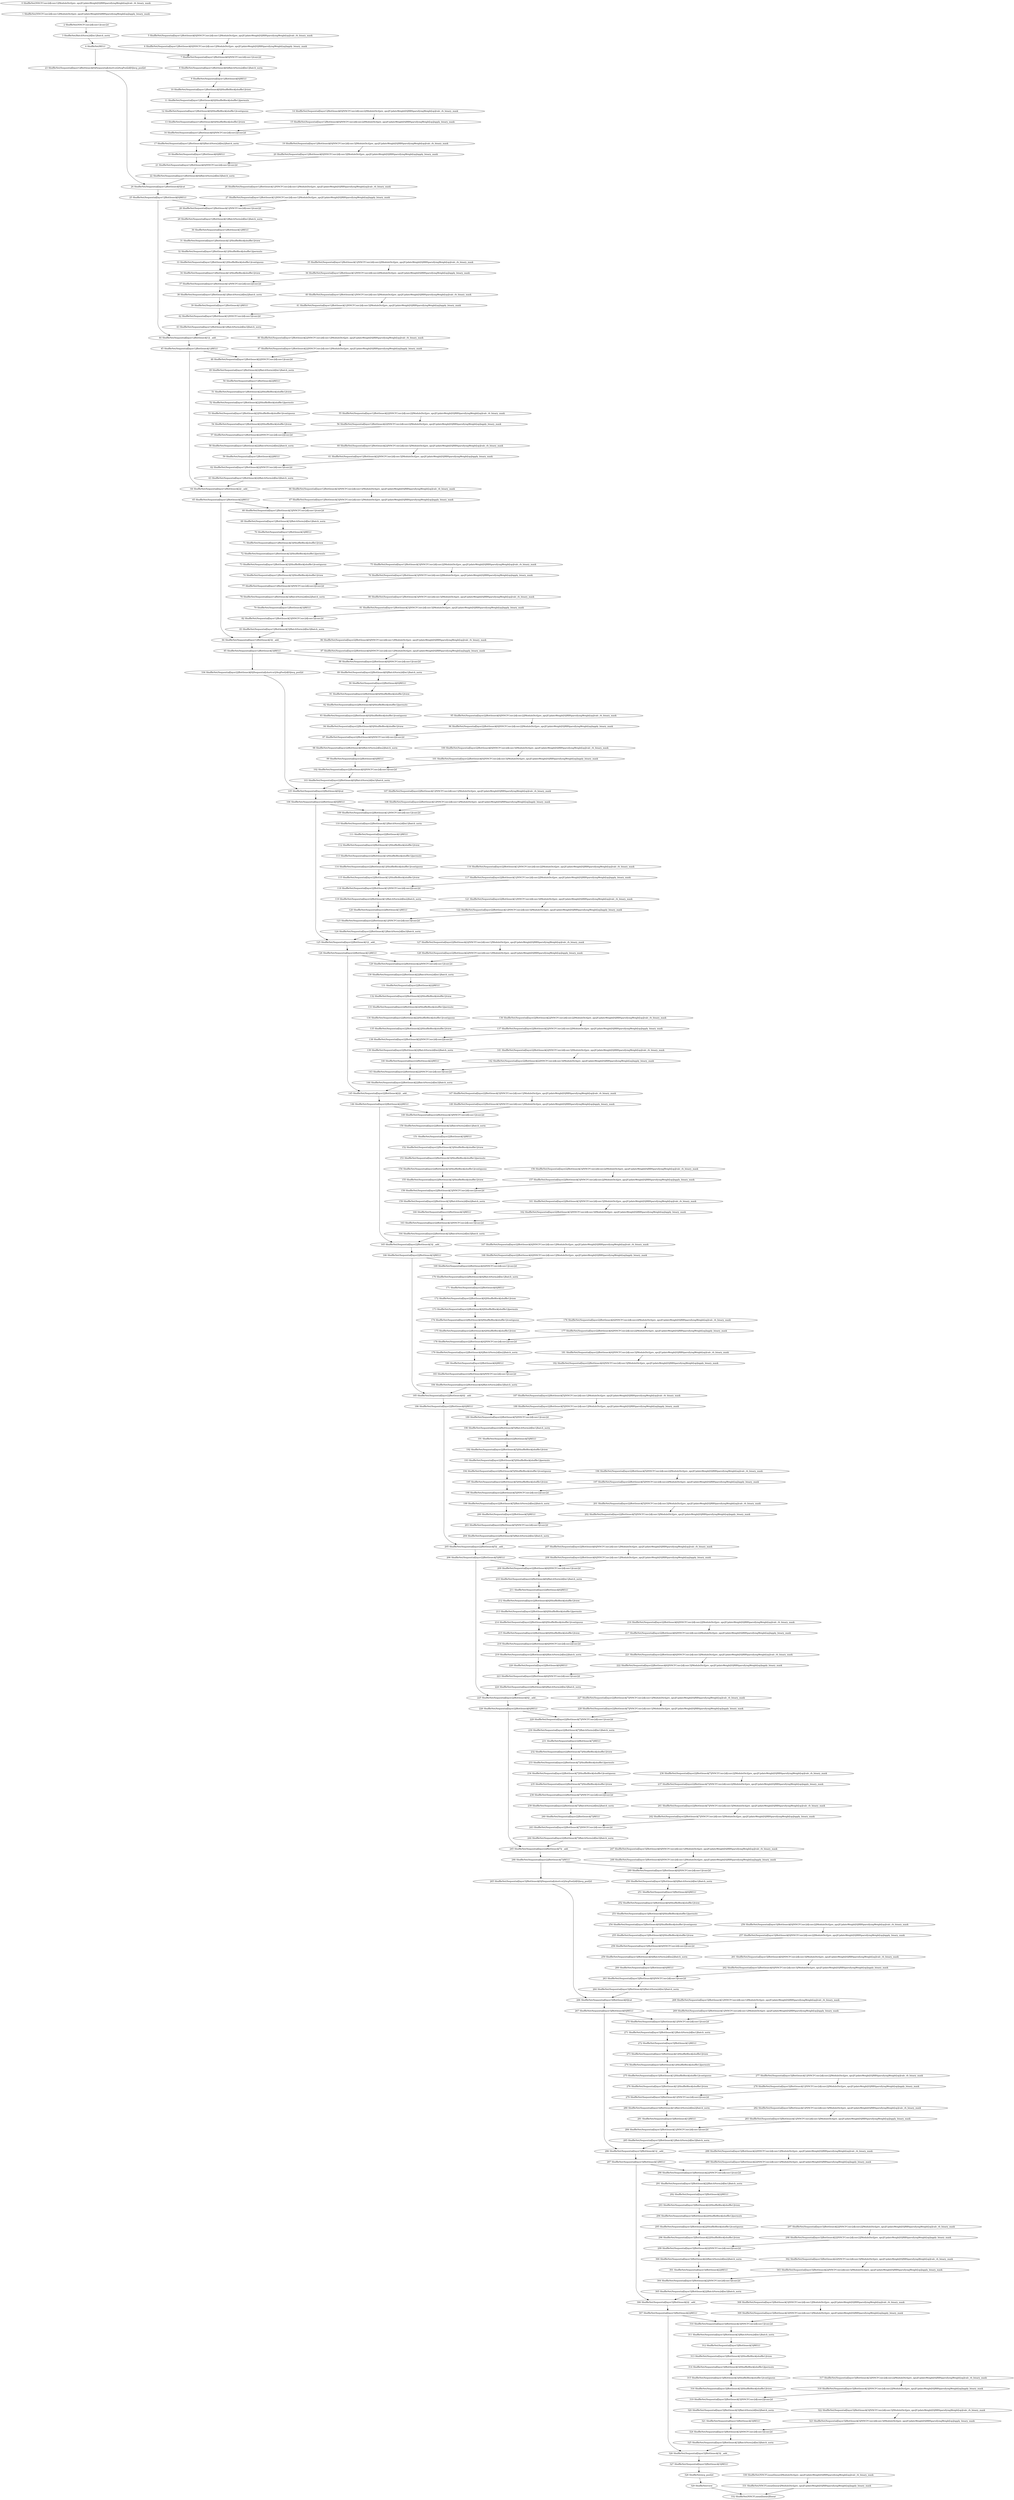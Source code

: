 strict digraph  {
"0 ShuffleNet/NNCFConv2d[conv1]/ModuleDict[pre_ops]/UpdateWeight[0]/RBSparsifyingWeight[op]/calc_rb_binary_mask" [id=0, scope="ShuffleNet/NNCFConv2d[conv1]/ModuleDict[pre_ops]/UpdateWeight[0]/RBSparsifyingWeight[op]", type=calc_rb_binary_mask];
"1 ShuffleNet/NNCFConv2d[conv1]/ModuleDict[pre_ops]/UpdateWeight[0]/RBSparsifyingWeight[op]/apply_binary_mask" [id=1, scope="ShuffleNet/NNCFConv2d[conv1]/ModuleDict[pre_ops]/UpdateWeight[0]/RBSparsifyingWeight[op]", type=apply_binary_mask];
"2 ShuffleNet/NNCFConv2d[conv1]/conv2d" [id=2, scope="ShuffleNet/NNCFConv2d[conv1]", type=conv2d];
"3 ShuffleNet/BatchNorm2d[bn1]/batch_norm" [id=3, scope="ShuffleNet/BatchNorm2d[bn1]", type=batch_norm];
"4 ShuffleNet/RELU" [id=4, scope=ShuffleNet, type=RELU];
"5 ShuffleNet/Sequential[layer1]/Bottleneck[0]/NNCFConv2d[conv1]/ModuleDict[pre_ops]/UpdateWeight[0]/RBSparsifyingWeight[op]/calc_rb_binary_mask" [id=5, scope="ShuffleNet/Sequential[layer1]/Bottleneck[0]/NNCFConv2d[conv1]/ModuleDict[pre_ops]/UpdateWeight[0]/RBSparsifyingWeight[op]", type=calc_rb_binary_mask];
"6 ShuffleNet/Sequential[layer1]/Bottleneck[0]/NNCFConv2d[conv1]/ModuleDict[pre_ops]/UpdateWeight[0]/RBSparsifyingWeight[op]/apply_binary_mask" [id=6, scope="ShuffleNet/Sequential[layer1]/Bottleneck[0]/NNCFConv2d[conv1]/ModuleDict[pre_ops]/UpdateWeight[0]/RBSparsifyingWeight[op]", type=apply_binary_mask];
"7 ShuffleNet/Sequential[layer1]/Bottleneck[0]/NNCFConv2d[conv1]/conv2d" [id=7, scope="ShuffleNet/Sequential[layer1]/Bottleneck[0]/NNCFConv2d[conv1]", type=conv2d];
"8 ShuffleNet/Sequential[layer1]/Bottleneck[0]/BatchNorm2d[bn1]/batch_norm" [id=8, scope="ShuffleNet/Sequential[layer1]/Bottleneck[0]/BatchNorm2d[bn1]", type=batch_norm];
"9 ShuffleNet/Sequential[layer1]/Bottleneck[0]/RELU" [id=9, scope="ShuffleNet/Sequential[layer1]/Bottleneck[0]", type=RELU];
"10 ShuffleNet/Sequential[layer1]/Bottleneck[0]/ShuffleBlock[shuffle1]/view" [id=10, scope="ShuffleNet/Sequential[layer1]/Bottleneck[0]/ShuffleBlock[shuffle1]", type=view];
"11 ShuffleNet/Sequential[layer1]/Bottleneck[0]/ShuffleBlock[shuffle1]/permute" [id=11, scope="ShuffleNet/Sequential[layer1]/Bottleneck[0]/ShuffleBlock[shuffle1]", type=permute];
"12 ShuffleNet/Sequential[layer1]/Bottleneck[0]/ShuffleBlock[shuffle1]/contiguous" [id=12, scope="ShuffleNet/Sequential[layer1]/Bottleneck[0]/ShuffleBlock[shuffle1]", type=contiguous];
"13 ShuffleNet/Sequential[layer1]/Bottleneck[0]/ShuffleBlock[shuffle1]/view" [id=13, scope="ShuffleNet/Sequential[layer1]/Bottleneck[0]/ShuffleBlock[shuffle1]", type=view];
"14 ShuffleNet/Sequential[layer1]/Bottleneck[0]/NNCFConv2d[conv2]/ModuleDict[pre_ops]/UpdateWeight[0]/RBSparsifyingWeight[op]/calc_rb_binary_mask" [id=14, scope="ShuffleNet/Sequential[layer1]/Bottleneck[0]/NNCFConv2d[conv2]/ModuleDict[pre_ops]/UpdateWeight[0]/RBSparsifyingWeight[op]", type=calc_rb_binary_mask];
"15 ShuffleNet/Sequential[layer1]/Bottleneck[0]/NNCFConv2d[conv2]/ModuleDict[pre_ops]/UpdateWeight[0]/RBSparsifyingWeight[op]/apply_binary_mask" [id=15, scope="ShuffleNet/Sequential[layer1]/Bottleneck[0]/NNCFConv2d[conv2]/ModuleDict[pre_ops]/UpdateWeight[0]/RBSparsifyingWeight[op]", type=apply_binary_mask];
"16 ShuffleNet/Sequential[layer1]/Bottleneck[0]/NNCFConv2d[conv2]/conv2d" [id=16, scope="ShuffleNet/Sequential[layer1]/Bottleneck[0]/NNCFConv2d[conv2]", type=conv2d];
"17 ShuffleNet/Sequential[layer1]/Bottleneck[0]/BatchNorm2d[bn2]/batch_norm" [id=17, scope="ShuffleNet/Sequential[layer1]/Bottleneck[0]/BatchNorm2d[bn2]", type=batch_norm];
"18 ShuffleNet/Sequential[layer1]/Bottleneck[0]/RELU" [id=18, scope="ShuffleNet/Sequential[layer1]/Bottleneck[0]", type=RELU];
"19 ShuffleNet/Sequential[layer1]/Bottleneck[0]/NNCFConv2d[conv3]/ModuleDict[pre_ops]/UpdateWeight[0]/RBSparsifyingWeight[op]/calc_rb_binary_mask" [id=19, scope="ShuffleNet/Sequential[layer1]/Bottleneck[0]/NNCFConv2d[conv3]/ModuleDict[pre_ops]/UpdateWeight[0]/RBSparsifyingWeight[op]", type=calc_rb_binary_mask];
"20 ShuffleNet/Sequential[layer1]/Bottleneck[0]/NNCFConv2d[conv3]/ModuleDict[pre_ops]/UpdateWeight[0]/RBSparsifyingWeight[op]/apply_binary_mask" [id=20, scope="ShuffleNet/Sequential[layer1]/Bottleneck[0]/NNCFConv2d[conv3]/ModuleDict[pre_ops]/UpdateWeight[0]/RBSparsifyingWeight[op]", type=apply_binary_mask];
"21 ShuffleNet/Sequential[layer1]/Bottleneck[0]/NNCFConv2d[conv3]/conv2d" [id=21, scope="ShuffleNet/Sequential[layer1]/Bottleneck[0]/NNCFConv2d[conv3]", type=conv2d];
"22 ShuffleNet/Sequential[layer1]/Bottleneck[0]/BatchNorm2d[bn3]/batch_norm" [id=22, scope="ShuffleNet/Sequential[layer1]/Bottleneck[0]/BatchNorm2d[bn3]", type=batch_norm];
"23 ShuffleNet/Sequential[layer1]/Bottleneck[0]/Sequential[shortcut]/AvgPool2d[0]/avg_pool2d" [id=23, scope="ShuffleNet/Sequential[layer1]/Bottleneck[0]/Sequential[shortcut]/AvgPool2d[0]", type=avg_pool2d];
"24 ShuffleNet/Sequential[layer1]/Bottleneck[0]/cat" [id=24, scope="ShuffleNet/Sequential[layer1]/Bottleneck[0]", type=cat];
"25 ShuffleNet/Sequential[layer1]/Bottleneck[0]/RELU" [id=25, scope="ShuffleNet/Sequential[layer1]/Bottleneck[0]", type=RELU];
"26 ShuffleNet/Sequential[layer1]/Bottleneck[1]/NNCFConv2d[conv1]/ModuleDict[pre_ops]/UpdateWeight[0]/RBSparsifyingWeight[op]/calc_rb_binary_mask" [id=26, scope="ShuffleNet/Sequential[layer1]/Bottleneck[1]/NNCFConv2d[conv1]/ModuleDict[pre_ops]/UpdateWeight[0]/RBSparsifyingWeight[op]", type=calc_rb_binary_mask];
"27 ShuffleNet/Sequential[layer1]/Bottleneck[1]/NNCFConv2d[conv1]/ModuleDict[pre_ops]/UpdateWeight[0]/RBSparsifyingWeight[op]/apply_binary_mask" [id=27, scope="ShuffleNet/Sequential[layer1]/Bottleneck[1]/NNCFConv2d[conv1]/ModuleDict[pre_ops]/UpdateWeight[0]/RBSparsifyingWeight[op]", type=apply_binary_mask];
"28 ShuffleNet/Sequential[layer1]/Bottleneck[1]/NNCFConv2d[conv1]/conv2d" [id=28, scope="ShuffleNet/Sequential[layer1]/Bottleneck[1]/NNCFConv2d[conv1]", type=conv2d];
"29 ShuffleNet/Sequential[layer1]/Bottleneck[1]/BatchNorm2d[bn1]/batch_norm" [id=29, scope="ShuffleNet/Sequential[layer1]/Bottleneck[1]/BatchNorm2d[bn1]", type=batch_norm];
"30 ShuffleNet/Sequential[layer1]/Bottleneck[1]/RELU" [id=30, scope="ShuffleNet/Sequential[layer1]/Bottleneck[1]", type=RELU];
"31 ShuffleNet/Sequential[layer1]/Bottleneck[1]/ShuffleBlock[shuffle1]/view" [id=31, scope="ShuffleNet/Sequential[layer1]/Bottleneck[1]/ShuffleBlock[shuffle1]", type=view];
"32 ShuffleNet/Sequential[layer1]/Bottleneck[1]/ShuffleBlock[shuffle1]/permute" [id=32, scope="ShuffleNet/Sequential[layer1]/Bottleneck[1]/ShuffleBlock[shuffle1]", type=permute];
"33 ShuffleNet/Sequential[layer1]/Bottleneck[1]/ShuffleBlock[shuffle1]/contiguous" [id=33, scope="ShuffleNet/Sequential[layer1]/Bottleneck[1]/ShuffleBlock[shuffle1]", type=contiguous];
"34 ShuffleNet/Sequential[layer1]/Bottleneck[1]/ShuffleBlock[shuffle1]/view" [id=34, scope="ShuffleNet/Sequential[layer1]/Bottleneck[1]/ShuffleBlock[shuffle1]", type=view];
"35 ShuffleNet/Sequential[layer1]/Bottleneck[1]/NNCFConv2d[conv2]/ModuleDict[pre_ops]/UpdateWeight[0]/RBSparsifyingWeight[op]/calc_rb_binary_mask" [id=35, scope="ShuffleNet/Sequential[layer1]/Bottleneck[1]/NNCFConv2d[conv2]/ModuleDict[pre_ops]/UpdateWeight[0]/RBSparsifyingWeight[op]", type=calc_rb_binary_mask];
"36 ShuffleNet/Sequential[layer1]/Bottleneck[1]/NNCFConv2d[conv2]/ModuleDict[pre_ops]/UpdateWeight[0]/RBSparsifyingWeight[op]/apply_binary_mask" [id=36, scope="ShuffleNet/Sequential[layer1]/Bottleneck[1]/NNCFConv2d[conv2]/ModuleDict[pre_ops]/UpdateWeight[0]/RBSparsifyingWeight[op]", type=apply_binary_mask];
"37 ShuffleNet/Sequential[layer1]/Bottleneck[1]/NNCFConv2d[conv2]/conv2d" [id=37, scope="ShuffleNet/Sequential[layer1]/Bottleneck[1]/NNCFConv2d[conv2]", type=conv2d];
"38 ShuffleNet/Sequential[layer1]/Bottleneck[1]/BatchNorm2d[bn2]/batch_norm" [id=38, scope="ShuffleNet/Sequential[layer1]/Bottleneck[1]/BatchNorm2d[bn2]", type=batch_norm];
"39 ShuffleNet/Sequential[layer1]/Bottleneck[1]/RELU" [id=39, scope="ShuffleNet/Sequential[layer1]/Bottleneck[1]", type=RELU];
"40 ShuffleNet/Sequential[layer1]/Bottleneck[1]/NNCFConv2d[conv3]/ModuleDict[pre_ops]/UpdateWeight[0]/RBSparsifyingWeight[op]/calc_rb_binary_mask" [id=40, scope="ShuffleNet/Sequential[layer1]/Bottleneck[1]/NNCFConv2d[conv3]/ModuleDict[pre_ops]/UpdateWeight[0]/RBSparsifyingWeight[op]", type=calc_rb_binary_mask];
"41 ShuffleNet/Sequential[layer1]/Bottleneck[1]/NNCFConv2d[conv3]/ModuleDict[pre_ops]/UpdateWeight[0]/RBSparsifyingWeight[op]/apply_binary_mask" [id=41, scope="ShuffleNet/Sequential[layer1]/Bottleneck[1]/NNCFConv2d[conv3]/ModuleDict[pre_ops]/UpdateWeight[0]/RBSparsifyingWeight[op]", type=apply_binary_mask];
"42 ShuffleNet/Sequential[layer1]/Bottleneck[1]/NNCFConv2d[conv3]/conv2d" [id=42, scope="ShuffleNet/Sequential[layer1]/Bottleneck[1]/NNCFConv2d[conv3]", type=conv2d];
"43 ShuffleNet/Sequential[layer1]/Bottleneck[1]/BatchNorm2d[bn3]/batch_norm" [id=43, scope="ShuffleNet/Sequential[layer1]/Bottleneck[1]/BatchNorm2d[bn3]", type=batch_norm];
"44 ShuffleNet/Sequential[layer1]/Bottleneck[1]/__add__" [id=44, scope="ShuffleNet/Sequential[layer1]/Bottleneck[1]", type=__add__];
"45 ShuffleNet/Sequential[layer1]/Bottleneck[1]/RELU" [id=45, scope="ShuffleNet/Sequential[layer1]/Bottleneck[1]", type=RELU];
"46 ShuffleNet/Sequential[layer1]/Bottleneck[2]/NNCFConv2d[conv1]/ModuleDict[pre_ops]/UpdateWeight[0]/RBSparsifyingWeight[op]/calc_rb_binary_mask" [id=46, scope="ShuffleNet/Sequential[layer1]/Bottleneck[2]/NNCFConv2d[conv1]/ModuleDict[pre_ops]/UpdateWeight[0]/RBSparsifyingWeight[op]", type=calc_rb_binary_mask];
"47 ShuffleNet/Sequential[layer1]/Bottleneck[2]/NNCFConv2d[conv1]/ModuleDict[pre_ops]/UpdateWeight[0]/RBSparsifyingWeight[op]/apply_binary_mask" [id=47, scope="ShuffleNet/Sequential[layer1]/Bottleneck[2]/NNCFConv2d[conv1]/ModuleDict[pre_ops]/UpdateWeight[0]/RBSparsifyingWeight[op]", type=apply_binary_mask];
"48 ShuffleNet/Sequential[layer1]/Bottleneck[2]/NNCFConv2d[conv1]/conv2d" [id=48, scope="ShuffleNet/Sequential[layer1]/Bottleneck[2]/NNCFConv2d[conv1]", type=conv2d];
"49 ShuffleNet/Sequential[layer1]/Bottleneck[2]/BatchNorm2d[bn1]/batch_norm" [id=49, scope="ShuffleNet/Sequential[layer1]/Bottleneck[2]/BatchNorm2d[bn1]", type=batch_norm];
"50 ShuffleNet/Sequential[layer1]/Bottleneck[2]/RELU" [id=50, scope="ShuffleNet/Sequential[layer1]/Bottleneck[2]", type=RELU];
"51 ShuffleNet/Sequential[layer1]/Bottleneck[2]/ShuffleBlock[shuffle1]/view" [id=51, scope="ShuffleNet/Sequential[layer1]/Bottleneck[2]/ShuffleBlock[shuffle1]", type=view];
"52 ShuffleNet/Sequential[layer1]/Bottleneck[2]/ShuffleBlock[shuffle1]/permute" [id=52, scope="ShuffleNet/Sequential[layer1]/Bottleneck[2]/ShuffleBlock[shuffle1]", type=permute];
"53 ShuffleNet/Sequential[layer1]/Bottleneck[2]/ShuffleBlock[shuffle1]/contiguous" [id=53, scope="ShuffleNet/Sequential[layer1]/Bottleneck[2]/ShuffleBlock[shuffle1]", type=contiguous];
"54 ShuffleNet/Sequential[layer1]/Bottleneck[2]/ShuffleBlock[shuffle1]/view" [id=54, scope="ShuffleNet/Sequential[layer1]/Bottleneck[2]/ShuffleBlock[shuffle1]", type=view];
"55 ShuffleNet/Sequential[layer1]/Bottleneck[2]/NNCFConv2d[conv2]/ModuleDict[pre_ops]/UpdateWeight[0]/RBSparsifyingWeight[op]/calc_rb_binary_mask" [id=55, scope="ShuffleNet/Sequential[layer1]/Bottleneck[2]/NNCFConv2d[conv2]/ModuleDict[pre_ops]/UpdateWeight[0]/RBSparsifyingWeight[op]", type=calc_rb_binary_mask];
"56 ShuffleNet/Sequential[layer1]/Bottleneck[2]/NNCFConv2d[conv2]/ModuleDict[pre_ops]/UpdateWeight[0]/RBSparsifyingWeight[op]/apply_binary_mask" [id=56, scope="ShuffleNet/Sequential[layer1]/Bottleneck[2]/NNCFConv2d[conv2]/ModuleDict[pre_ops]/UpdateWeight[0]/RBSparsifyingWeight[op]", type=apply_binary_mask];
"57 ShuffleNet/Sequential[layer1]/Bottleneck[2]/NNCFConv2d[conv2]/conv2d" [id=57, scope="ShuffleNet/Sequential[layer1]/Bottleneck[2]/NNCFConv2d[conv2]", type=conv2d];
"58 ShuffleNet/Sequential[layer1]/Bottleneck[2]/BatchNorm2d[bn2]/batch_norm" [id=58, scope="ShuffleNet/Sequential[layer1]/Bottleneck[2]/BatchNorm2d[bn2]", type=batch_norm];
"59 ShuffleNet/Sequential[layer1]/Bottleneck[2]/RELU" [id=59, scope="ShuffleNet/Sequential[layer1]/Bottleneck[2]", type=RELU];
"60 ShuffleNet/Sequential[layer1]/Bottleneck[2]/NNCFConv2d[conv3]/ModuleDict[pre_ops]/UpdateWeight[0]/RBSparsifyingWeight[op]/calc_rb_binary_mask" [id=60, scope="ShuffleNet/Sequential[layer1]/Bottleneck[2]/NNCFConv2d[conv3]/ModuleDict[pre_ops]/UpdateWeight[0]/RBSparsifyingWeight[op]", type=calc_rb_binary_mask];
"61 ShuffleNet/Sequential[layer1]/Bottleneck[2]/NNCFConv2d[conv3]/ModuleDict[pre_ops]/UpdateWeight[0]/RBSparsifyingWeight[op]/apply_binary_mask" [id=61, scope="ShuffleNet/Sequential[layer1]/Bottleneck[2]/NNCFConv2d[conv3]/ModuleDict[pre_ops]/UpdateWeight[0]/RBSparsifyingWeight[op]", type=apply_binary_mask];
"62 ShuffleNet/Sequential[layer1]/Bottleneck[2]/NNCFConv2d[conv3]/conv2d" [id=62, scope="ShuffleNet/Sequential[layer1]/Bottleneck[2]/NNCFConv2d[conv3]", type=conv2d];
"63 ShuffleNet/Sequential[layer1]/Bottleneck[2]/BatchNorm2d[bn3]/batch_norm" [id=63, scope="ShuffleNet/Sequential[layer1]/Bottleneck[2]/BatchNorm2d[bn3]", type=batch_norm];
"64 ShuffleNet/Sequential[layer1]/Bottleneck[2]/__add__" [id=64, scope="ShuffleNet/Sequential[layer1]/Bottleneck[2]", type=__add__];
"65 ShuffleNet/Sequential[layer1]/Bottleneck[2]/RELU" [id=65, scope="ShuffleNet/Sequential[layer1]/Bottleneck[2]", type=RELU];
"66 ShuffleNet/Sequential[layer1]/Bottleneck[3]/NNCFConv2d[conv1]/ModuleDict[pre_ops]/UpdateWeight[0]/RBSparsifyingWeight[op]/calc_rb_binary_mask" [id=66, scope="ShuffleNet/Sequential[layer1]/Bottleneck[3]/NNCFConv2d[conv1]/ModuleDict[pre_ops]/UpdateWeight[0]/RBSparsifyingWeight[op]", type=calc_rb_binary_mask];
"67 ShuffleNet/Sequential[layer1]/Bottleneck[3]/NNCFConv2d[conv1]/ModuleDict[pre_ops]/UpdateWeight[0]/RBSparsifyingWeight[op]/apply_binary_mask" [id=67, scope="ShuffleNet/Sequential[layer1]/Bottleneck[3]/NNCFConv2d[conv1]/ModuleDict[pre_ops]/UpdateWeight[0]/RBSparsifyingWeight[op]", type=apply_binary_mask];
"68 ShuffleNet/Sequential[layer1]/Bottleneck[3]/NNCFConv2d[conv1]/conv2d" [id=68, scope="ShuffleNet/Sequential[layer1]/Bottleneck[3]/NNCFConv2d[conv1]", type=conv2d];
"69 ShuffleNet/Sequential[layer1]/Bottleneck[3]/BatchNorm2d[bn1]/batch_norm" [id=69, scope="ShuffleNet/Sequential[layer1]/Bottleneck[3]/BatchNorm2d[bn1]", type=batch_norm];
"70 ShuffleNet/Sequential[layer1]/Bottleneck[3]/RELU" [id=70, scope="ShuffleNet/Sequential[layer1]/Bottleneck[3]", type=RELU];
"71 ShuffleNet/Sequential[layer1]/Bottleneck[3]/ShuffleBlock[shuffle1]/view" [id=71, scope="ShuffleNet/Sequential[layer1]/Bottleneck[3]/ShuffleBlock[shuffle1]", type=view];
"72 ShuffleNet/Sequential[layer1]/Bottleneck[3]/ShuffleBlock[shuffle1]/permute" [id=72, scope="ShuffleNet/Sequential[layer1]/Bottleneck[3]/ShuffleBlock[shuffle1]", type=permute];
"73 ShuffleNet/Sequential[layer1]/Bottleneck[3]/ShuffleBlock[shuffle1]/contiguous" [id=73, scope="ShuffleNet/Sequential[layer1]/Bottleneck[3]/ShuffleBlock[shuffle1]", type=contiguous];
"74 ShuffleNet/Sequential[layer1]/Bottleneck[3]/ShuffleBlock[shuffle1]/view" [id=74, scope="ShuffleNet/Sequential[layer1]/Bottleneck[3]/ShuffleBlock[shuffle1]", type=view];
"75 ShuffleNet/Sequential[layer1]/Bottleneck[3]/NNCFConv2d[conv2]/ModuleDict[pre_ops]/UpdateWeight[0]/RBSparsifyingWeight[op]/calc_rb_binary_mask" [id=75, scope="ShuffleNet/Sequential[layer1]/Bottleneck[3]/NNCFConv2d[conv2]/ModuleDict[pre_ops]/UpdateWeight[0]/RBSparsifyingWeight[op]", type=calc_rb_binary_mask];
"76 ShuffleNet/Sequential[layer1]/Bottleneck[3]/NNCFConv2d[conv2]/ModuleDict[pre_ops]/UpdateWeight[0]/RBSparsifyingWeight[op]/apply_binary_mask" [id=76, scope="ShuffleNet/Sequential[layer1]/Bottleneck[3]/NNCFConv2d[conv2]/ModuleDict[pre_ops]/UpdateWeight[0]/RBSparsifyingWeight[op]", type=apply_binary_mask];
"77 ShuffleNet/Sequential[layer1]/Bottleneck[3]/NNCFConv2d[conv2]/conv2d" [id=77, scope="ShuffleNet/Sequential[layer1]/Bottleneck[3]/NNCFConv2d[conv2]", type=conv2d];
"78 ShuffleNet/Sequential[layer1]/Bottleneck[3]/BatchNorm2d[bn2]/batch_norm" [id=78, scope="ShuffleNet/Sequential[layer1]/Bottleneck[3]/BatchNorm2d[bn2]", type=batch_norm];
"79 ShuffleNet/Sequential[layer1]/Bottleneck[3]/RELU" [id=79, scope="ShuffleNet/Sequential[layer1]/Bottleneck[3]", type=RELU];
"80 ShuffleNet/Sequential[layer1]/Bottleneck[3]/NNCFConv2d[conv3]/ModuleDict[pre_ops]/UpdateWeight[0]/RBSparsifyingWeight[op]/calc_rb_binary_mask" [id=80, scope="ShuffleNet/Sequential[layer1]/Bottleneck[3]/NNCFConv2d[conv3]/ModuleDict[pre_ops]/UpdateWeight[0]/RBSparsifyingWeight[op]", type=calc_rb_binary_mask];
"81 ShuffleNet/Sequential[layer1]/Bottleneck[3]/NNCFConv2d[conv3]/ModuleDict[pre_ops]/UpdateWeight[0]/RBSparsifyingWeight[op]/apply_binary_mask" [id=81, scope="ShuffleNet/Sequential[layer1]/Bottleneck[3]/NNCFConv2d[conv3]/ModuleDict[pre_ops]/UpdateWeight[0]/RBSparsifyingWeight[op]", type=apply_binary_mask];
"82 ShuffleNet/Sequential[layer1]/Bottleneck[3]/NNCFConv2d[conv3]/conv2d" [id=82, scope="ShuffleNet/Sequential[layer1]/Bottleneck[3]/NNCFConv2d[conv3]", type=conv2d];
"83 ShuffleNet/Sequential[layer1]/Bottleneck[3]/BatchNorm2d[bn3]/batch_norm" [id=83, scope="ShuffleNet/Sequential[layer1]/Bottleneck[3]/BatchNorm2d[bn3]", type=batch_norm];
"84 ShuffleNet/Sequential[layer1]/Bottleneck[3]/__add__" [id=84, scope="ShuffleNet/Sequential[layer1]/Bottleneck[3]", type=__add__];
"85 ShuffleNet/Sequential[layer1]/Bottleneck[3]/RELU" [id=85, scope="ShuffleNet/Sequential[layer1]/Bottleneck[3]", type=RELU];
"86 ShuffleNet/Sequential[layer2]/Bottleneck[0]/NNCFConv2d[conv1]/ModuleDict[pre_ops]/UpdateWeight[0]/RBSparsifyingWeight[op]/calc_rb_binary_mask" [id=86, scope="ShuffleNet/Sequential[layer2]/Bottleneck[0]/NNCFConv2d[conv1]/ModuleDict[pre_ops]/UpdateWeight[0]/RBSparsifyingWeight[op]", type=calc_rb_binary_mask];
"87 ShuffleNet/Sequential[layer2]/Bottleneck[0]/NNCFConv2d[conv1]/ModuleDict[pre_ops]/UpdateWeight[0]/RBSparsifyingWeight[op]/apply_binary_mask" [id=87, scope="ShuffleNet/Sequential[layer2]/Bottleneck[0]/NNCFConv2d[conv1]/ModuleDict[pre_ops]/UpdateWeight[0]/RBSparsifyingWeight[op]", type=apply_binary_mask];
"88 ShuffleNet/Sequential[layer2]/Bottleneck[0]/NNCFConv2d[conv1]/conv2d" [id=88, scope="ShuffleNet/Sequential[layer2]/Bottleneck[0]/NNCFConv2d[conv1]", type=conv2d];
"89 ShuffleNet/Sequential[layer2]/Bottleneck[0]/BatchNorm2d[bn1]/batch_norm" [id=89, scope="ShuffleNet/Sequential[layer2]/Bottleneck[0]/BatchNorm2d[bn1]", type=batch_norm];
"90 ShuffleNet/Sequential[layer2]/Bottleneck[0]/RELU" [id=90, scope="ShuffleNet/Sequential[layer2]/Bottleneck[0]", type=RELU];
"91 ShuffleNet/Sequential[layer2]/Bottleneck[0]/ShuffleBlock[shuffle1]/view" [id=91, scope="ShuffleNet/Sequential[layer2]/Bottleneck[0]/ShuffleBlock[shuffle1]", type=view];
"92 ShuffleNet/Sequential[layer2]/Bottleneck[0]/ShuffleBlock[shuffle1]/permute" [id=92, scope="ShuffleNet/Sequential[layer2]/Bottleneck[0]/ShuffleBlock[shuffle1]", type=permute];
"93 ShuffleNet/Sequential[layer2]/Bottleneck[0]/ShuffleBlock[shuffle1]/contiguous" [id=93, scope="ShuffleNet/Sequential[layer2]/Bottleneck[0]/ShuffleBlock[shuffle1]", type=contiguous];
"94 ShuffleNet/Sequential[layer2]/Bottleneck[0]/ShuffleBlock[shuffle1]/view" [id=94, scope="ShuffleNet/Sequential[layer2]/Bottleneck[0]/ShuffleBlock[shuffle1]", type=view];
"95 ShuffleNet/Sequential[layer2]/Bottleneck[0]/NNCFConv2d[conv2]/ModuleDict[pre_ops]/UpdateWeight[0]/RBSparsifyingWeight[op]/calc_rb_binary_mask" [id=95, scope="ShuffleNet/Sequential[layer2]/Bottleneck[0]/NNCFConv2d[conv2]/ModuleDict[pre_ops]/UpdateWeight[0]/RBSparsifyingWeight[op]", type=calc_rb_binary_mask];
"96 ShuffleNet/Sequential[layer2]/Bottleneck[0]/NNCFConv2d[conv2]/ModuleDict[pre_ops]/UpdateWeight[0]/RBSparsifyingWeight[op]/apply_binary_mask" [id=96, scope="ShuffleNet/Sequential[layer2]/Bottleneck[0]/NNCFConv2d[conv2]/ModuleDict[pre_ops]/UpdateWeight[0]/RBSparsifyingWeight[op]", type=apply_binary_mask];
"97 ShuffleNet/Sequential[layer2]/Bottleneck[0]/NNCFConv2d[conv2]/conv2d" [id=97, scope="ShuffleNet/Sequential[layer2]/Bottleneck[0]/NNCFConv2d[conv2]", type=conv2d];
"98 ShuffleNet/Sequential[layer2]/Bottleneck[0]/BatchNorm2d[bn2]/batch_norm" [id=98, scope="ShuffleNet/Sequential[layer2]/Bottleneck[0]/BatchNorm2d[bn2]", type=batch_norm];
"99 ShuffleNet/Sequential[layer2]/Bottleneck[0]/RELU" [id=99, scope="ShuffleNet/Sequential[layer2]/Bottleneck[0]", type=RELU];
"100 ShuffleNet/Sequential[layer2]/Bottleneck[0]/NNCFConv2d[conv3]/ModuleDict[pre_ops]/UpdateWeight[0]/RBSparsifyingWeight[op]/calc_rb_binary_mask" [id=100, scope="ShuffleNet/Sequential[layer2]/Bottleneck[0]/NNCFConv2d[conv3]/ModuleDict[pre_ops]/UpdateWeight[0]/RBSparsifyingWeight[op]", type=calc_rb_binary_mask];
"101 ShuffleNet/Sequential[layer2]/Bottleneck[0]/NNCFConv2d[conv3]/ModuleDict[pre_ops]/UpdateWeight[0]/RBSparsifyingWeight[op]/apply_binary_mask" [id=101, scope="ShuffleNet/Sequential[layer2]/Bottleneck[0]/NNCFConv2d[conv3]/ModuleDict[pre_ops]/UpdateWeight[0]/RBSparsifyingWeight[op]", type=apply_binary_mask];
"102 ShuffleNet/Sequential[layer2]/Bottleneck[0]/NNCFConv2d[conv3]/conv2d" [id=102, scope="ShuffleNet/Sequential[layer2]/Bottleneck[0]/NNCFConv2d[conv3]", type=conv2d];
"103 ShuffleNet/Sequential[layer2]/Bottleneck[0]/BatchNorm2d[bn3]/batch_norm" [id=103, scope="ShuffleNet/Sequential[layer2]/Bottleneck[0]/BatchNorm2d[bn3]", type=batch_norm];
"104 ShuffleNet/Sequential[layer2]/Bottleneck[0]/Sequential[shortcut]/AvgPool2d[0]/avg_pool2d" [id=104, scope="ShuffleNet/Sequential[layer2]/Bottleneck[0]/Sequential[shortcut]/AvgPool2d[0]", type=avg_pool2d];
"105 ShuffleNet/Sequential[layer2]/Bottleneck[0]/cat" [id=105, scope="ShuffleNet/Sequential[layer2]/Bottleneck[0]", type=cat];
"106 ShuffleNet/Sequential[layer2]/Bottleneck[0]/RELU" [id=106, scope="ShuffleNet/Sequential[layer2]/Bottleneck[0]", type=RELU];
"107 ShuffleNet/Sequential[layer2]/Bottleneck[1]/NNCFConv2d[conv1]/ModuleDict[pre_ops]/UpdateWeight[0]/RBSparsifyingWeight[op]/calc_rb_binary_mask" [id=107, scope="ShuffleNet/Sequential[layer2]/Bottleneck[1]/NNCFConv2d[conv1]/ModuleDict[pre_ops]/UpdateWeight[0]/RBSparsifyingWeight[op]", type=calc_rb_binary_mask];
"108 ShuffleNet/Sequential[layer2]/Bottleneck[1]/NNCFConv2d[conv1]/ModuleDict[pre_ops]/UpdateWeight[0]/RBSparsifyingWeight[op]/apply_binary_mask" [id=108, scope="ShuffleNet/Sequential[layer2]/Bottleneck[1]/NNCFConv2d[conv1]/ModuleDict[pre_ops]/UpdateWeight[0]/RBSparsifyingWeight[op]", type=apply_binary_mask];
"109 ShuffleNet/Sequential[layer2]/Bottleneck[1]/NNCFConv2d[conv1]/conv2d" [id=109, scope="ShuffleNet/Sequential[layer2]/Bottleneck[1]/NNCFConv2d[conv1]", type=conv2d];
"110 ShuffleNet/Sequential[layer2]/Bottleneck[1]/BatchNorm2d[bn1]/batch_norm" [id=110, scope="ShuffleNet/Sequential[layer2]/Bottleneck[1]/BatchNorm2d[bn1]", type=batch_norm];
"111 ShuffleNet/Sequential[layer2]/Bottleneck[1]/RELU" [id=111, scope="ShuffleNet/Sequential[layer2]/Bottleneck[1]", type=RELU];
"112 ShuffleNet/Sequential[layer2]/Bottleneck[1]/ShuffleBlock[shuffle1]/view" [id=112, scope="ShuffleNet/Sequential[layer2]/Bottleneck[1]/ShuffleBlock[shuffle1]", type=view];
"113 ShuffleNet/Sequential[layer2]/Bottleneck[1]/ShuffleBlock[shuffle1]/permute" [id=113, scope="ShuffleNet/Sequential[layer2]/Bottleneck[1]/ShuffleBlock[shuffle1]", type=permute];
"114 ShuffleNet/Sequential[layer2]/Bottleneck[1]/ShuffleBlock[shuffle1]/contiguous" [id=114, scope="ShuffleNet/Sequential[layer2]/Bottleneck[1]/ShuffleBlock[shuffle1]", type=contiguous];
"115 ShuffleNet/Sequential[layer2]/Bottleneck[1]/ShuffleBlock[shuffle1]/view" [id=115, scope="ShuffleNet/Sequential[layer2]/Bottleneck[1]/ShuffleBlock[shuffle1]", type=view];
"116 ShuffleNet/Sequential[layer2]/Bottleneck[1]/NNCFConv2d[conv2]/ModuleDict[pre_ops]/UpdateWeight[0]/RBSparsifyingWeight[op]/calc_rb_binary_mask" [id=116, scope="ShuffleNet/Sequential[layer2]/Bottleneck[1]/NNCFConv2d[conv2]/ModuleDict[pre_ops]/UpdateWeight[0]/RBSparsifyingWeight[op]", type=calc_rb_binary_mask];
"117 ShuffleNet/Sequential[layer2]/Bottleneck[1]/NNCFConv2d[conv2]/ModuleDict[pre_ops]/UpdateWeight[0]/RBSparsifyingWeight[op]/apply_binary_mask" [id=117, scope="ShuffleNet/Sequential[layer2]/Bottleneck[1]/NNCFConv2d[conv2]/ModuleDict[pre_ops]/UpdateWeight[0]/RBSparsifyingWeight[op]", type=apply_binary_mask];
"118 ShuffleNet/Sequential[layer2]/Bottleneck[1]/NNCFConv2d[conv2]/conv2d" [id=118, scope="ShuffleNet/Sequential[layer2]/Bottleneck[1]/NNCFConv2d[conv2]", type=conv2d];
"119 ShuffleNet/Sequential[layer2]/Bottleneck[1]/BatchNorm2d[bn2]/batch_norm" [id=119, scope="ShuffleNet/Sequential[layer2]/Bottleneck[1]/BatchNorm2d[bn2]", type=batch_norm];
"120 ShuffleNet/Sequential[layer2]/Bottleneck[1]/RELU" [id=120, scope="ShuffleNet/Sequential[layer2]/Bottleneck[1]", type=RELU];
"121 ShuffleNet/Sequential[layer2]/Bottleneck[1]/NNCFConv2d[conv3]/ModuleDict[pre_ops]/UpdateWeight[0]/RBSparsifyingWeight[op]/calc_rb_binary_mask" [id=121, scope="ShuffleNet/Sequential[layer2]/Bottleneck[1]/NNCFConv2d[conv3]/ModuleDict[pre_ops]/UpdateWeight[0]/RBSparsifyingWeight[op]", type=calc_rb_binary_mask];
"122 ShuffleNet/Sequential[layer2]/Bottleneck[1]/NNCFConv2d[conv3]/ModuleDict[pre_ops]/UpdateWeight[0]/RBSparsifyingWeight[op]/apply_binary_mask" [id=122, scope="ShuffleNet/Sequential[layer2]/Bottleneck[1]/NNCFConv2d[conv3]/ModuleDict[pre_ops]/UpdateWeight[0]/RBSparsifyingWeight[op]", type=apply_binary_mask];
"123 ShuffleNet/Sequential[layer2]/Bottleneck[1]/NNCFConv2d[conv3]/conv2d" [id=123, scope="ShuffleNet/Sequential[layer2]/Bottleneck[1]/NNCFConv2d[conv3]", type=conv2d];
"124 ShuffleNet/Sequential[layer2]/Bottleneck[1]/BatchNorm2d[bn3]/batch_norm" [id=124, scope="ShuffleNet/Sequential[layer2]/Bottleneck[1]/BatchNorm2d[bn3]", type=batch_norm];
"125 ShuffleNet/Sequential[layer2]/Bottleneck[1]/__add__" [id=125, scope="ShuffleNet/Sequential[layer2]/Bottleneck[1]", type=__add__];
"126 ShuffleNet/Sequential[layer2]/Bottleneck[1]/RELU" [id=126, scope="ShuffleNet/Sequential[layer2]/Bottleneck[1]", type=RELU];
"127 ShuffleNet/Sequential[layer2]/Bottleneck[2]/NNCFConv2d[conv1]/ModuleDict[pre_ops]/UpdateWeight[0]/RBSparsifyingWeight[op]/calc_rb_binary_mask" [id=127, scope="ShuffleNet/Sequential[layer2]/Bottleneck[2]/NNCFConv2d[conv1]/ModuleDict[pre_ops]/UpdateWeight[0]/RBSparsifyingWeight[op]", type=calc_rb_binary_mask];
"128 ShuffleNet/Sequential[layer2]/Bottleneck[2]/NNCFConv2d[conv1]/ModuleDict[pre_ops]/UpdateWeight[0]/RBSparsifyingWeight[op]/apply_binary_mask" [id=128, scope="ShuffleNet/Sequential[layer2]/Bottleneck[2]/NNCFConv2d[conv1]/ModuleDict[pre_ops]/UpdateWeight[0]/RBSparsifyingWeight[op]", type=apply_binary_mask];
"129 ShuffleNet/Sequential[layer2]/Bottleneck[2]/NNCFConv2d[conv1]/conv2d" [id=129, scope="ShuffleNet/Sequential[layer2]/Bottleneck[2]/NNCFConv2d[conv1]", type=conv2d];
"130 ShuffleNet/Sequential[layer2]/Bottleneck[2]/BatchNorm2d[bn1]/batch_norm" [id=130, scope="ShuffleNet/Sequential[layer2]/Bottleneck[2]/BatchNorm2d[bn1]", type=batch_norm];
"131 ShuffleNet/Sequential[layer2]/Bottleneck[2]/RELU" [id=131, scope="ShuffleNet/Sequential[layer2]/Bottleneck[2]", type=RELU];
"132 ShuffleNet/Sequential[layer2]/Bottleneck[2]/ShuffleBlock[shuffle1]/view" [id=132, scope="ShuffleNet/Sequential[layer2]/Bottleneck[2]/ShuffleBlock[shuffle1]", type=view];
"133 ShuffleNet/Sequential[layer2]/Bottleneck[2]/ShuffleBlock[shuffle1]/permute" [id=133, scope="ShuffleNet/Sequential[layer2]/Bottleneck[2]/ShuffleBlock[shuffle1]", type=permute];
"134 ShuffleNet/Sequential[layer2]/Bottleneck[2]/ShuffleBlock[shuffle1]/contiguous" [id=134, scope="ShuffleNet/Sequential[layer2]/Bottleneck[2]/ShuffleBlock[shuffle1]", type=contiguous];
"135 ShuffleNet/Sequential[layer2]/Bottleneck[2]/ShuffleBlock[shuffle1]/view" [id=135, scope="ShuffleNet/Sequential[layer2]/Bottleneck[2]/ShuffleBlock[shuffle1]", type=view];
"136 ShuffleNet/Sequential[layer2]/Bottleneck[2]/NNCFConv2d[conv2]/ModuleDict[pre_ops]/UpdateWeight[0]/RBSparsifyingWeight[op]/calc_rb_binary_mask" [id=136, scope="ShuffleNet/Sequential[layer2]/Bottleneck[2]/NNCFConv2d[conv2]/ModuleDict[pre_ops]/UpdateWeight[0]/RBSparsifyingWeight[op]", type=calc_rb_binary_mask];
"137 ShuffleNet/Sequential[layer2]/Bottleneck[2]/NNCFConv2d[conv2]/ModuleDict[pre_ops]/UpdateWeight[0]/RBSparsifyingWeight[op]/apply_binary_mask" [id=137, scope="ShuffleNet/Sequential[layer2]/Bottleneck[2]/NNCFConv2d[conv2]/ModuleDict[pre_ops]/UpdateWeight[0]/RBSparsifyingWeight[op]", type=apply_binary_mask];
"138 ShuffleNet/Sequential[layer2]/Bottleneck[2]/NNCFConv2d[conv2]/conv2d" [id=138, scope="ShuffleNet/Sequential[layer2]/Bottleneck[2]/NNCFConv2d[conv2]", type=conv2d];
"139 ShuffleNet/Sequential[layer2]/Bottleneck[2]/BatchNorm2d[bn2]/batch_norm" [id=139, scope="ShuffleNet/Sequential[layer2]/Bottleneck[2]/BatchNorm2d[bn2]", type=batch_norm];
"140 ShuffleNet/Sequential[layer2]/Bottleneck[2]/RELU" [id=140, scope="ShuffleNet/Sequential[layer2]/Bottleneck[2]", type=RELU];
"141 ShuffleNet/Sequential[layer2]/Bottleneck[2]/NNCFConv2d[conv3]/ModuleDict[pre_ops]/UpdateWeight[0]/RBSparsifyingWeight[op]/calc_rb_binary_mask" [id=141, scope="ShuffleNet/Sequential[layer2]/Bottleneck[2]/NNCFConv2d[conv3]/ModuleDict[pre_ops]/UpdateWeight[0]/RBSparsifyingWeight[op]", type=calc_rb_binary_mask];
"142 ShuffleNet/Sequential[layer2]/Bottleneck[2]/NNCFConv2d[conv3]/ModuleDict[pre_ops]/UpdateWeight[0]/RBSparsifyingWeight[op]/apply_binary_mask" [id=142, scope="ShuffleNet/Sequential[layer2]/Bottleneck[2]/NNCFConv2d[conv3]/ModuleDict[pre_ops]/UpdateWeight[0]/RBSparsifyingWeight[op]", type=apply_binary_mask];
"143 ShuffleNet/Sequential[layer2]/Bottleneck[2]/NNCFConv2d[conv3]/conv2d" [id=143, scope="ShuffleNet/Sequential[layer2]/Bottleneck[2]/NNCFConv2d[conv3]", type=conv2d];
"144 ShuffleNet/Sequential[layer2]/Bottleneck[2]/BatchNorm2d[bn3]/batch_norm" [id=144, scope="ShuffleNet/Sequential[layer2]/Bottleneck[2]/BatchNorm2d[bn3]", type=batch_norm];
"145 ShuffleNet/Sequential[layer2]/Bottleneck[2]/__add__" [id=145, scope="ShuffleNet/Sequential[layer2]/Bottleneck[2]", type=__add__];
"146 ShuffleNet/Sequential[layer2]/Bottleneck[2]/RELU" [id=146, scope="ShuffleNet/Sequential[layer2]/Bottleneck[2]", type=RELU];
"147 ShuffleNet/Sequential[layer2]/Bottleneck[3]/NNCFConv2d[conv1]/ModuleDict[pre_ops]/UpdateWeight[0]/RBSparsifyingWeight[op]/calc_rb_binary_mask" [id=147, scope="ShuffleNet/Sequential[layer2]/Bottleneck[3]/NNCFConv2d[conv1]/ModuleDict[pre_ops]/UpdateWeight[0]/RBSparsifyingWeight[op]", type=calc_rb_binary_mask];
"148 ShuffleNet/Sequential[layer2]/Bottleneck[3]/NNCFConv2d[conv1]/ModuleDict[pre_ops]/UpdateWeight[0]/RBSparsifyingWeight[op]/apply_binary_mask" [id=148, scope="ShuffleNet/Sequential[layer2]/Bottleneck[3]/NNCFConv2d[conv1]/ModuleDict[pre_ops]/UpdateWeight[0]/RBSparsifyingWeight[op]", type=apply_binary_mask];
"149 ShuffleNet/Sequential[layer2]/Bottleneck[3]/NNCFConv2d[conv1]/conv2d" [id=149, scope="ShuffleNet/Sequential[layer2]/Bottleneck[3]/NNCFConv2d[conv1]", type=conv2d];
"150 ShuffleNet/Sequential[layer2]/Bottleneck[3]/BatchNorm2d[bn1]/batch_norm" [id=150, scope="ShuffleNet/Sequential[layer2]/Bottleneck[3]/BatchNorm2d[bn1]", type=batch_norm];
"151 ShuffleNet/Sequential[layer2]/Bottleneck[3]/RELU" [id=151, scope="ShuffleNet/Sequential[layer2]/Bottleneck[3]", type=RELU];
"152 ShuffleNet/Sequential[layer2]/Bottleneck[3]/ShuffleBlock[shuffle1]/view" [id=152, scope="ShuffleNet/Sequential[layer2]/Bottleneck[3]/ShuffleBlock[shuffle1]", type=view];
"153 ShuffleNet/Sequential[layer2]/Bottleneck[3]/ShuffleBlock[shuffle1]/permute" [id=153, scope="ShuffleNet/Sequential[layer2]/Bottleneck[3]/ShuffleBlock[shuffle1]", type=permute];
"154 ShuffleNet/Sequential[layer2]/Bottleneck[3]/ShuffleBlock[shuffle1]/contiguous" [id=154, scope="ShuffleNet/Sequential[layer2]/Bottleneck[3]/ShuffleBlock[shuffle1]", type=contiguous];
"155 ShuffleNet/Sequential[layer2]/Bottleneck[3]/ShuffleBlock[shuffle1]/view" [id=155, scope="ShuffleNet/Sequential[layer2]/Bottleneck[3]/ShuffleBlock[shuffle1]", type=view];
"156 ShuffleNet/Sequential[layer2]/Bottleneck[3]/NNCFConv2d[conv2]/ModuleDict[pre_ops]/UpdateWeight[0]/RBSparsifyingWeight[op]/calc_rb_binary_mask" [id=156, scope="ShuffleNet/Sequential[layer2]/Bottleneck[3]/NNCFConv2d[conv2]/ModuleDict[pre_ops]/UpdateWeight[0]/RBSparsifyingWeight[op]", type=calc_rb_binary_mask];
"157 ShuffleNet/Sequential[layer2]/Bottleneck[3]/NNCFConv2d[conv2]/ModuleDict[pre_ops]/UpdateWeight[0]/RBSparsifyingWeight[op]/apply_binary_mask" [id=157, scope="ShuffleNet/Sequential[layer2]/Bottleneck[3]/NNCFConv2d[conv2]/ModuleDict[pre_ops]/UpdateWeight[0]/RBSparsifyingWeight[op]", type=apply_binary_mask];
"158 ShuffleNet/Sequential[layer2]/Bottleneck[3]/NNCFConv2d[conv2]/conv2d" [id=158, scope="ShuffleNet/Sequential[layer2]/Bottleneck[3]/NNCFConv2d[conv2]", type=conv2d];
"159 ShuffleNet/Sequential[layer2]/Bottleneck[3]/BatchNorm2d[bn2]/batch_norm" [id=159, scope="ShuffleNet/Sequential[layer2]/Bottleneck[3]/BatchNorm2d[bn2]", type=batch_norm];
"160 ShuffleNet/Sequential[layer2]/Bottleneck[3]/RELU" [id=160, scope="ShuffleNet/Sequential[layer2]/Bottleneck[3]", type=RELU];
"161 ShuffleNet/Sequential[layer2]/Bottleneck[3]/NNCFConv2d[conv3]/ModuleDict[pre_ops]/UpdateWeight[0]/RBSparsifyingWeight[op]/calc_rb_binary_mask" [id=161, scope="ShuffleNet/Sequential[layer2]/Bottleneck[3]/NNCFConv2d[conv3]/ModuleDict[pre_ops]/UpdateWeight[0]/RBSparsifyingWeight[op]", type=calc_rb_binary_mask];
"162 ShuffleNet/Sequential[layer2]/Bottleneck[3]/NNCFConv2d[conv3]/ModuleDict[pre_ops]/UpdateWeight[0]/RBSparsifyingWeight[op]/apply_binary_mask" [id=162, scope="ShuffleNet/Sequential[layer2]/Bottleneck[3]/NNCFConv2d[conv3]/ModuleDict[pre_ops]/UpdateWeight[0]/RBSparsifyingWeight[op]", type=apply_binary_mask];
"163 ShuffleNet/Sequential[layer2]/Bottleneck[3]/NNCFConv2d[conv3]/conv2d" [id=163, scope="ShuffleNet/Sequential[layer2]/Bottleneck[3]/NNCFConv2d[conv3]", type=conv2d];
"164 ShuffleNet/Sequential[layer2]/Bottleneck[3]/BatchNorm2d[bn3]/batch_norm" [id=164, scope="ShuffleNet/Sequential[layer2]/Bottleneck[3]/BatchNorm2d[bn3]", type=batch_norm];
"165 ShuffleNet/Sequential[layer2]/Bottleneck[3]/__add__" [id=165, scope="ShuffleNet/Sequential[layer2]/Bottleneck[3]", type=__add__];
"166 ShuffleNet/Sequential[layer2]/Bottleneck[3]/RELU" [id=166, scope="ShuffleNet/Sequential[layer2]/Bottleneck[3]", type=RELU];
"167 ShuffleNet/Sequential[layer2]/Bottleneck[4]/NNCFConv2d[conv1]/ModuleDict[pre_ops]/UpdateWeight[0]/RBSparsifyingWeight[op]/calc_rb_binary_mask" [id=167, scope="ShuffleNet/Sequential[layer2]/Bottleneck[4]/NNCFConv2d[conv1]/ModuleDict[pre_ops]/UpdateWeight[0]/RBSparsifyingWeight[op]", type=calc_rb_binary_mask];
"168 ShuffleNet/Sequential[layer2]/Bottleneck[4]/NNCFConv2d[conv1]/ModuleDict[pre_ops]/UpdateWeight[0]/RBSparsifyingWeight[op]/apply_binary_mask" [id=168, scope="ShuffleNet/Sequential[layer2]/Bottleneck[4]/NNCFConv2d[conv1]/ModuleDict[pre_ops]/UpdateWeight[0]/RBSparsifyingWeight[op]", type=apply_binary_mask];
"169 ShuffleNet/Sequential[layer2]/Bottleneck[4]/NNCFConv2d[conv1]/conv2d" [id=169, scope="ShuffleNet/Sequential[layer2]/Bottleneck[4]/NNCFConv2d[conv1]", type=conv2d];
"170 ShuffleNet/Sequential[layer2]/Bottleneck[4]/BatchNorm2d[bn1]/batch_norm" [id=170, scope="ShuffleNet/Sequential[layer2]/Bottleneck[4]/BatchNorm2d[bn1]", type=batch_norm];
"171 ShuffleNet/Sequential[layer2]/Bottleneck[4]/RELU" [id=171, scope="ShuffleNet/Sequential[layer2]/Bottleneck[4]", type=RELU];
"172 ShuffleNet/Sequential[layer2]/Bottleneck[4]/ShuffleBlock[shuffle1]/view" [id=172, scope="ShuffleNet/Sequential[layer2]/Bottleneck[4]/ShuffleBlock[shuffle1]", type=view];
"173 ShuffleNet/Sequential[layer2]/Bottleneck[4]/ShuffleBlock[shuffle1]/permute" [id=173, scope="ShuffleNet/Sequential[layer2]/Bottleneck[4]/ShuffleBlock[shuffle1]", type=permute];
"174 ShuffleNet/Sequential[layer2]/Bottleneck[4]/ShuffleBlock[shuffle1]/contiguous" [id=174, scope="ShuffleNet/Sequential[layer2]/Bottleneck[4]/ShuffleBlock[shuffle1]", type=contiguous];
"175 ShuffleNet/Sequential[layer2]/Bottleneck[4]/ShuffleBlock[shuffle1]/view" [id=175, scope="ShuffleNet/Sequential[layer2]/Bottleneck[4]/ShuffleBlock[shuffle1]", type=view];
"176 ShuffleNet/Sequential[layer2]/Bottleneck[4]/NNCFConv2d[conv2]/ModuleDict[pre_ops]/UpdateWeight[0]/RBSparsifyingWeight[op]/calc_rb_binary_mask" [id=176, scope="ShuffleNet/Sequential[layer2]/Bottleneck[4]/NNCFConv2d[conv2]/ModuleDict[pre_ops]/UpdateWeight[0]/RBSparsifyingWeight[op]", type=calc_rb_binary_mask];
"177 ShuffleNet/Sequential[layer2]/Bottleneck[4]/NNCFConv2d[conv2]/ModuleDict[pre_ops]/UpdateWeight[0]/RBSparsifyingWeight[op]/apply_binary_mask" [id=177, scope="ShuffleNet/Sequential[layer2]/Bottleneck[4]/NNCFConv2d[conv2]/ModuleDict[pre_ops]/UpdateWeight[0]/RBSparsifyingWeight[op]", type=apply_binary_mask];
"178 ShuffleNet/Sequential[layer2]/Bottleneck[4]/NNCFConv2d[conv2]/conv2d" [id=178, scope="ShuffleNet/Sequential[layer2]/Bottleneck[4]/NNCFConv2d[conv2]", type=conv2d];
"179 ShuffleNet/Sequential[layer2]/Bottleneck[4]/BatchNorm2d[bn2]/batch_norm" [id=179, scope="ShuffleNet/Sequential[layer2]/Bottleneck[4]/BatchNorm2d[bn2]", type=batch_norm];
"180 ShuffleNet/Sequential[layer2]/Bottleneck[4]/RELU" [id=180, scope="ShuffleNet/Sequential[layer2]/Bottleneck[4]", type=RELU];
"181 ShuffleNet/Sequential[layer2]/Bottleneck[4]/NNCFConv2d[conv3]/ModuleDict[pre_ops]/UpdateWeight[0]/RBSparsifyingWeight[op]/calc_rb_binary_mask" [id=181, scope="ShuffleNet/Sequential[layer2]/Bottleneck[4]/NNCFConv2d[conv3]/ModuleDict[pre_ops]/UpdateWeight[0]/RBSparsifyingWeight[op]", type=calc_rb_binary_mask];
"182 ShuffleNet/Sequential[layer2]/Bottleneck[4]/NNCFConv2d[conv3]/ModuleDict[pre_ops]/UpdateWeight[0]/RBSparsifyingWeight[op]/apply_binary_mask" [id=182, scope="ShuffleNet/Sequential[layer2]/Bottleneck[4]/NNCFConv2d[conv3]/ModuleDict[pre_ops]/UpdateWeight[0]/RBSparsifyingWeight[op]", type=apply_binary_mask];
"183 ShuffleNet/Sequential[layer2]/Bottleneck[4]/NNCFConv2d[conv3]/conv2d" [id=183, scope="ShuffleNet/Sequential[layer2]/Bottleneck[4]/NNCFConv2d[conv3]", type=conv2d];
"184 ShuffleNet/Sequential[layer2]/Bottleneck[4]/BatchNorm2d[bn3]/batch_norm" [id=184, scope="ShuffleNet/Sequential[layer2]/Bottleneck[4]/BatchNorm2d[bn3]", type=batch_norm];
"185 ShuffleNet/Sequential[layer2]/Bottleneck[4]/__add__" [id=185, scope="ShuffleNet/Sequential[layer2]/Bottleneck[4]", type=__add__];
"186 ShuffleNet/Sequential[layer2]/Bottleneck[4]/RELU" [id=186, scope="ShuffleNet/Sequential[layer2]/Bottleneck[4]", type=RELU];
"187 ShuffleNet/Sequential[layer2]/Bottleneck[5]/NNCFConv2d[conv1]/ModuleDict[pre_ops]/UpdateWeight[0]/RBSparsifyingWeight[op]/calc_rb_binary_mask" [id=187, scope="ShuffleNet/Sequential[layer2]/Bottleneck[5]/NNCFConv2d[conv1]/ModuleDict[pre_ops]/UpdateWeight[0]/RBSparsifyingWeight[op]", type=calc_rb_binary_mask];
"188 ShuffleNet/Sequential[layer2]/Bottleneck[5]/NNCFConv2d[conv1]/ModuleDict[pre_ops]/UpdateWeight[0]/RBSparsifyingWeight[op]/apply_binary_mask" [id=188, scope="ShuffleNet/Sequential[layer2]/Bottleneck[5]/NNCFConv2d[conv1]/ModuleDict[pre_ops]/UpdateWeight[0]/RBSparsifyingWeight[op]", type=apply_binary_mask];
"189 ShuffleNet/Sequential[layer2]/Bottleneck[5]/NNCFConv2d[conv1]/conv2d" [id=189, scope="ShuffleNet/Sequential[layer2]/Bottleneck[5]/NNCFConv2d[conv1]", type=conv2d];
"190 ShuffleNet/Sequential[layer2]/Bottleneck[5]/BatchNorm2d[bn1]/batch_norm" [id=190, scope="ShuffleNet/Sequential[layer2]/Bottleneck[5]/BatchNorm2d[bn1]", type=batch_norm];
"191 ShuffleNet/Sequential[layer2]/Bottleneck[5]/RELU" [id=191, scope="ShuffleNet/Sequential[layer2]/Bottleneck[5]", type=RELU];
"192 ShuffleNet/Sequential[layer2]/Bottleneck[5]/ShuffleBlock[shuffle1]/view" [id=192, scope="ShuffleNet/Sequential[layer2]/Bottleneck[5]/ShuffleBlock[shuffle1]", type=view];
"193 ShuffleNet/Sequential[layer2]/Bottleneck[5]/ShuffleBlock[shuffle1]/permute" [id=193, scope="ShuffleNet/Sequential[layer2]/Bottleneck[5]/ShuffleBlock[shuffle1]", type=permute];
"194 ShuffleNet/Sequential[layer2]/Bottleneck[5]/ShuffleBlock[shuffle1]/contiguous" [id=194, scope="ShuffleNet/Sequential[layer2]/Bottleneck[5]/ShuffleBlock[shuffle1]", type=contiguous];
"195 ShuffleNet/Sequential[layer2]/Bottleneck[5]/ShuffleBlock[shuffle1]/view" [id=195, scope="ShuffleNet/Sequential[layer2]/Bottleneck[5]/ShuffleBlock[shuffle1]", type=view];
"196 ShuffleNet/Sequential[layer2]/Bottleneck[5]/NNCFConv2d[conv2]/ModuleDict[pre_ops]/UpdateWeight[0]/RBSparsifyingWeight[op]/calc_rb_binary_mask" [id=196, scope="ShuffleNet/Sequential[layer2]/Bottleneck[5]/NNCFConv2d[conv2]/ModuleDict[pre_ops]/UpdateWeight[0]/RBSparsifyingWeight[op]", type=calc_rb_binary_mask];
"197 ShuffleNet/Sequential[layer2]/Bottleneck[5]/NNCFConv2d[conv2]/ModuleDict[pre_ops]/UpdateWeight[0]/RBSparsifyingWeight[op]/apply_binary_mask" [id=197, scope="ShuffleNet/Sequential[layer2]/Bottleneck[5]/NNCFConv2d[conv2]/ModuleDict[pre_ops]/UpdateWeight[0]/RBSparsifyingWeight[op]", type=apply_binary_mask];
"198 ShuffleNet/Sequential[layer2]/Bottleneck[5]/NNCFConv2d[conv2]/conv2d" [id=198, scope="ShuffleNet/Sequential[layer2]/Bottleneck[5]/NNCFConv2d[conv2]", type=conv2d];
"199 ShuffleNet/Sequential[layer2]/Bottleneck[5]/BatchNorm2d[bn2]/batch_norm" [id=199, scope="ShuffleNet/Sequential[layer2]/Bottleneck[5]/BatchNorm2d[bn2]", type=batch_norm];
"200 ShuffleNet/Sequential[layer2]/Bottleneck[5]/RELU" [id=200, scope="ShuffleNet/Sequential[layer2]/Bottleneck[5]", type=RELU];
"201 ShuffleNet/Sequential[layer2]/Bottleneck[5]/NNCFConv2d[conv3]/ModuleDict[pre_ops]/UpdateWeight[0]/RBSparsifyingWeight[op]/calc_rb_binary_mask" [id=201, scope="ShuffleNet/Sequential[layer2]/Bottleneck[5]/NNCFConv2d[conv3]/ModuleDict[pre_ops]/UpdateWeight[0]/RBSparsifyingWeight[op]", type=calc_rb_binary_mask];
"202 ShuffleNet/Sequential[layer2]/Bottleneck[5]/NNCFConv2d[conv3]/ModuleDict[pre_ops]/UpdateWeight[0]/RBSparsifyingWeight[op]/apply_binary_mask" [id=202, scope="ShuffleNet/Sequential[layer2]/Bottleneck[5]/NNCFConv2d[conv3]/ModuleDict[pre_ops]/UpdateWeight[0]/RBSparsifyingWeight[op]", type=apply_binary_mask];
"203 ShuffleNet/Sequential[layer2]/Bottleneck[5]/NNCFConv2d[conv3]/conv2d" [id=203, scope="ShuffleNet/Sequential[layer2]/Bottleneck[5]/NNCFConv2d[conv3]", type=conv2d];
"204 ShuffleNet/Sequential[layer2]/Bottleneck[5]/BatchNorm2d[bn3]/batch_norm" [id=204, scope="ShuffleNet/Sequential[layer2]/Bottleneck[5]/BatchNorm2d[bn3]", type=batch_norm];
"205 ShuffleNet/Sequential[layer2]/Bottleneck[5]/__add__" [id=205, scope="ShuffleNet/Sequential[layer2]/Bottleneck[5]", type=__add__];
"206 ShuffleNet/Sequential[layer2]/Bottleneck[5]/RELU" [id=206, scope="ShuffleNet/Sequential[layer2]/Bottleneck[5]", type=RELU];
"207 ShuffleNet/Sequential[layer2]/Bottleneck[6]/NNCFConv2d[conv1]/ModuleDict[pre_ops]/UpdateWeight[0]/RBSparsifyingWeight[op]/calc_rb_binary_mask" [id=207, scope="ShuffleNet/Sequential[layer2]/Bottleneck[6]/NNCFConv2d[conv1]/ModuleDict[pre_ops]/UpdateWeight[0]/RBSparsifyingWeight[op]", type=calc_rb_binary_mask];
"208 ShuffleNet/Sequential[layer2]/Bottleneck[6]/NNCFConv2d[conv1]/ModuleDict[pre_ops]/UpdateWeight[0]/RBSparsifyingWeight[op]/apply_binary_mask" [id=208, scope="ShuffleNet/Sequential[layer2]/Bottleneck[6]/NNCFConv2d[conv1]/ModuleDict[pre_ops]/UpdateWeight[0]/RBSparsifyingWeight[op]", type=apply_binary_mask];
"209 ShuffleNet/Sequential[layer2]/Bottleneck[6]/NNCFConv2d[conv1]/conv2d" [id=209, scope="ShuffleNet/Sequential[layer2]/Bottleneck[6]/NNCFConv2d[conv1]", type=conv2d];
"210 ShuffleNet/Sequential[layer2]/Bottleneck[6]/BatchNorm2d[bn1]/batch_norm" [id=210, scope="ShuffleNet/Sequential[layer2]/Bottleneck[6]/BatchNorm2d[bn1]", type=batch_norm];
"211 ShuffleNet/Sequential[layer2]/Bottleneck[6]/RELU" [id=211, scope="ShuffleNet/Sequential[layer2]/Bottleneck[6]", type=RELU];
"212 ShuffleNet/Sequential[layer2]/Bottleneck[6]/ShuffleBlock[shuffle1]/view" [id=212, scope="ShuffleNet/Sequential[layer2]/Bottleneck[6]/ShuffleBlock[shuffle1]", type=view];
"213 ShuffleNet/Sequential[layer2]/Bottleneck[6]/ShuffleBlock[shuffle1]/permute" [id=213, scope="ShuffleNet/Sequential[layer2]/Bottleneck[6]/ShuffleBlock[shuffle1]", type=permute];
"214 ShuffleNet/Sequential[layer2]/Bottleneck[6]/ShuffleBlock[shuffle1]/contiguous" [id=214, scope="ShuffleNet/Sequential[layer2]/Bottleneck[6]/ShuffleBlock[shuffle1]", type=contiguous];
"215 ShuffleNet/Sequential[layer2]/Bottleneck[6]/ShuffleBlock[shuffle1]/view" [id=215, scope="ShuffleNet/Sequential[layer2]/Bottleneck[6]/ShuffleBlock[shuffle1]", type=view];
"216 ShuffleNet/Sequential[layer2]/Bottleneck[6]/NNCFConv2d[conv2]/ModuleDict[pre_ops]/UpdateWeight[0]/RBSparsifyingWeight[op]/calc_rb_binary_mask" [id=216, scope="ShuffleNet/Sequential[layer2]/Bottleneck[6]/NNCFConv2d[conv2]/ModuleDict[pre_ops]/UpdateWeight[0]/RBSparsifyingWeight[op]", type=calc_rb_binary_mask];
"217 ShuffleNet/Sequential[layer2]/Bottleneck[6]/NNCFConv2d[conv2]/ModuleDict[pre_ops]/UpdateWeight[0]/RBSparsifyingWeight[op]/apply_binary_mask" [id=217, scope="ShuffleNet/Sequential[layer2]/Bottleneck[6]/NNCFConv2d[conv2]/ModuleDict[pre_ops]/UpdateWeight[0]/RBSparsifyingWeight[op]", type=apply_binary_mask];
"218 ShuffleNet/Sequential[layer2]/Bottleneck[6]/NNCFConv2d[conv2]/conv2d" [id=218, scope="ShuffleNet/Sequential[layer2]/Bottleneck[6]/NNCFConv2d[conv2]", type=conv2d];
"219 ShuffleNet/Sequential[layer2]/Bottleneck[6]/BatchNorm2d[bn2]/batch_norm" [id=219, scope="ShuffleNet/Sequential[layer2]/Bottleneck[6]/BatchNorm2d[bn2]", type=batch_norm];
"220 ShuffleNet/Sequential[layer2]/Bottleneck[6]/RELU" [id=220, scope="ShuffleNet/Sequential[layer2]/Bottleneck[6]", type=RELU];
"221 ShuffleNet/Sequential[layer2]/Bottleneck[6]/NNCFConv2d[conv3]/ModuleDict[pre_ops]/UpdateWeight[0]/RBSparsifyingWeight[op]/calc_rb_binary_mask" [id=221, scope="ShuffleNet/Sequential[layer2]/Bottleneck[6]/NNCFConv2d[conv3]/ModuleDict[pre_ops]/UpdateWeight[0]/RBSparsifyingWeight[op]", type=calc_rb_binary_mask];
"222 ShuffleNet/Sequential[layer2]/Bottleneck[6]/NNCFConv2d[conv3]/ModuleDict[pre_ops]/UpdateWeight[0]/RBSparsifyingWeight[op]/apply_binary_mask" [id=222, scope="ShuffleNet/Sequential[layer2]/Bottleneck[6]/NNCFConv2d[conv3]/ModuleDict[pre_ops]/UpdateWeight[0]/RBSparsifyingWeight[op]", type=apply_binary_mask];
"223 ShuffleNet/Sequential[layer2]/Bottleneck[6]/NNCFConv2d[conv3]/conv2d" [id=223, scope="ShuffleNet/Sequential[layer2]/Bottleneck[6]/NNCFConv2d[conv3]", type=conv2d];
"224 ShuffleNet/Sequential[layer2]/Bottleneck[6]/BatchNorm2d[bn3]/batch_norm" [id=224, scope="ShuffleNet/Sequential[layer2]/Bottleneck[6]/BatchNorm2d[bn3]", type=batch_norm];
"225 ShuffleNet/Sequential[layer2]/Bottleneck[6]/__add__" [id=225, scope="ShuffleNet/Sequential[layer2]/Bottleneck[6]", type=__add__];
"226 ShuffleNet/Sequential[layer2]/Bottleneck[6]/RELU" [id=226, scope="ShuffleNet/Sequential[layer2]/Bottleneck[6]", type=RELU];
"227 ShuffleNet/Sequential[layer2]/Bottleneck[7]/NNCFConv2d[conv1]/ModuleDict[pre_ops]/UpdateWeight[0]/RBSparsifyingWeight[op]/calc_rb_binary_mask" [id=227, scope="ShuffleNet/Sequential[layer2]/Bottleneck[7]/NNCFConv2d[conv1]/ModuleDict[pre_ops]/UpdateWeight[0]/RBSparsifyingWeight[op]", type=calc_rb_binary_mask];
"228 ShuffleNet/Sequential[layer2]/Bottleneck[7]/NNCFConv2d[conv1]/ModuleDict[pre_ops]/UpdateWeight[0]/RBSparsifyingWeight[op]/apply_binary_mask" [id=228, scope="ShuffleNet/Sequential[layer2]/Bottleneck[7]/NNCFConv2d[conv1]/ModuleDict[pre_ops]/UpdateWeight[0]/RBSparsifyingWeight[op]", type=apply_binary_mask];
"229 ShuffleNet/Sequential[layer2]/Bottleneck[7]/NNCFConv2d[conv1]/conv2d" [id=229, scope="ShuffleNet/Sequential[layer2]/Bottleneck[7]/NNCFConv2d[conv1]", type=conv2d];
"230 ShuffleNet/Sequential[layer2]/Bottleneck[7]/BatchNorm2d[bn1]/batch_norm" [id=230, scope="ShuffleNet/Sequential[layer2]/Bottleneck[7]/BatchNorm2d[bn1]", type=batch_norm];
"231 ShuffleNet/Sequential[layer2]/Bottleneck[7]/RELU" [id=231, scope="ShuffleNet/Sequential[layer2]/Bottleneck[7]", type=RELU];
"232 ShuffleNet/Sequential[layer2]/Bottleneck[7]/ShuffleBlock[shuffle1]/view" [id=232, scope="ShuffleNet/Sequential[layer2]/Bottleneck[7]/ShuffleBlock[shuffle1]", type=view];
"233 ShuffleNet/Sequential[layer2]/Bottleneck[7]/ShuffleBlock[shuffle1]/permute" [id=233, scope="ShuffleNet/Sequential[layer2]/Bottleneck[7]/ShuffleBlock[shuffle1]", type=permute];
"234 ShuffleNet/Sequential[layer2]/Bottleneck[7]/ShuffleBlock[shuffle1]/contiguous" [id=234, scope="ShuffleNet/Sequential[layer2]/Bottleneck[7]/ShuffleBlock[shuffle1]", type=contiguous];
"235 ShuffleNet/Sequential[layer2]/Bottleneck[7]/ShuffleBlock[shuffle1]/view" [id=235, scope="ShuffleNet/Sequential[layer2]/Bottleneck[7]/ShuffleBlock[shuffle1]", type=view];
"236 ShuffleNet/Sequential[layer2]/Bottleneck[7]/NNCFConv2d[conv2]/ModuleDict[pre_ops]/UpdateWeight[0]/RBSparsifyingWeight[op]/calc_rb_binary_mask" [id=236, scope="ShuffleNet/Sequential[layer2]/Bottleneck[7]/NNCFConv2d[conv2]/ModuleDict[pre_ops]/UpdateWeight[0]/RBSparsifyingWeight[op]", type=calc_rb_binary_mask];
"237 ShuffleNet/Sequential[layer2]/Bottleneck[7]/NNCFConv2d[conv2]/ModuleDict[pre_ops]/UpdateWeight[0]/RBSparsifyingWeight[op]/apply_binary_mask" [id=237, scope="ShuffleNet/Sequential[layer2]/Bottleneck[7]/NNCFConv2d[conv2]/ModuleDict[pre_ops]/UpdateWeight[0]/RBSparsifyingWeight[op]", type=apply_binary_mask];
"238 ShuffleNet/Sequential[layer2]/Bottleneck[7]/NNCFConv2d[conv2]/conv2d" [id=238, scope="ShuffleNet/Sequential[layer2]/Bottleneck[7]/NNCFConv2d[conv2]", type=conv2d];
"239 ShuffleNet/Sequential[layer2]/Bottleneck[7]/BatchNorm2d[bn2]/batch_norm" [id=239, scope="ShuffleNet/Sequential[layer2]/Bottleneck[7]/BatchNorm2d[bn2]", type=batch_norm];
"240 ShuffleNet/Sequential[layer2]/Bottleneck[7]/RELU" [id=240, scope="ShuffleNet/Sequential[layer2]/Bottleneck[7]", type=RELU];
"241 ShuffleNet/Sequential[layer2]/Bottleneck[7]/NNCFConv2d[conv3]/ModuleDict[pre_ops]/UpdateWeight[0]/RBSparsifyingWeight[op]/calc_rb_binary_mask" [id=241, scope="ShuffleNet/Sequential[layer2]/Bottleneck[7]/NNCFConv2d[conv3]/ModuleDict[pre_ops]/UpdateWeight[0]/RBSparsifyingWeight[op]", type=calc_rb_binary_mask];
"242 ShuffleNet/Sequential[layer2]/Bottleneck[7]/NNCFConv2d[conv3]/ModuleDict[pre_ops]/UpdateWeight[0]/RBSparsifyingWeight[op]/apply_binary_mask" [id=242, scope="ShuffleNet/Sequential[layer2]/Bottleneck[7]/NNCFConv2d[conv3]/ModuleDict[pre_ops]/UpdateWeight[0]/RBSparsifyingWeight[op]", type=apply_binary_mask];
"243 ShuffleNet/Sequential[layer2]/Bottleneck[7]/NNCFConv2d[conv3]/conv2d" [id=243, scope="ShuffleNet/Sequential[layer2]/Bottleneck[7]/NNCFConv2d[conv3]", type=conv2d];
"244 ShuffleNet/Sequential[layer2]/Bottleneck[7]/BatchNorm2d[bn3]/batch_norm" [id=244, scope="ShuffleNet/Sequential[layer2]/Bottleneck[7]/BatchNorm2d[bn3]", type=batch_norm];
"245 ShuffleNet/Sequential[layer2]/Bottleneck[7]/__add__" [id=245, scope="ShuffleNet/Sequential[layer2]/Bottleneck[7]", type=__add__];
"246 ShuffleNet/Sequential[layer2]/Bottleneck[7]/RELU" [id=246, scope="ShuffleNet/Sequential[layer2]/Bottleneck[7]", type=RELU];
"247 ShuffleNet/Sequential[layer3]/Bottleneck[0]/NNCFConv2d[conv1]/ModuleDict[pre_ops]/UpdateWeight[0]/RBSparsifyingWeight[op]/calc_rb_binary_mask" [id=247, scope="ShuffleNet/Sequential[layer3]/Bottleneck[0]/NNCFConv2d[conv1]/ModuleDict[pre_ops]/UpdateWeight[0]/RBSparsifyingWeight[op]", type=calc_rb_binary_mask];
"248 ShuffleNet/Sequential[layer3]/Bottleneck[0]/NNCFConv2d[conv1]/ModuleDict[pre_ops]/UpdateWeight[0]/RBSparsifyingWeight[op]/apply_binary_mask" [id=248, scope="ShuffleNet/Sequential[layer3]/Bottleneck[0]/NNCFConv2d[conv1]/ModuleDict[pre_ops]/UpdateWeight[0]/RBSparsifyingWeight[op]", type=apply_binary_mask];
"249 ShuffleNet/Sequential[layer3]/Bottleneck[0]/NNCFConv2d[conv1]/conv2d" [id=249, scope="ShuffleNet/Sequential[layer3]/Bottleneck[0]/NNCFConv2d[conv1]", type=conv2d];
"250 ShuffleNet/Sequential[layer3]/Bottleneck[0]/BatchNorm2d[bn1]/batch_norm" [id=250, scope="ShuffleNet/Sequential[layer3]/Bottleneck[0]/BatchNorm2d[bn1]", type=batch_norm];
"251 ShuffleNet/Sequential[layer3]/Bottleneck[0]/RELU" [id=251, scope="ShuffleNet/Sequential[layer3]/Bottleneck[0]", type=RELU];
"252 ShuffleNet/Sequential[layer3]/Bottleneck[0]/ShuffleBlock[shuffle1]/view" [id=252, scope="ShuffleNet/Sequential[layer3]/Bottleneck[0]/ShuffleBlock[shuffle1]", type=view];
"253 ShuffleNet/Sequential[layer3]/Bottleneck[0]/ShuffleBlock[shuffle1]/permute" [id=253, scope="ShuffleNet/Sequential[layer3]/Bottleneck[0]/ShuffleBlock[shuffle1]", type=permute];
"254 ShuffleNet/Sequential[layer3]/Bottleneck[0]/ShuffleBlock[shuffle1]/contiguous" [id=254, scope="ShuffleNet/Sequential[layer3]/Bottleneck[0]/ShuffleBlock[shuffle1]", type=contiguous];
"255 ShuffleNet/Sequential[layer3]/Bottleneck[0]/ShuffleBlock[shuffle1]/view" [id=255, scope="ShuffleNet/Sequential[layer3]/Bottleneck[0]/ShuffleBlock[shuffle1]", type=view];
"256 ShuffleNet/Sequential[layer3]/Bottleneck[0]/NNCFConv2d[conv2]/ModuleDict[pre_ops]/UpdateWeight[0]/RBSparsifyingWeight[op]/calc_rb_binary_mask" [id=256, scope="ShuffleNet/Sequential[layer3]/Bottleneck[0]/NNCFConv2d[conv2]/ModuleDict[pre_ops]/UpdateWeight[0]/RBSparsifyingWeight[op]", type=calc_rb_binary_mask];
"257 ShuffleNet/Sequential[layer3]/Bottleneck[0]/NNCFConv2d[conv2]/ModuleDict[pre_ops]/UpdateWeight[0]/RBSparsifyingWeight[op]/apply_binary_mask" [id=257, scope="ShuffleNet/Sequential[layer3]/Bottleneck[0]/NNCFConv2d[conv2]/ModuleDict[pre_ops]/UpdateWeight[0]/RBSparsifyingWeight[op]", type=apply_binary_mask];
"258 ShuffleNet/Sequential[layer3]/Bottleneck[0]/NNCFConv2d[conv2]/conv2d" [id=258, scope="ShuffleNet/Sequential[layer3]/Bottleneck[0]/NNCFConv2d[conv2]", type=conv2d];
"259 ShuffleNet/Sequential[layer3]/Bottleneck[0]/BatchNorm2d[bn2]/batch_norm" [id=259, scope="ShuffleNet/Sequential[layer3]/Bottleneck[0]/BatchNorm2d[bn2]", type=batch_norm];
"260 ShuffleNet/Sequential[layer3]/Bottleneck[0]/RELU" [id=260, scope="ShuffleNet/Sequential[layer3]/Bottleneck[0]", type=RELU];
"261 ShuffleNet/Sequential[layer3]/Bottleneck[0]/NNCFConv2d[conv3]/ModuleDict[pre_ops]/UpdateWeight[0]/RBSparsifyingWeight[op]/calc_rb_binary_mask" [id=261, scope="ShuffleNet/Sequential[layer3]/Bottleneck[0]/NNCFConv2d[conv3]/ModuleDict[pre_ops]/UpdateWeight[0]/RBSparsifyingWeight[op]", type=calc_rb_binary_mask];
"262 ShuffleNet/Sequential[layer3]/Bottleneck[0]/NNCFConv2d[conv3]/ModuleDict[pre_ops]/UpdateWeight[0]/RBSparsifyingWeight[op]/apply_binary_mask" [id=262, scope="ShuffleNet/Sequential[layer3]/Bottleneck[0]/NNCFConv2d[conv3]/ModuleDict[pre_ops]/UpdateWeight[0]/RBSparsifyingWeight[op]", type=apply_binary_mask];
"263 ShuffleNet/Sequential[layer3]/Bottleneck[0]/NNCFConv2d[conv3]/conv2d" [id=263, scope="ShuffleNet/Sequential[layer3]/Bottleneck[0]/NNCFConv2d[conv3]", type=conv2d];
"264 ShuffleNet/Sequential[layer3]/Bottleneck[0]/BatchNorm2d[bn3]/batch_norm" [id=264, scope="ShuffleNet/Sequential[layer3]/Bottleneck[0]/BatchNorm2d[bn3]", type=batch_norm];
"265 ShuffleNet/Sequential[layer3]/Bottleneck[0]/Sequential[shortcut]/AvgPool2d[0]/avg_pool2d" [id=265, scope="ShuffleNet/Sequential[layer3]/Bottleneck[0]/Sequential[shortcut]/AvgPool2d[0]", type=avg_pool2d];
"266 ShuffleNet/Sequential[layer3]/Bottleneck[0]/cat" [id=266, scope="ShuffleNet/Sequential[layer3]/Bottleneck[0]", type=cat];
"267 ShuffleNet/Sequential[layer3]/Bottleneck[0]/RELU" [id=267, scope="ShuffleNet/Sequential[layer3]/Bottleneck[0]", type=RELU];
"268 ShuffleNet/Sequential[layer3]/Bottleneck[1]/NNCFConv2d[conv1]/ModuleDict[pre_ops]/UpdateWeight[0]/RBSparsifyingWeight[op]/calc_rb_binary_mask" [id=268, scope="ShuffleNet/Sequential[layer3]/Bottleneck[1]/NNCFConv2d[conv1]/ModuleDict[pre_ops]/UpdateWeight[0]/RBSparsifyingWeight[op]", type=calc_rb_binary_mask];
"269 ShuffleNet/Sequential[layer3]/Bottleneck[1]/NNCFConv2d[conv1]/ModuleDict[pre_ops]/UpdateWeight[0]/RBSparsifyingWeight[op]/apply_binary_mask" [id=269, scope="ShuffleNet/Sequential[layer3]/Bottleneck[1]/NNCFConv2d[conv1]/ModuleDict[pre_ops]/UpdateWeight[0]/RBSparsifyingWeight[op]", type=apply_binary_mask];
"270 ShuffleNet/Sequential[layer3]/Bottleneck[1]/NNCFConv2d[conv1]/conv2d" [id=270, scope="ShuffleNet/Sequential[layer3]/Bottleneck[1]/NNCFConv2d[conv1]", type=conv2d];
"271 ShuffleNet/Sequential[layer3]/Bottleneck[1]/BatchNorm2d[bn1]/batch_norm" [id=271, scope="ShuffleNet/Sequential[layer3]/Bottleneck[1]/BatchNorm2d[bn1]", type=batch_norm];
"272 ShuffleNet/Sequential[layer3]/Bottleneck[1]/RELU" [id=272, scope="ShuffleNet/Sequential[layer3]/Bottleneck[1]", type=RELU];
"273 ShuffleNet/Sequential[layer3]/Bottleneck[1]/ShuffleBlock[shuffle1]/view" [id=273, scope="ShuffleNet/Sequential[layer3]/Bottleneck[1]/ShuffleBlock[shuffle1]", type=view];
"274 ShuffleNet/Sequential[layer3]/Bottleneck[1]/ShuffleBlock[shuffle1]/permute" [id=274, scope="ShuffleNet/Sequential[layer3]/Bottleneck[1]/ShuffleBlock[shuffle1]", type=permute];
"275 ShuffleNet/Sequential[layer3]/Bottleneck[1]/ShuffleBlock[shuffle1]/contiguous" [id=275, scope="ShuffleNet/Sequential[layer3]/Bottleneck[1]/ShuffleBlock[shuffle1]", type=contiguous];
"276 ShuffleNet/Sequential[layer3]/Bottleneck[1]/ShuffleBlock[shuffle1]/view" [id=276, scope="ShuffleNet/Sequential[layer3]/Bottleneck[1]/ShuffleBlock[shuffle1]", type=view];
"277 ShuffleNet/Sequential[layer3]/Bottleneck[1]/NNCFConv2d[conv2]/ModuleDict[pre_ops]/UpdateWeight[0]/RBSparsifyingWeight[op]/calc_rb_binary_mask" [id=277, scope="ShuffleNet/Sequential[layer3]/Bottleneck[1]/NNCFConv2d[conv2]/ModuleDict[pre_ops]/UpdateWeight[0]/RBSparsifyingWeight[op]", type=calc_rb_binary_mask];
"278 ShuffleNet/Sequential[layer3]/Bottleneck[1]/NNCFConv2d[conv2]/ModuleDict[pre_ops]/UpdateWeight[0]/RBSparsifyingWeight[op]/apply_binary_mask" [id=278, scope="ShuffleNet/Sequential[layer3]/Bottleneck[1]/NNCFConv2d[conv2]/ModuleDict[pre_ops]/UpdateWeight[0]/RBSparsifyingWeight[op]", type=apply_binary_mask];
"279 ShuffleNet/Sequential[layer3]/Bottleneck[1]/NNCFConv2d[conv2]/conv2d" [id=279, scope="ShuffleNet/Sequential[layer3]/Bottleneck[1]/NNCFConv2d[conv2]", type=conv2d];
"280 ShuffleNet/Sequential[layer3]/Bottleneck[1]/BatchNorm2d[bn2]/batch_norm" [id=280, scope="ShuffleNet/Sequential[layer3]/Bottleneck[1]/BatchNorm2d[bn2]", type=batch_norm];
"281 ShuffleNet/Sequential[layer3]/Bottleneck[1]/RELU" [id=281, scope="ShuffleNet/Sequential[layer3]/Bottleneck[1]", type=RELU];
"282 ShuffleNet/Sequential[layer3]/Bottleneck[1]/NNCFConv2d[conv3]/ModuleDict[pre_ops]/UpdateWeight[0]/RBSparsifyingWeight[op]/calc_rb_binary_mask" [id=282, scope="ShuffleNet/Sequential[layer3]/Bottleneck[1]/NNCFConv2d[conv3]/ModuleDict[pre_ops]/UpdateWeight[0]/RBSparsifyingWeight[op]", type=calc_rb_binary_mask];
"283 ShuffleNet/Sequential[layer3]/Bottleneck[1]/NNCFConv2d[conv3]/ModuleDict[pre_ops]/UpdateWeight[0]/RBSparsifyingWeight[op]/apply_binary_mask" [id=283, scope="ShuffleNet/Sequential[layer3]/Bottleneck[1]/NNCFConv2d[conv3]/ModuleDict[pre_ops]/UpdateWeight[0]/RBSparsifyingWeight[op]", type=apply_binary_mask];
"284 ShuffleNet/Sequential[layer3]/Bottleneck[1]/NNCFConv2d[conv3]/conv2d" [id=284, scope="ShuffleNet/Sequential[layer3]/Bottleneck[1]/NNCFConv2d[conv3]", type=conv2d];
"285 ShuffleNet/Sequential[layer3]/Bottleneck[1]/BatchNorm2d[bn3]/batch_norm" [id=285, scope="ShuffleNet/Sequential[layer3]/Bottleneck[1]/BatchNorm2d[bn3]", type=batch_norm];
"286 ShuffleNet/Sequential[layer3]/Bottleneck[1]/__add__" [id=286, scope="ShuffleNet/Sequential[layer3]/Bottleneck[1]", type=__add__];
"287 ShuffleNet/Sequential[layer3]/Bottleneck[1]/RELU" [id=287, scope="ShuffleNet/Sequential[layer3]/Bottleneck[1]", type=RELU];
"288 ShuffleNet/Sequential[layer3]/Bottleneck[2]/NNCFConv2d[conv1]/ModuleDict[pre_ops]/UpdateWeight[0]/RBSparsifyingWeight[op]/calc_rb_binary_mask" [id=288, scope="ShuffleNet/Sequential[layer3]/Bottleneck[2]/NNCFConv2d[conv1]/ModuleDict[pre_ops]/UpdateWeight[0]/RBSparsifyingWeight[op]", type=calc_rb_binary_mask];
"289 ShuffleNet/Sequential[layer3]/Bottleneck[2]/NNCFConv2d[conv1]/ModuleDict[pre_ops]/UpdateWeight[0]/RBSparsifyingWeight[op]/apply_binary_mask" [id=289, scope="ShuffleNet/Sequential[layer3]/Bottleneck[2]/NNCFConv2d[conv1]/ModuleDict[pre_ops]/UpdateWeight[0]/RBSparsifyingWeight[op]", type=apply_binary_mask];
"290 ShuffleNet/Sequential[layer3]/Bottleneck[2]/NNCFConv2d[conv1]/conv2d" [id=290, scope="ShuffleNet/Sequential[layer3]/Bottleneck[2]/NNCFConv2d[conv1]", type=conv2d];
"291 ShuffleNet/Sequential[layer3]/Bottleneck[2]/BatchNorm2d[bn1]/batch_norm" [id=291, scope="ShuffleNet/Sequential[layer3]/Bottleneck[2]/BatchNorm2d[bn1]", type=batch_norm];
"292 ShuffleNet/Sequential[layer3]/Bottleneck[2]/RELU" [id=292, scope="ShuffleNet/Sequential[layer3]/Bottleneck[2]", type=RELU];
"293 ShuffleNet/Sequential[layer3]/Bottleneck[2]/ShuffleBlock[shuffle1]/view" [id=293, scope="ShuffleNet/Sequential[layer3]/Bottleneck[2]/ShuffleBlock[shuffle1]", type=view];
"294 ShuffleNet/Sequential[layer3]/Bottleneck[2]/ShuffleBlock[shuffle1]/permute" [id=294, scope="ShuffleNet/Sequential[layer3]/Bottleneck[2]/ShuffleBlock[shuffle1]", type=permute];
"295 ShuffleNet/Sequential[layer3]/Bottleneck[2]/ShuffleBlock[shuffle1]/contiguous" [id=295, scope="ShuffleNet/Sequential[layer3]/Bottleneck[2]/ShuffleBlock[shuffle1]", type=contiguous];
"296 ShuffleNet/Sequential[layer3]/Bottleneck[2]/ShuffleBlock[shuffle1]/view" [id=296, scope="ShuffleNet/Sequential[layer3]/Bottleneck[2]/ShuffleBlock[shuffle1]", type=view];
"297 ShuffleNet/Sequential[layer3]/Bottleneck[2]/NNCFConv2d[conv2]/ModuleDict[pre_ops]/UpdateWeight[0]/RBSparsifyingWeight[op]/calc_rb_binary_mask" [id=297, scope="ShuffleNet/Sequential[layer3]/Bottleneck[2]/NNCFConv2d[conv2]/ModuleDict[pre_ops]/UpdateWeight[0]/RBSparsifyingWeight[op]", type=calc_rb_binary_mask];
"298 ShuffleNet/Sequential[layer3]/Bottleneck[2]/NNCFConv2d[conv2]/ModuleDict[pre_ops]/UpdateWeight[0]/RBSparsifyingWeight[op]/apply_binary_mask" [id=298, scope="ShuffleNet/Sequential[layer3]/Bottleneck[2]/NNCFConv2d[conv2]/ModuleDict[pre_ops]/UpdateWeight[0]/RBSparsifyingWeight[op]", type=apply_binary_mask];
"299 ShuffleNet/Sequential[layer3]/Bottleneck[2]/NNCFConv2d[conv2]/conv2d" [id=299, scope="ShuffleNet/Sequential[layer3]/Bottleneck[2]/NNCFConv2d[conv2]", type=conv2d];
"300 ShuffleNet/Sequential[layer3]/Bottleneck[2]/BatchNorm2d[bn2]/batch_norm" [id=300, scope="ShuffleNet/Sequential[layer3]/Bottleneck[2]/BatchNorm2d[bn2]", type=batch_norm];
"301 ShuffleNet/Sequential[layer3]/Bottleneck[2]/RELU" [id=301, scope="ShuffleNet/Sequential[layer3]/Bottleneck[2]", type=RELU];
"302 ShuffleNet/Sequential[layer3]/Bottleneck[2]/NNCFConv2d[conv3]/ModuleDict[pre_ops]/UpdateWeight[0]/RBSparsifyingWeight[op]/calc_rb_binary_mask" [id=302, scope="ShuffleNet/Sequential[layer3]/Bottleneck[2]/NNCFConv2d[conv3]/ModuleDict[pre_ops]/UpdateWeight[0]/RBSparsifyingWeight[op]", type=calc_rb_binary_mask];
"303 ShuffleNet/Sequential[layer3]/Bottleneck[2]/NNCFConv2d[conv3]/ModuleDict[pre_ops]/UpdateWeight[0]/RBSparsifyingWeight[op]/apply_binary_mask" [id=303, scope="ShuffleNet/Sequential[layer3]/Bottleneck[2]/NNCFConv2d[conv3]/ModuleDict[pre_ops]/UpdateWeight[0]/RBSparsifyingWeight[op]", type=apply_binary_mask];
"304 ShuffleNet/Sequential[layer3]/Bottleneck[2]/NNCFConv2d[conv3]/conv2d" [id=304, scope="ShuffleNet/Sequential[layer3]/Bottleneck[2]/NNCFConv2d[conv3]", type=conv2d];
"305 ShuffleNet/Sequential[layer3]/Bottleneck[2]/BatchNorm2d[bn3]/batch_norm" [id=305, scope="ShuffleNet/Sequential[layer3]/Bottleneck[2]/BatchNorm2d[bn3]", type=batch_norm];
"306 ShuffleNet/Sequential[layer3]/Bottleneck[2]/__add__" [id=306, scope="ShuffleNet/Sequential[layer3]/Bottleneck[2]", type=__add__];
"307 ShuffleNet/Sequential[layer3]/Bottleneck[2]/RELU" [id=307, scope="ShuffleNet/Sequential[layer3]/Bottleneck[2]", type=RELU];
"308 ShuffleNet/Sequential[layer3]/Bottleneck[3]/NNCFConv2d[conv1]/ModuleDict[pre_ops]/UpdateWeight[0]/RBSparsifyingWeight[op]/calc_rb_binary_mask" [id=308, scope="ShuffleNet/Sequential[layer3]/Bottleneck[3]/NNCFConv2d[conv1]/ModuleDict[pre_ops]/UpdateWeight[0]/RBSparsifyingWeight[op]", type=calc_rb_binary_mask];
"309 ShuffleNet/Sequential[layer3]/Bottleneck[3]/NNCFConv2d[conv1]/ModuleDict[pre_ops]/UpdateWeight[0]/RBSparsifyingWeight[op]/apply_binary_mask" [id=309, scope="ShuffleNet/Sequential[layer3]/Bottleneck[3]/NNCFConv2d[conv1]/ModuleDict[pre_ops]/UpdateWeight[0]/RBSparsifyingWeight[op]", type=apply_binary_mask];
"310 ShuffleNet/Sequential[layer3]/Bottleneck[3]/NNCFConv2d[conv1]/conv2d" [id=310, scope="ShuffleNet/Sequential[layer3]/Bottleneck[3]/NNCFConv2d[conv1]", type=conv2d];
"311 ShuffleNet/Sequential[layer3]/Bottleneck[3]/BatchNorm2d[bn1]/batch_norm" [id=311, scope="ShuffleNet/Sequential[layer3]/Bottleneck[3]/BatchNorm2d[bn1]", type=batch_norm];
"312 ShuffleNet/Sequential[layer3]/Bottleneck[3]/RELU" [id=312, scope="ShuffleNet/Sequential[layer3]/Bottleneck[3]", type=RELU];
"313 ShuffleNet/Sequential[layer3]/Bottleneck[3]/ShuffleBlock[shuffle1]/view" [id=313, scope="ShuffleNet/Sequential[layer3]/Bottleneck[3]/ShuffleBlock[shuffle1]", type=view];
"314 ShuffleNet/Sequential[layer3]/Bottleneck[3]/ShuffleBlock[shuffle1]/permute" [id=314, scope="ShuffleNet/Sequential[layer3]/Bottleneck[3]/ShuffleBlock[shuffle1]", type=permute];
"315 ShuffleNet/Sequential[layer3]/Bottleneck[3]/ShuffleBlock[shuffle1]/contiguous" [id=315, scope="ShuffleNet/Sequential[layer3]/Bottleneck[3]/ShuffleBlock[shuffle1]", type=contiguous];
"316 ShuffleNet/Sequential[layer3]/Bottleneck[3]/ShuffleBlock[shuffle1]/view" [id=316, scope="ShuffleNet/Sequential[layer3]/Bottleneck[3]/ShuffleBlock[shuffle1]", type=view];
"317 ShuffleNet/Sequential[layer3]/Bottleneck[3]/NNCFConv2d[conv2]/ModuleDict[pre_ops]/UpdateWeight[0]/RBSparsifyingWeight[op]/calc_rb_binary_mask" [id=317, scope="ShuffleNet/Sequential[layer3]/Bottleneck[3]/NNCFConv2d[conv2]/ModuleDict[pre_ops]/UpdateWeight[0]/RBSparsifyingWeight[op]", type=calc_rb_binary_mask];
"318 ShuffleNet/Sequential[layer3]/Bottleneck[3]/NNCFConv2d[conv2]/ModuleDict[pre_ops]/UpdateWeight[0]/RBSparsifyingWeight[op]/apply_binary_mask" [id=318, scope="ShuffleNet/Sequential[layer3]/Bottleneck[3]/NNCFConv2d[conv2]/ModuleDict[pre_ops]/UpdateWeight[0]/RBSparsifyingWeight[op]", type=apply_binary_mask];
"319 ShuffleNet/Sequential[layer3]/Bottleneck[3]/NNCFConv2d[conv2]/conv2d" [id=319, scope="ShuffleNet/Sequential[layer3]/Bottleneck[3]/NNCFConv2d[conv2]", type=conv2d];
"320 ShuffleNet/Sequential[layer3]/Bottleneck[3]/BatchNorm2d[bn2]/batch_norm" [id=320, scope="ShuffleNet/Sequential[layer3]/Bottleneck[3]/BatchNorm2d[bn2]", type=batch_norm];
"321 ShuffleNet/Sequential[layer3]/Bottleneck[3]/RELU" [id=321, scope="ShuffleNet/Sequential[layer3]/Bottleneck[3]", type=RELU];
"322 ShuffleNet/Sequential[layer3]/Bottleneck[3]/NNCFConv2d[conv3]/ModuleDict[pre_ops]/UpdateWeight[0]/RBSparsifyingWeight[op]/calc_rb_binary_mask" [id=322, scope="ShuffleNet/Sequential[layer3]/Bottleneck[3]/NNCFConv2d[conv3]/ModuleDict[pre_ops]/UpdateWeight[0]/RBSparsifyingWeight[op]", type=calc_rb_binary_mask];
"323 ShuffleNet/Sequential[layer3]/Bottleneck[3]/NNCFConv2d[conv3]/ModuleDict[pre_ops]/UpdateWeight[0]/RBSparsifyingWeight[op]/apply_binary_mask" [id=323, scope="ShuffleNet/Sequential[layer3]/Bottleneck[3]/NNCFConv2d[conv3]/ModuleDict[pre_ops]/UpdateWeight[0]/RBSparsifyingWeight[op]", type=apply_binary_mask];
"324 ShuffleNet/Sequential[layer3]/Bottleneck[3]/NNCFConv2d[conv3]/conv2d" [id=324, scope="ShuffleNet/Sequential[layer3]/Bottleneck[3]/NNCFConv2d[conv3]", type=conv2d];
"325 ShuffleNet/Sequential[layer3]/Bottleneck[3]/BatchNorm2d[bn3]/batch_norm" [id=325, scope="ShuffleNet/Sequential[layer3]/Bottleneck[3]/BatchNorm2d[bn3]", type=batch_norm];
"326 ShuffleNet/Sequential[layer3]/Bottleneck[3]/__add__" [id=326, scope="ShuffleNet/Sequential[layer3]/Bottleneck[3]", type=__add__];
"327 ShuffleNet/Sequential[layer3]/Bottleneck[3]/RELU" [id=327, scope="ShuffleNet/Sequential[layer3]/Bottleneck[3]", type=RELU];
"328 ShuffleNet/avg_pool2d" [id=328, scope=ShuffleNet, type=avg_pool2d];
"329 ShuffleNet/view" [id=329, scope=ShuffleNet, type=view];
"330 ShuffleNet/NNCFLinear[linear]/ModuleDict[pre_ops]/UpdateWeight[0]/RBSparsifyingWeight[op]/calc_rb_binary_mask" [id=330, scope="ShuffleNet/NNCFLinear[linear]/ModuleDict[pre_ops]/UpdateWeight[0]/RBSparsifyingWeight[op]", type=calc_rb_binary_mask];
"331 ShuffleNet/NNCFLinear[linear]/ModuleDict[pre_ops]/UpdateWeight[0]/RBSparsifyingWeight[op]/apply_binary_mask" [id=331, scope="ShuffleNet/NNCFLinear[linear]/ModuleDict[pre_ops]/UpdateWeight[0]/RBSparsifyingWeight[op]", type=apply_binary_mask];
"332 ShuffleNet/NNCFLinear[linear]/linear" [id=332, scope="ShuffleNet/NNCFLinear[linear]", type=linear];
"0 ShuffleNet/NNCFConv2d[conv1]/ModuleDict[pre_ops]/UpdateWeight[0]/RBSparsifyingWeight[op]/calc_rb_binary_mask" -> "1 ShuffleNet/NNCFConv2d[conv1]/ModuleDict[pre_ops]/UpdateWeight[0]/RBSparsifyingWeight[op]/apply_binary_mask";
"1 ShuffleNet/NNCFConv2d[conv1]/ModuleDict[pre_ops]/UpdateWeight[0]/RBSparsifyingWeight[op]/apply_binary_mask" -> "2 ShuffleNet/NNCFConv2d[conv1]/conv2d";
"2 ShuffleNet/NNCFConv2d[conv1]/conv2d" -> "3 ShuffleNet/BatchNorm2d[bn1]/batch_norm";
"3 ShuffleNet/BatchNorm2d[bn1]/batch_norm" -> "4 ShuffleNet/RELU";
"4 ShuffleNet/RELU" -> "7 ShuffleNet/Sequential[layer1]/Bottleneck[0]/NNCFConv2d[conv1]/conv2d";
"5 ShuffleNet/Sequential[layer1]/Bottleneck[0]/NNCFConv2d[conv1]/ModuleDict[pre_ops]/UpdateWeight[0]/RBSparsifyingWeight[op]/calc_rb_binary_mask" -> "6 ShuffleNet/Sequential[layer1]/Bottleneck[0]/NNCFConv2d[conv1]/ModuleDict[pre_ops]/UpdateWeight[0]/RBSparsifyingWeight[op]/apply_binary_mask";
"6 ShuffleNet/Sequential[layer1]/Bottleneck[0]/NNCFConv2d[conv1]/ModuleDict[pre_ops]/UpdateWeight[0]/RBSparsifyingWeight[op]/apply_binary_mask" -> "7 ShuffleNet/Sequential[layer1]/Bottleneck[0]/NNCFConv2d[conv1]/conv2d";
"7 ShuffleNet/Sequential[layer1]/Bottleneck[0]/NNCFConv2d[conv1]/conv2d" -> "8 ShuffleNet/Sequential[layer1]/Bottleneck[0]/BatchNorm2d[bn1]/batch_norm";
"8 ShuffleNet/Sequential[layer1]/Bottleneck[0]/BatchNorm2d[bn1]/batch_norm" -> "9 ShuffleNet/Sequential[layer1]/Bottleneck[0]/RELU";
"4 ShuffleNet/RELU" -> "23 ShuffleNet/Sequential[layer1]/Bottleneck[0]/Sequential[shortcut]/AvgPool2d[0]/avg_pool2d";
"9 ShuffleNet/Sequential[layer1]/Bottleneck[0]/RELU" -> "10 ShuffleNet/Sequential[layer1]/Bottleneck[0]/ShuffleBlock[shuffle1]/view";
"10 ShuffleNet/Sequential[layer1]/Bottleneck[0]/ShuffleBlock[shuffle1]/view" -> "11 ShuffleNet/Sequential[layer1]/Bottleneck[0]/ShuffleBlock[shuffle1]/permute";
"11 ShuffleNet/Sequential[layer1]/Bottleneck[0]/ShuffleBlock[shuffle1]/permute" -> "12 ShuffleNet/Sequential[layer1]/Bottleneck[0]/ShuffleBlock[shuffle1]/contiguous";
"12 ShuffleNet/Sequential[layer1]/Bottleneck[0]/ShuffleBlock[shuffle1]/contiguous" -> "13 ShuffleNet/Sequential[layer1]/Bottleneck[0]/ShuffleBlock[shuffle1]/view";
"13 ShuffleNet/Sequential[layer1]/Bottleneck[0]/ShuffleBlock[shuffle1]/view" -> "16 ShuffleNet/Sequential[layer1]/Bottleneck[0]/NNCFConv2d[conv2]/conv2d";
"14 ShuffleNet/Sequential[layer1]/Bottleneck[0]/NNCFConv2d[conv2]/ModuleDict[pre_ops]/UpdateWeight[0]/RBSparsifyingWeight[op]/calc_rb_binary_mask" -> "15 ShuffleNet/Sequential[layer1]/Bottleneck[0]/NNCFConv2d[conv2]/ModuleDict[pre_ops]/UpdateWeight[0]/RBSparsifyingWeight[op]/apply_binary_mask";
"15 ShuffleNet/Sequential[layer1]/Bottleneck[0]/NNCFConv2d[conv2]/ModuleDict[pre_ops]/UpdateWeight[0]/RBSparsifyingWeight[op]/apply_binary_mask" -> "16 ShuffleNet/Sequential[layer1]/Bottleneck[0]/NNCFConv2d[conv2]/conv2d";
"16 ShuffleNet/Sequential[layer1]/Bottleneck[0]/NNCFConv2d[conv2]/conv2d" -> "17 ShuffleNet/Sequential[layer1]/Bottleneck[0]/BatchNorm2d[bn2]/batch_norm";
"17 ShuffleNet/Sequential[layer1]/Bottleneck[0]/BatchNorm2d[bn2]/batch_norm" -> "18 ShuffleNet/Sequential[layer1]/Bottleneck[0]/RELU";
"18 ShuffleNet/Sequential[layer1]/Bottleneck[0]/RELU" -> "21 ShuffleNet/Sequential[layer1]/Bottleneck[0]/NNCFConv2d[conv3]/conv2d";
"19 ShuffleNet/Sequential[layer1]/Bottleneck[0]/NNCFConv2d[conv3]/ModuleDict[pre_ops]/UpdateWeight[0]/RBSparsifyingWeight[op]/calc_rb_binary_mask" -> "20 ShuffleNet/Sequential[layer1]/Bottleneck[0]/NNCFConv2d[conv3]/ModuleDict[pre_ops]/UpdateWeight[0]/RBSparsifyingWeight[op]/apply_binary_mask";
"20 ShuffleNet/Sequential[layer1]/Bottleneck[0]/NNCFConv2d[conv3]/ModuleDict[pre_ops]/UpdateWeight[0]/RBSparsifyingWeight[op]/apply_binary_mask" -> "21 ShuffleNet/Sequential[layer1]/Bottleneck[0]/NNCFConv2d[conv3]/conv2d";
"21 ShuffleNet/Sequential[layer1]/Bottleneck[0]/NNCFConv2d[conv3]/conv2d" -> "22 ShuffleNet/Sequential[layer1]/Bottleneck[0]/BatchNorm2d[bn3]/batch_norm";
"22 ShuffleNet/Sequential[layer1]/Bottleneck[0]/BatchNorm2d[bn3]/batch_norm" -> "24 ShuffleNet/Sequential[layer1]/Bottleneck[0]/cat";
"23 ShuffleNet/Sequential[layer1]/Bottleneck[0]/Sequential[shortcut]/AvgPool2d[0]/avg_pool2d" -> "24 ShuffleNet/Sequential[layer1]/Bottleneck[0]/cat";
"24 ShuffleNet/Sequential[layer1]/Bottleneck[0]/cat" -> "25 ShuffleNet/Sequential[layer1]/Bottleneck[0]/RELU";
"25 ShuffleNet/Sequential[layer1]/Bottleneck[0]/RELU" -> "28 ShuffleNet/Sequential[layer1]/Bottleneck[1]/NNCFConv2d[conv1]/conv2d";
"25 ShuffleNet/Sequential[layer1]/Bottleneck[0]/RELU" -> "44 ShuffleNet/Sequential[layer1]/Bottleneck[1]/__add__";
"26 ShuffleNet/Sequential[layer1]/Bottleneck[1]/NNCFConv2d[conv1]/ModuleDict[pre_ops]/UpdateWeight[0]/RBSparsifyingWeight[op]/calc_rb_binary_mask" -> "27 ShuffleNet/Sequential[layer1]/Bottleneck[1]/NNCFConv2d[conv1]/ModuleDict[pre_ops]/UpdateWeight[0]/RBSparsifyingWeight[op]/apply_binary_mask";
"27 ShuffleNet/Sequential[layer1]/Bottleneck[1]/NNCFConv2d[conv1]/ModuleDict[pre_ops]/UpdateWeight[0]/RBSparsifyingWeight[op]/apply_binary_mask" -> "28 ShuffleNet/Sequential[layer1]/Bottleneck[1]/NNCFConv2d[conv1]/conv2d";
"28 ShuffleNet/Sequential[layer1]/Bottleneck[1]/NNCFConv2d[conv1]/conv2d" -> "29 ShuffleNet/Sequential[layer1]/Bottleneck[1]/BatchNorm2d[bn1]/batch_norm";
"29 ShuffleNet/Sequential[layer1]/Bottleneck[1]/BatchNorm2d[bn1]/batch_norm" -> "30 ShuffleNet/Sequential[layer1]/Bottleneck[1]/RELU";
"30 ShuffleNet/Sequential[layer1]/Bottleneck[1]/RELU" -> "31 ShuffleNet/Sequential[layer1]/Bottleneck[1]/ShuffleBlock[shuffle1]/view";
"31 ShuffleNet/Sequential[layer1]/Bottleneck[1]/ShuffleBlock[shuffle1]/view" -> "32 ShuffleNet/Sequential[layer1]/Bottleneck[1]/ShuffleBlock[shuffle1]/permute";
"32 ShuffleNet/Sequential[layer1]/Bottleneck[1]/ShuffleBlock[shuffle1]/permute" -> "33 ShuffleNet/Sequential[layer1]/Bottleneck[1]/ShuffleBlock[shuffle1]/contiguous";
"33 ShuffleNet/Sequential[layer1]/Bottleneck[1]/ShuffleBlock[shuffle1]/contiguous" -> "34 ShuffleNet/Sequential[layer1]/Bottleneck[1]/ShuffleBlock[shuffle1]/view";
"34 ShuffleNet/Sequential[layer1]/Bottleneck[1]/ShuffleBlock[shuffle1]/view" -> "37 ShuffleNet/Sequential[layer1]/Bottleneck[1]/NNCFConv2d[conv2]/conv2d";
"35 ShuffleNet/Sequential[layer1]/Bottleneck[1]/NNCFConv2d[conv2]/ModuleDict[pre_ops]/UpdateWeight[0]/RBSparsifyingWeight[op]/calc_rb_binary_mask" -> "36 ShuffleNet/Sequential[layer1]/Bottleneck[1]/NNCFConv2d[conv2]/ModuleDict[pre_ops]/UpdateWeight[0]/RBSparsifyingWeight[op]/apply_binary_mask";
"36 ShuffleNet/Sequential[layer1]/Bottleneck[1]/NNCFConv2d[conv2]/ModuleDict[pre_ops]/UpdateWeight[0]/RBSparsifyingWeight[op]/apply_binary_mask" -> "37 ShuffleNet/Sequential[layer1]/Bottleneck[1]/NNCFConv2d[conv2]/conv2d";
"37 ShuffleNet/Sequential[layer1]/Bottleneck[1]/NNCFConv2d[conv2]/conv2d" -> "38 ShuffleNet/Sequential[layer1]/Bottleneck[1]/BatchNorm2d[bn2]/batch_norm";
"38 ShuffleNet/Sequential[layer1]/Bottleneck[1]/BatchNorm2d[bn2]/batch_norm" -> "39 ShuffleNet/Sequential[layer1]/Bottleneck[1]/RELU";
"39 ShuffleNet/Sequential[layer1]/Bottleneck[1]/RELU" -> "42 ShuffleNet/Sequential[layer1]/Bottleneck[1]/NNCFConv2d[conv3]/conv2d";
"40 ShuffleNet/Sequential[layer1]/Bottleneck[1]/NNCFConv2d[conv3]/ModuleDict[pre_ops]/UpdateWeight[0]/RBSparsifyingWeight[op]/calc_rb_binary_mask" -> "41 ShuffleNet/Sequential[layer1]/Bottleneck[1]/NNCFConv2d[conv3]/ModuleDict[pre_ops]/UpdateWeight[0]/RBSparsifyingWeight[op]/apply_binary_mask";
"41 ShuffleNet/Sequential[layer1]/Bottleneck[1]/NNCFConv2d[conv3]/ModuleDict[pre_ops]/UpdateWeight[0]/RBSparsifyingWeight[op]/apply_binary_mask" -> "42 ShuffleNet/Sequential[layer1]/Bottleneck[1]/NNCFConv2d[conv3]/conv2d";
"42 ShuffleNet/Sequential[layer1]/Bottleneck[1]/NNCFConv2d[conv3]/conv2d" -> "43 ShuffleNet/Sequential[layer1]/Bottleneck[1]/BatchNorm2d[bn3]/batch_norm";
"43 ShuffleNet/Sequential[layer1]/Bottleneck[1]/BatchNorm2d[bn3]/batch_norm" -> "44 ShuffleNet/Sequential[layer1]/Bottleneck[1]/__add__";
"44 ShuffleNet/Sequential[layer1]/Bottleneck[1]/__add__" -> "45 ShuffleNet/Sequential[layer1]/Bottleneck[1]/RELU";
"45 ShuffleNet/Sequential[layer1]/Bottleneck[1]/RELU" -> "48 ShuffleNet/Sequential[layer1]/Bottleneck[2]/NNCFConv2d[conv1]/conv2d";
"45 ShuffleNet/Sequential[layer1]/Bottleneck[1]/RELU" -> "64 ShuffleNet/Sequential[layer1]/Bottleneck[2]/__add__";
"46 ShuffleNet/Sequential[layer1]/Bottleneck[2]/NNCFConv2d[conv1]/ModuleDict[pre_ops]/UpdateWeight[0]/RBSparsifyingWeight[op]/calc_rb_binary_mask" -> "47 ShuffleNet/Sequential[layer1]/Bottleneck[2]/NNCFConv2d[conv1]/ModuleDict[pre_ops]/UpdateWeight[0]/RBSparsifyingWeight[op]/apply_binary_mask";
"47 ShuffleNet/Sequential[layer1]/Bottleneck[2]/NNCFConv2d[conv1]/ModuleDict[pre_ops]/UpdateWeight[0]/RBSparsifyingWeight[op]/apply_binary_mask" -> "48 ShuffleNet/Sequential[layer1]/Bottleneck[2]/NNCFConv2d[conv1]/conv2d";
"48 ShuffleNet/Sequential[layer1]/Bottleneck[2]/NNCFConv2d[conv1]/conv2d" -> "49 ShuffleNet/Sequential[layer1]/Bottleneck[2]/BatchNorm2d[bn1]/batch_norm";
"49 ShuffleNet/Sequential[layer1]/Bottleneck[2]/BatchNorm2d[bn1]/batch_norm" -> "50 ShuffleNet/Sequential[layer1]/Bottleneck[2]/RELU";
"50 ShuffleNet/Sequential[layer1]/Bottleneck[2]/RELU" -> "51 ShuffleNet/Sequential[layer1]/Bottleneck[2]/ShuffleBlock[shuffle1]/view";
"51 ShuffleNet/Sequential[layer1]/Bottleneck[2]/ShuffleBlock[shuffle1]/view" -> "52 ShuffleNet/Sequential[layer1]/Bottleneck[2]/ShuffleBlock[shuffle1]/permute";
"52 ShuffleNet/Sequential[layer1]/Bottleneck[2]/ShuffleBlock[shuffle1]/permute" -> "53 ShuffleNet/Sequential[layer1]/Bottleneck[2]/ShuffleBlock[shuffle1]/contiguous";
"53 ShuffleNet/Sequential[layer1]/Bottleneck[2]/ShuffleBlock[shuffle1]/contiguous" -> "54 ShuffleNet/Sequential[layer1]/Bottleneck[2]/ShuffleBlock[shuffle1]/view";
"54 ShuffleNet/Sequential[layer1]/Bottleneck[2]/ShuffleBlock[shuffle1]/view" -> "57 ShuffleNet/Sequential[layer1]/Bottleneck[2]/NNCFConv2d[conv2]/conv2d";
"55 ShuffleNet/Sequential[layer1]/Bottleneck[2]/NNCFConv2d[conv2]/ModuleDict[pre_ops]/UpdateWeight[0]/RBSparsifyingWeight[op]/calc_rb_binary_mask" -> "56 ShuffleNet/Sequential[layer1]/Bottleneck[2]/NNCFConv2d[conv2]/ModuleDict[pre_ops]/UpdateWeight[0]/RBSparsifyingWeight[op]/apply_binary_mask";
"56 ShuffleNet/Sequential[layer1]/Bottleneck[2]/NNCFConv2d[conv2]/ModuleDict[pre_ops]/UpdateWeight[0]/RBSparsifyingWeight[op]/apply_binary_mask" -> "57 ShuffleNet/Sequential[layer1]/Bottleneck[2]/NNCFConv2d[conv2]/conv2d";
"57 ShuffleNet/Sequential[layer1]/Bottleneck[2]/NNCFConv2d[conv2]/conv2d" -> "58 ShuffleNet/Sequential[layer1]/Bottleneck[2]/BatchNorm2d[bn2]/batch_norm";
"58 ShuffleNet/Sequential[layer1]/Bottleneck[2]/BatchNorm2d[bn2]/batch_norm" -> "59 ShuffleNet/Sequential[layer1]/Bottleneck[2]/RELU";
"59 ShuffleNet/Sequential[layer1]/Bottleneck[2]/RELU" -> "62 ShuffleNet/Sequential[layer1]/Bottleneck[2]/NNCFConv2d[conv3]/conv2d";
"60 ShuffleNet/Sequential[layer1]/Bottleneck[2]/NNCFConv2d[conv3]/ModuleDict[pre_ops]/UpdateWeight[0]/RBSparsifyingWeight[op]/calc_rb_binary_mask" -> "61 ShuffleNet/Sequential[layer1]/Bottleneck[2]/NNCFConv2d[conv3]/ModuleDict[pre_ops]/UpdateWeight[0]/RBSparsifyingWeight[op]/apply_binary_mask";
"61 ShuffleNet/Sequential[layer1]/Bottleneck[2]/NNCFConv2d[conv3]/ModuleDict[pre_ops]/UpdateWeight[0]/RBSparsifyingWeight[op]/apply_binary_mask" -> "62 ShuffleNet/Sequential[layer1]/Bottleneck[2]/NNCFConv2d[conv3]/conv2d";
"62 ShuffleNet/Sequential[layer1]/Bottleneck[2]/NNCFConv2d[conv3]/conv2d" -> "63 ShuffleNet/Sequential[layer1]/Bottleneck[2]/BatchNorm2d[bn3]/batch_norm";
"63 ShuffleNet/Sequential[layer1]/Bottleneck[2]/BatchNorm2d[bn3]/batch_norm" -> "64 ShuffleNet/Sequential[layer1]/Bottleneck[2]/__add__";
"64 ShuffleNet/Sequential[layer1]/Bottleneck[2]/__add__" -> "65 ShuffleNet/Sequential[layer1]/Bottleneck[2]/RELU";
"65 ShuffleNet/Sequential[layer1]/Bottleneck[2]/RELU" -> "68 ShuffleNet/Sequential[layer1]/Bottleneck[3]/NNCFConv2d[conv1]/conv2d";
"65 ShuffleNet/Sequential[layer1]/Bottleneck[2]/RELU" -> "84 ShuffleNet/Sequential[layer1]/Bottleneck[3]/__add__";
"66 ShuffleNet/Sequential[layer1]/Bottleneck[3]/NNCFConv2d[conv1]/ModuleDict[pre_ops]/UpdateWeight[0]/RBSparsifyingWeight[op]/calc_rb_binary_mask" -> "67 ShuffleNet/Sequential[layer1]/Bottleneck[3]/NNCFConv2d[conv1]/ModuleDict[pre_ops]/UpdateWeight[0]/RBSparsifyingWeight[op]/apply_binary_mask";
"67 ShuffleNet/Sequential[layer1]/Bottleneck[3]/NNCFConv2d[conv1]/ModuleDict[pre_ops]/UpdateWeight[0]/RBSparsifyingWeight[op]/apply_binary_mask" -> "68 ShuffleNet/Sequential[layer1]/Bottleneck[3]/NNCFConv2d[conv1]/conv2d";
"68 ShuffleNet/Sequential[layer1]/Bottleneck[3]/NNCFConv2d[conv1]/conv2d" -> "69 ShuffleNet/Sequential[layer1]/Bottleneck[3]/BatchNorm2d[bn1]/batch_norm";
"69 ShuffleNet/Sequential[layer1]/Bottleneck[3]/BatchNorm2d[bn1]/batch_norm" -> "70 ShuffleNet/Sequential[layer1]/Bottleneck[3]/RELU";
"70 ShuffleNet/Sequential[layer1]/Bottleneck[3]/RELU" -> "71 ShuffleNet/Sequential[layer1]/Bottleneck[3]/ShuffleBlock[shuffle1]/view";
"71 ShuffleNet/Sequential[layer1]/Bottleneck[3]/ShuffleBlock[shuffle1]/view" -> "72 ShuffleNet/Sequential[layer1]/Bottleneck[3]/ShuffleBlock[shuffle1]/permute";
"72 ShuffleNet/Sequential[layer1]/Bottleneck[3]/ShuffleBlock[shuffle1]/permute" -> "73 ShuffleNet/Sequential[layer1]/Bottleneck[3]/ShuffleBlock[shuffle1]/contiguous";
"73 ShuffleNet/Sequential[layer1]/Bottleneck[3]/ShuffleBlock[shuffle1]/contiguous" -> "74 ShuffleNet/Sequential[layer1]/Bottleneck[3]/ShuffleBlock[shuffle1]/view";
"74 ShuffleNet/Sequential[layer1]/Bottleneck[3]/ShuffleBlock[shuffle1]/view" -> "77 ShuffleNet/Sequential[layer1]/Bottleneck[3]/NNCFConv2d[conv2]/conv2d";
"75 ShuffleNet/Sequential[layer1]/Bottleneck[3]/NNCFConv2d[conv2]/ModuleDict[pre_ops]/UpdateWeight[0]/RBSparsifyingWeight[op]/calc_rb_binary_mask" -> "76 ShuffleNet/Sequential[layer1]/Bottleneck[3]/NNCFConv2d[conv2]/ModuleDict[pre_ops]/UpdateWeight[0]/RBSparsifyingWeight[op]/apply_binary_mask";
"76 ShuffleNet/Sequential[layer1]/Bottleneck[3]/NNCFConv2d[conv2]/ModuleDict[pre_ops]/UpdateWeight[0]/RBSparsifyingWeight[op]/apply_binary_mask" -> "77 ShuffleNet/Sequential[layer1]/Bottleneck[3]/NNCFConv2d[conv2]/conv2d";
"77 ShuffleNet/Sequential[layer1]/Bottleneck[3]/NNCFConv2d[conv2]/conv2d" -> "78 ShuffleNet/Sequential[layer1]/Bottleneck[3]/BatchNorm2d[bn2]/batch_norm";
"78 ShuffleNet/Sequential[layer1]/Bottleneck[3]/BatchNorm2d[bn2]/batch_norm" -> "79 ShuffleNet/Sequential[layer1]/Bottleneck[3]/RELU";
"79 ShuffleNet/Sequential[layer1]/Bottleneck[3]/RELU" -> "82 ShuffleNet/Sequential[layer1]/Bottleneck[3]/NNCFConv2d[conv3]/conv2d";
"80 ShuffleNet/Sequential[layer1]/Bottleneck[3]/NNCFConv2d[conv3]/ModuleDict[pre_ops]/UpdateWeight[0]/RBSparsifyingWeight[op]/calc_rb_binary_mask" -> "81 ShuffleNet/Sequential[layer1]/Bottleneck[3]/NNCFConv2d[conv3]/ModuleDict[pre_ops]/UpdateWeight[0]/RBSparsifyingWeight[op]/apply_binary_mask";
"81 ShuffleNet/Sequential[layer1]/Bottleneck[3]/NNCFConv2d[conv3]/ModuleDict[pre_ops]/UpdateWeight[0]/RBSparsifyingWeight[op]/apply_binary_mask" -> "82 ShuffleNet/Sequential[layer1]/Bottleneck[3]/NNCFConv2d[conv3]/conv2d";
"82 ShuffleNet/Sequential[layer1]/Bottleneck[3]/NNCFConv2d[conv3]/conv2d" -> "83 ShuffleNet/Sequential[layer1]/Bottleneck[3]/BatchNorm2d[bn3]/batch_norm";
"83 ShuffleNet/Sequential[layer1]/Bottleneck[3]/BatchNorm2d[bn3]/batch_norm" -> "84 ShuffleNet/Sequential[layer1]/Bottleneck[3]/__add__";
"84 ShuffleNet/Sequential[layer1]/Bottleneck[3]/__add__" -> "85 ShuffleNet/Sequential[layer1]/Bottleneck[3]/RELU";
"85 ShuffleNet/Sequential[layer1]/Bottleneck[3]/RELU" -> "88 ShuffleNet/Sequential[layer2]/Bottleneck[0]/NNCFConv2d[conv1]/conv2d";
"86 ShuffleNet/Sequential[layer2]/Bottleneck[0]/NNCFConv2d[conv1]/ModuleDict[pre_ops]/UpdateWeight[0]/RBSparsifyingWeight[op]/calc_rb_binary_mask" -> "87 ShuffleNet/Sequential[layer2]/Bottleneck[0]/NNCFConv2d[conv1]/ModuleDict[pre_ops]/UpdateWeight[0]/RBSparsifyingWeight[op]/apply_binary_mask";
"87 ShuffleNet/Sequential[layer2]/Bottleneck[0]/NNCFConv2d[conv1]/ModuleDict[pre_ops]/UpdateWeight[0]/RBSparsifyingWeight[op]/apply_binary_mask" -> "88 ShuffleNet/Sequential[layer2]/Bottleneck[0]/NNCFConv2d[conv1]/conv2d";
"88 ShuffleNet/Sequential[layer2]/Bottleneck[0]/NNCFConv2d[conv1]/conv2d" -> "89 ShuffleNet/Sequential[layer2]/Bottleneck[0]/BatchNorm2d[bn1]/batch_norm";
"89 ShuffleNet/Sequential[layer2]/Bottleneck[0]/BatchNorm2d[bn1]/batch_norm" -> "90 ShuffleNet/Sequential[layer2]/Bottleneck[0]/RELU";
"90 ShuffleNet/Sequential[layer2]/Bottleneck[0]/RELU" -> "91 ShuffleNet/Sequential[layer2]/Bottleneck[0]/ShuffleBlock[shuffle1]/view";
"91 ShuffleNet/Sequential[layer2]/Bottleneck[0]/ShuffleBlock[shuffle1]/view" -> "92 ShuffleNet/Sequential[layer2]/Bottleneck[0]/ShuffleBlock[shuffle1]/permute";
"92 ShuffleNet/Sequential[layer2]/Bottleneck[0]/ShuffleBlock[shuffle1]/permute" -> "93 ShuffleNet/Sequential[layer2]/Bottleneck[0]/ShuffleBlock[shuffle1]/contiguous";
"93 ShuffleNet/Sequential[layer2]/Bottleneck[0]/ShuffleBlock[shuffle1]/contiguous" -> "94 ShuffleNet/Sequential[layer2]/Bottleneck[0]/ShuffleBlock[shuffle1]/view";
"94 ShuffleNet/Sequential[layer2]/Bottleneck[0]/ShuffleBlock[shuffle1]/view" -> "97 ShuffleNet/Sequential[layer2]/Bottleneck[0]/NNCFConv2d[conv2]/conv2d";
"95 ShuffleNet/Sequential[layer2]/Bottleneck[0]/NNCFConv2d[conv2]/ModuleDict[pre_ops]/UpdateWeight[0]/RBSparsifyingWeight[op]/calc_rb_binary_mask" -> "96 ShuffleNet/Sequential[layer2]/Bottleneck[0]/NNCFConv2d[conv2]/ModuleDict[pre_ops]/UpdateWeight[0]/RBSparsifyingWeight[op]/apply_binary_mask";
"96 ShuffleNet/Sequential[layer2]/Bottleneck[0]/NNCFConv2d[conv2]/ModuleDict[pre_ops]/UpdateWeight[0]/RBSparsifyingWeight[op]/apply_binary_mask" -> "97 ShuffleNet/Sequential[layer2]/Bottleneck[0]/NNCFConv2d[conv2]/conv2d";
"97 ShuffleNet/Sequential[layer2]/Bottleneck[0]/NNCFConv2d[conv2]/conv2d" -> "98 ShuffleNet/Sequential[layer2]/Bottleneck[0]/BatchNorm2d[bn2]/batch_norm";
"98 ShuffleNet/Sequential[layer2]/Bottleneck[0]/BatchNorm2d[bn2]/batch_norm" -> "99 ShuffleNet/Sequential[layer2]/Bottleneck[0]/RELU";
"85 ShuffleNet/Sequential[layer1]/Bottleneck[3]/RELU" -> "104 ShuffleNet/Sequential[layer2]/Bottleneck[0]/Sequential[shortcut]/AvgPool2d[0]/avg_pool2d";
"99 ShuffleNet/Sequential[layer2]/Bottleneck[0]/RELU" -> "102 ShuffleNet/Sequential[layer2]/Bottleneck[0]/NNCFConv2d[conv3]/conv2d";
"100 ShuffleNet/Sequential[layer2]/Bottleneck[0]/NNCFConv2d[conv3]/ModuleDict[pre_ops]/UpdateWeight[0]/RBSparsifyingWeight[op]/calc_rb_binary_mask" -> "101 ShuffleNet/Sequential[layer2]/Bottleneck[0]/NNCFConv2d[conv3]/ModuleDict[pre_ops]/UpdateWeight[0]/RBSparsifyingWeight[op]/apply_binary_mask";
"101 ShuffleNet/Sequential[layer2]/Bottleneck[0]/NNCFConv2d[conv3]/ModuleDict[pre_ops]/UpdateWeight[0]/RBSparsifyingWeight[op]/apply_binary_mask" -> "102 ShuffleNet/Sequential[layer2]/Bottleneck[0]/NNCFConv2d[conv3]/conv2d";
"102 ShuffleNet/Sequential[layer2]/Bottleneck[0]/NNCFConv2d[conv3]/conv2d" -> "103 ShuffleNet/Sequential[layer2]/Bottleneck[0]/BatchNorm2d[bn3]/batch_norm";
"103 ShuffleNet/Sequential[layer2]/Bottleneck[0]/BatchNorm2d[bn3]/batch_norm" -> "105 ShuffleNet/Sequential[layer2]/Bottleneck[0]/cat";
"104 ShuffleNet/Sequential[layer2]/Bottleneck[0]/Sequential[shortcut]/AvgPool2d[0]/avg_pool2d" -> "105 ShuffleNet/Sequential[layer2]/Bottleneck[0]/cat";
"105 ShuffleNet/Sequential[layer2]/Bottleneck[0]/cat" -> "106 ShuffleNet/Sequential[layer2]/Bottleneck[0]/RELU";
"106 ShuffleNet/Sequential[layer2]/Bottleneck[0]/RELU" -> "109 ShuffleNet/Sequential[layer2]/Bottleneck[1]/NNCFConv2d[conv1]/conv2d";
"106 ShuffleNet/Sequential[layer2]/Bottleneck[0]/RELU" -> "125 ShuffleNet/Sequential[layer2]/Bottleneck[1]/__add__";
"107 ShuffleNet/Sequential[layer2]/Bottleneck[1]/NNCFConv2d[conv1]/ModuleDict[pre_ops]/UpdateWeight[0]/RBSparsifyingWeight[op]/calc_rb_binary_mask" -> "108 ShuffleNet/Sequential[layer2]/Bottleneck[1]/NNCFConv2d[conv1]/ModuleDict[pre_ops]/UpdateWeight[0]/RBSparsifyingWeight[op]/apply_binary_mask";
"108 ShuffleNet/Sequential[layer2]/Bottleneck[1]/NNCFConv2d[conv1]/ModuleDict[pre_ops]/UpdateWeight[0]/RBSparsifyingWeight[op]/apply_binary_mask" -> "109 ShuffleNet/Sequential[layer2]/Bottleneck[1]/NNCFConv2d[conv1]/conv2d";
"109 ShuffleNet/Sequential[layer2]/Bottleneck[1]/NNCFConv2d[conv1]/conv2d" -> "110 ShuffleNet/Sequential[layer2]/Bottleneck[1]/BatchNorm2d[bn1]/batch_norm";
"110 ShuffleNet/Sequential[layer2]/Bottleneck[1]/BatchNorm2d[bn1]/batch_norm" -> "111 ShuffleNet/Sequential[layer2]/Bottleneck[1]/RELU";
"111 ShuffleNet/Sequential[layer2]/Bottleneck[1]/RELU" -> "112 ShuffleNet/Sequential[layer2]/Bottleneck[1]/ShuffleBlock[shuffle1]/view";
"112 ShuffleNet/Sequential[layer2]/Bottleneck[1]/ShuffleBlock[shuffle1]/view" -> "113 ShuffleNet/Sequential[layer2]/Bottleneck[1]/ShuffleBlock[shuffle1]/permute";
"113 ShuffleNet/Sequential[layer2]/Bottleneck[1]/ShuffleBlock[shuffle1]/permute" -> "114 ShuffleNet/Sequential[layer2]/Bottleneck[1]/ShuffleBlock[shuffle1]/contiguous";
"114 ShuffleNet/Sequential[layer2]/Bottleneck[1]/ShuffleBlock[shuffle1]/contiguous" -> "115 ShuffleNet/Sequential[layer2]/Bottleneck[1]/ShuffleBlock[shuffle1]/view";
"115 ShuffleNet/Sequential[layer2]/Bottleneck[1]/ShuffleBlock[shuffle1]/view" -> "118 ShuffleNet/Sequential[layer2]/Bottleneck[1]/NNCFConv2d[conv2]/conv2d";
"116 ShuffleNet/Sequential[layer2]/Bottleneck[1]/NNCFConv2d[conv2]/ModuleDict[pre_ops]/UpdateWeight[0]/RBSparsifyingWeight[op]/calc_rb_binary_mask" -> "117 ShuffleNet/Sequential[layer2]/Bottleneck[1]/NNCFConv2d[conv2]/ModuleDict[pre_ops]/UpdateWeight[0]/RBSparsifyingWeight[op]/apply_binary_mask";
"117 ShuffleNet/Sequential[layer2]/Bottleneck[1]/NNCFConv2d[conv2]/ModuleDict[pre_ops]/UpdateWeight[0]/RBSparsifyingWeight[op]/apply_binary_mask" -> "118 ShuffleNet/Sequential[layer2]/Bottleneck[1]/NNCFConv2d[conv2]/conv2d";
"118 ShuffleNet/Sequential[layer2]/Bottleneck[1]/NNCFConv2d[conv2]/conv2d" -> "119 ShuffleNet/Sequential[layer2]/Bottleneck[1]/BatchNorm2d[bn2]/batch_norm";
"119 ShuffleNet/Sequential[layer2]/Bottleneck[1]/BatchNorm2d[bn2]/batch_norm" -> "120 ShuffleNet/Sequential[layer2]/Bottleneck[1]/RELU";
"120 ShuffleNet/Sequential[layer2]/Bottleneck[1]/RELU" -> "123 ShuffleNet/Sequential[layer2]/Bottleneck[1]/NNCFConv2d[conv3]/conv2d";
"121 ShuffleNet/Sequential[layer2]/Bottleneck[1]/NNCFConv2d[conv3]/ModuleDict[pre_ops]/UpdateWeight[0]/RBSparsifyingWeight[op]/calc_rb_binary_mask" -> "122 ShuffleNet/Sequential[layer2]/Bottleneck[1]/NNCFConv2d[conv3]/ModuleDict[pre_ops]/UpdateWeight[0]/RBSparsifyingWeight[op]/apply_binary_mask";
"122 ShuffleNet/Sequential[layer2]/Bottleneck[1]/NNCFConv2d[conv3]/ModuleDict[pre_ops]/UpdateWeight[0]/RBSparsifyingWeight[op]/apply_binary_mask" -> "123 ShuffleNet/Sequential[layer2]/Bottleneck[1]/NNCFConv2d[conv3]/conv2d";
"123 ShuffleNet/Sequential[layer2]/Bottleneck[1]/NNCFConv2d[conv3]/conv2d" -> "124 ShuffleNet/Sequential[layer2]/Bottleneck[1]/BatchNorm2d[bn3]/batch_norm";
"124 ShuffleNet/Sequential[layer2]/Bottleneck[1]/BatchNorm2d[bn3]/batch_norm" -> "125 ShuffleNet/Sequential[layer2]/Bottleneck[1]/__add__";
"125 ShuffleNet/Sequential[layer2]/Bottleneck[1]/__add__" -> "126 ShuffleNet/Sequential[layer2]/Bottleneck[1]/RELU";
"126 ShuffleNet/Sequential[layer2]/Bottleneck[1]/RELU" -> "129 ShuffleNet/Sequential[layer2]/Bottleneck[2]/NNCFConv2d[conv1]/conv2d";
"126 ShuffleNet/Sequential[layer2]/Bottleneck[1]/RELU" -> "145 ShuffleNet/Sequential[layer2]/Bottleneck[2]/__add__";
"127 ShuffleNet/Sequential[layer2]/Bottleneck[2]/NNCFConv2d[conv1]/ModuleDict[pre_ops]/UpdateWeight[0]/RBSparsifyingWeight[op]/calc_rb_binary_mask" -> "128 ShuffleNet/Sequential[layer2]/Bottleneck[2]/NNCFConv2d[conv1]/ModuleDict[pre_ops]/UpdateWeight[0]/RBSparsifyingWeight[op]/apply_binary_mask";
"128 ShuffleNet/Sequential[layer2]/Bottleneck[2]/NNCFConv2d[conv1]/ModuleDict[pre_ops]/UpdateWeight[0]/RBSparsifyingWeight[op]/apply_binary_mask" -> "129 ShuffleNet/Sequential[layer2]/Bottleneck[2]/NNCFConv2d[conv1]/conv2d";
"129 ShuffleNet/Sequential[layer2]/Bottleneck[2]/NNCFConv2d[conv1]/conv2d" -> "130 ShuffleNet/Sequential[layer2]/Bottleneck[2]/BatchNorm2d[bn1]/batch_norm";
"130 ShuffleNet/Sequential[layer2]/Bottleneck[2]/BatchNorm2d[bn1]/batch_norm" -> "131 ShuffleNet/Sequential[layer2]/Bottleneck[2]/RELU";
"131 ShuffleNet/Sequential[layer2]/Bottleneck[2]/RELU" -> "132 ShuffleNet/Sequential[layer2]/Bottleneck[2]/ShuffleBlock[shuffle1]/view";
"132 ShuffleNet/Sequential[layer2]/Bottleneck[2]/ShuffleBlock[shuffle1]/view" -> "133 ShuffleNet/Sequential[layer2]/Bottleneck[2]/ShuffleBlock[shuffle1]/permute";
"133 ShuffleNet/Sequential[layer2]/Bottleneck[2]/ShuffleBlock[shuffle1]/permute" -> "134 ShuffleNet/Sequential[layer2]/Bottleneck[2]/ShuffleBlock[shuffle1]/contiguous";
"134 ShuffleNet/Sequential[layer2]/Bottleneck[2]/ShuffleBlock[shuffle1]/contiguous" -> "135 ShuffleNet/Sequential[layer2]/Bottleneck[2]/ShuffleBlock[shuffle1]/view";
"135 ShuffleNet/Sequential[layer2]/Bottleneck[2]/ShuffleBlock[shuffle1]/view" -> "138 ShuffleNet/Sequential[layer2]/Bottleneck[2]/NNCFConv2d[conv2]/conv2d";
"136 ShuffleNet/Sequential[layer2]/Bottleneck[2]/NNCFConv2d[conv2]/ModuleDict[pre_ops]/UpdateWeight[0]/RBSparsifyingWeight[op]/calc_rb_binary_mask" -> "137 ShuffleNet/Sequential[layer2]/Bottleneck[2]/NNCFConv2d[conv2]/ModuleDict[pre_ops]/UpdateWeight[0]/RBSparsifyingWeight[op]/apply_binary_mask";
"137 ShuffleNet/Sequential[layer2]/Bottleneck[2]/NNCFConv2d[conv2]/ModuleDict[pre_ops]/UpdateWeight[0]/RBSparsifyingWeight[op]/apply_binary_mask" -> "138 ShuffleNet/Sequential[layer2]/Bottleneck[2]/NNCFConv2d[conv2]/conv2d";
"138 ShuffleNet/Sequential[layer2]/Bottleneck[2]/NNCFConv2d[conv2]/conv2d" -> "139 ShuffleNet/Sequential[layer2]/Bottleneck[2]/BatchNorm2d[bn2]/batch_norm";
"139 ShuffleNet/Sequential[layer2]/Bottleneck[2]/BatchNorm2d[bn2]/batch_norm" -> "140 ShuffleNet/Sequential[layer2]/Bottleneck[2]/RELU";
"140 ShuffleNet/Sequential[layer2]/Bottleneck[2]/RELU" -> "143 ShuffleNet/Sequential[layer2]/Bottleneck[2]/NNCFConv2d[conv3]/conv2d";
"141 ShuffleNet/Sequential[layer2]/Bottleneck[2]/NNCFConv2d[conv3]/ModuleDict[pre_ops]/UpdateWeight[0]/RBSparsifyingWeight[op]/calc_rb_binary_mask" -> "142 ShuffleNet/Sequential[layer2]/Bottleneck[2]/NNCFConv2d[conv3]/ModuleDict[pre_ops]/UpdateWeight[0]/RBSparsifyingWeight[op]/apply_binary_mask";
"142 ShuffleNet/Sequential[layer2]/Bottleneck[2]/NNCFConv2d[conv3]/ModuleDict[pre_ops]/UpdateWeight[0]/RBSparsifyingWeight[op]/apply_binary_mask" -> "143 ShuffleNet/Sequential[layer2]/Bottleneck[2]/NNCFConv2d[conv3]/conv2d";
"143 ShuffleNet/Sequential[layer2]/Bottleneck[2]/NNCFConv2d[conv3]/conv2d" -> "144 ShuffleNet/Sequential[layer2]/Bottleneck[2]/BatchNorm2d[bn3]/batch_norm";
"144 ShuffleNet/Sequential[layer2]/Bottleneck[2]/BatchNorm2d[bn3]/batch_norm" -> "145 ShuffleNet/Sequential[layer2]/Bottleneck[2]/__add__";
"145 ShuffleNet/Sequential[layer2]/Bottleneck[2]/__add__" -> "146 ShuffleNet/Sequential[layer2]/Bottleneck[2]/RELU";
"146 ShuffleNet/Sequential[layer2]/Bottleneck[2]/RELU" -> "149 ShuffleNet/Sequential[layer2]/Bottleneck[3]/NNCFConv2d[conv1]/conv2d";
"146 ShuffleNet/Sequential[layer2]/Bottleneck[2]/RELU" -> "165 ShuffleNet/Sequential[layer2]/Bottleneck[3]/__add__";
"147 ShuffleNet/Sequential[layer2]/Bottleneck[3]/NNCFConv2d[conv1]/ModuleDict[pre_ops]/UpdateWeight[0]/RBSparsifyingWeight[op]/calc_rb_binary_mask" -> "148 ShuffleNet/Sequential[layer2]/Bottleneck[3]/NNCFConv2d[conv1]/ModuleDict[pre_ops]/UpdateWeight[0]/RBSparsifyingWeight[op]/apply_binary_mask";
"148 ShuffleNet/Sequential[layer2]/Bottleneck[3]/NNCFConv2d[conv1]/ModuleDict[pre_ops]/UpdateWeight[0]/RBSparsifyingWeight[op]/apply_binary_mask" -> "149 ShuffleNet/Sequential[layer2]/Bottleneck[3]/NNCFConv2d[conv1]/conv2d";
"149 ShuffleNet/Sequential[layer2]/Bottleneck[3]/NNCFConv2d[conv1]/conv2d" -> "150 ShuffleNet/Sequential[layer2]/Bottleneck[3]/BatchNorm2d[bn1]/batch_norm";
"150 ShuffleNet/Sequential[layer2]/Bottleneck[3]/BatchNorm2d[bn1]/batch_norm" -> "151 ShuffleNet/Sequential[layer2]/Bottleneck[3]/RELU";
"151 ShuffleNet/Sequential[layer2]/Bottleneck[3]/RELU" -> "152 ShuffleNet/Sequential[layer2]/Bottleneck[3]/ShuffleBlock[shuffle1]/view";
"152 ShuffleNet/Sequential[layer2]/Bottleneck[3]/ShuffleBlock[shuffle1]/view" -> "153 ShuffleNet/Sequential[layer2]/Bottleneck[3]/ShuffleBlock[shuffle1]/permute";
"153 ShuffleNet/Sequential[layer2]/Bottleneck[3]/ShuffleBlock[shuffle1]/permute" -> "154 ShuffleNet/Sequential[layer2]/Bottleneck[3]/ShuffleBlock[shuffle1]/contiguous";
"154 ShuffleNet/Sequential[layer2]/Bottleneck[3]/ShuffleBlock[shuffle1]/contiguous" -> "155 ShuffleNet/Sequential[layer2]/Bottleneck[3]/ShuffleBlock[shuffle1]/view";
"155 ShuffleNet/Sequential[layer2]/Bottleneck[3]/ShuffleBlock[shuffle1]/view" -> "158 ShuffleNet/Sequential[layer2]/Bottleneck[3]/NNCFConv2d[conv2]/conv2d";
"156 ShuffleNet/Sequential[layer2]/Bottleneck[3]/NNCFConv2d[conv2]/ModuleDict[pre_ops]/UpdateWeight[0]/RBSparsifyingWeight[op]/calc_rb_binary_mask" -> "157 ShuffleNet/Sequential[layer2]/Bottleneck[3]/NNCFConv2d[conv2]/ModuleDict[pre_ops]/UpdateWeight[0]/RBSparsifyingWeight[op]/apply_binary_mask";
"157 ShuffleNet/Sequential[layer2]/Bottleneck[3]/NNCFConv2d[conv2]/ModuleDict[pre_ops]/UpdateWeight[0]/RBSparsifyingWeight[op]/apply_binary_mask" -> "158 ShuffleNet/Sequential[layer2]/Bottleneck[3]/NNCFConv2d[conv2]/conv2d";
"158 ShuffleNet/Sequential[layer2]/Bottleneck[3]/NNCFConv2d[conv2]/conv2d" -> "159 ShuffleNet/Sequential[layer2]/Bottleneck[3]/BatchNorm2d[bn2]/batch_norm";
"159 ShuffleNet/Sequential[layer2]/Bottleneck[3]/BatchNorm2d[bn2]/batch_norm" -> "160 ShuffleNet/Sequential[layer2]/Bottleneck[3]/RELU";
"160 ShuffleNet/Sequential[layer2]/Bottleneck[3]/RELU" -> "163 ShuffleNet/Sequential[layer2]/Bottleneck[3]/NNCFConv2d[conv3]/conv2d";
"161 ShuffleNet/Sequential[layer2]/Bottleneck[3]/NNCFConv2d[conv3]/ModuleDict[pre_ops]/UpdateWeight[0]/RBSparsifyingWeight[op]/calc_rb_binary_mask" -> "162 ShuffleNet/Sequential[layer2]/Bottleneck[3]/NNCFConv2d[conv3]/ModuleDict[pre_ops]/UpdateWeight[0]/RBSparsifyingWeight[op]/apply_binary_mask";
"162 ShuffleNet/Sequential[layer2]/Bottleneck[3]/NNCFConv2d[conv3]/ModuleDict[pre_ops]/UpdateWeight[0]/RBSparsifyingWeight[op]/apply_binary_mask" -> "163 ShuffleNet/Sequential[layer2]/Bottleneck[3]/NNCFConv2d[conv3]/conv2d";
"163 ShuffleNet/Sequential[layer2]/Bottleneck[3]/NNCFConv2d[conv3]/conv2d" -> "164 ShuffleNet/Sequential[layer2]/Bottleneck[3]/BatchNorm2d[bn3]/batch_norm";
"164 ShuffleNet/Sequential[layer2]/Bottleneck[3]/BatchNorm2d[bn3]/batch_norm" -> "165 ShuffleNet/Sequential[layer2]/Bottleneck[3]/__add__";
"165 ShuffleNet/Sequential[layer2]/Bottleneck[3]/__add__" -> "166 ShuffleNet/Sequential[layer2]/Bottleneck[3]/RELU";
"166 ShuffleNet/Sequential[layer2]/Bottleneck[3]/RELU" -> "169 ShuffleNet/Sequential[layer2]/Bottleneck[4]/NNCFConv2d[conv1]/conv2d";
"166 ShuffleNet/Sequential[layer2]/Bottleneck[3]/RELU" -> "185 ShuffleNet/Sequential[layer2]/Bottleneck[4]/__add__";
"167 ShuffleNet/Sequential[layer2]/Bottleneck[4]/NNCFConv2d[conv1]/ModuleDict[pre_ops]/UpdateWeight[0]/RBSparsifyingWeight[op]/calc_rb_binary_mask" -> "168 ShuffleNet/Sequential[layer2]/Bottleneck[4]/NNCFConv2d[conv1]/ModuleDict[pre_ops]/UpdateWeight[0]/RBSparsifyingWeight[op]/apply_binary_mask";
"168 ShuffleNet/Sequential[layer2]/Bottleneck[4]/NNCFConv2d[conv1]/ModuleDict[pre_ops]/UpdateWeight[0]/RBSparsifyingWeight[op]/apply_binary_mask" -> "169 ShuffleNet/Sequential[layer2]/Bottleneck[4]/NNCFConv2d[conv1]/conv2d";
"169 ShuffleNet/Sequential[layer2]/Bottleneck[4]/NNCFConv2d[conv1]/conv2d" -> "170 ShuffleNet/Sequential[layer2]/Bottleneck[4]/BatchNorm2d[bn1]/batch_norm";
"170 ShuffleNet/Sequential[layer2]/Bottleneck[4]/BatchNorm2d[bn1]/batch_norm" -> "171 ShuffleNet/Sequential[layer2]/Bottleneck[4]/RELU";
"171 ShuffleNet/Sequential[layer2]/Bottleneck[4]/RELU" -> "172 ShuffleNet/Sequential[layer2]/Bottleneck[4]/ShuffleBlock[shuffle1]/view";
"172 ShuffleNet/Sequential[layer2]/Bottleneck[4]/ShuffleBlock[shuffle1]/view" -> "173 ShuffleNet/Sequential[layer2]/Bottleneck[4]/ShuffleBlock[shuffle1]/permute";
"173 ShuffleNet/Sequential[layer2]/Bottleneck[4]/ShuffleBlock[shuffle1]/permute" -> "174 ShuffleNet/Sequential[layer2]/Bottleneck[4]/ShuffleBlock[shuffle1]/contiguous";
"174 ShuffleNet/Sequential[layer2]/Bottleneck[4]/ShuffleBlock[shuffle1]/contiguous" -> "175 ShuffleNet/Sequential[layer2]/Bottleneck[4]/ShuffleBlock[shuffle1]/view";
"175 ShuffleNet/Sequential[layer2]/Bottleneck[4]/ShuffleBlock[shuffle1]/view" -> "178 ShuffleNet/Sequential[layer2]/Bottleneck[4]/NNCFConv2d[conv2]/conv2d";
"176 ShuffleNet/Sequential[layer2]/Bottleneck[4]/NNCFConv2d[conv2]/ModuleDict[pre_ops]/UpdateWeight[0]/RBSparsifyingWeight[op]/calc_rb_binary_mask" -> "177 ShuffleNet/Sequential[layer2]/Bottleneck[4]/NNCFConv2d[conv2]/ModuleDict[pre_ops]/UpdateWeight[0]/RBSparsifyingWeight[op]/apply_binary_mask";
"177 ShuffleNet/Sequential[layer2]/Bottleneck[4]/NNCFConv2d[conv2]/ModuleDict[pre_ops]/UpdateWeight[0]/RBSparsifyingWeight[op]/apply_binary_mask" -> "178 ShuffleNet/Sequential[layer2]/Bottleneck[4]/NNCFConv2d[conv2]/conv2d";
"178 ShuffleNet/Sequential[layer2]/Bottleneck[4]/NNCFConv2d[conv2]/conv2d" -> "179 ShuffleNet/Sequential[layer2]/Bottleneck[4]/BatchNorm2d[bn2]/batch_norm";
"179 ShuffleNet/Sequential[layer2]/Bottleneck[4]/BatchNorm2d[bn2]/batch_norm" -> "180 ShuffleNet/Sequential[layer2]/Bottleneck[4]/RELU";
"180 ShuffleNet/Sequential[layer2]/Bottleneck[4]/RELU" -> "183 ShuffleNet/Sequential[layer2]/Bottleneck[4]/NNCFConv2d[conv3]/conv2d";
"181 ShuffleNet/Sequential[layer2]/Bottleneck[4]/NNCFConv2d[conv3]/ModuleDict[pre_ops]/UpdateWeight[0]/RBSparsifyingWeight[op]/calc_rb_binary_mask" -> "182 ShuffleNet/Sequential[layer2]/Bottleneck[4]/NNCFConv2d[conv3]/ModuleDict[pre_ops]/UpdateWeight[0]/RBSparsifyingWeight[op]/apply_binary_mask";
"182 ShuffleNet/Sequential[layer2]/Bottleneck[4]/NNCFConv2d[conv3]/ModuleDict[pre_ops]/UpdateWeight[0]/RBSparsifyingWeight[op]/apply_binary_mask" -> "183 ShuffleNet/Sequential[layer2]/Bottleneck[4]/NNCFConv2d[conv3]/conv2d";
"183 ShuffleNet/Sequential[layer2]/Bottleneck[4]/NNCFConv2d[conv3]/conv2d" -> "184 ShuffleNet/Sequential[layer2]/Bottleneck[4]/BatchNorm2d[bn3]/batch_norm";
"184 ShuffleNet/Sequential[layer2]/Bottleneck[4]/BatchNorm2d[bn3]/batch_norm" -> "185 ShuffleNet/Sequential[layer2]/Bottleneck[4]/__add__";
"185 ShuffleNet/Sequential[layer2]/Bottleneck[4]/__add__" -> "186 ShuffleNet/Sequential[layer2]/Bottleneck[4]/RELU";
"186 ShuffleNet/Sequential[layer2]/Bottleneck[4]/RELU" -> "189 ShuffleNet/Sequential[layer2]/Bottleneck[5]/NNCFConv2d[conv1]/conv2d";
"186 ShuffleNet/Sequential[layer2]/Bottleneck[4]/RELU" -> "205 ShuffleNet/Sequential[layer2]/Bottleneck[5]/__add__";
"187 ShuffleNet/Sequential[layer2]/Bottleneck[5]/NNCFConv2d[conv1]/ModuleDict[pre_ops]/UpdateWeight[0]/RBSparsifyingWeight[op]/calc_rb_binary_mask" -> "188 ShuffleNet/Sequential[layer2]/Bottleneck[5]/NNCFConv2d[conv1]/ModuleDict[pre_ops]/UpdateWeight[0]/RBSparsifyingWeight[op]/apply_binary_mask";
"188 ShuffleNet/Sequential[layer2]/Bottleneck[5]/NNCFConv2d[conv1]/ModuleDict[pre_ops]/UpdateWeight[0]/RBSparsifyingWeight[op]/apply_binary_mask" -> "189 ShuffleNet/Sequential[layer2]/Bottleneck[5]/NNCFConv2d[conv1]/conv2d";
"189 ShuffleNet/Sequential[layer2]/Bottleneck[5]/NNCFConv2d[conv1]/conv2d" -> "190 ShuffleNet/Sequential[layer2]/Bottleneck[5]/BatchNorm2d[bn1]/batch_norm";
"190 ShuffleNet/Sequential[layer2]/Bottleneck[5]/BatchNorm2d[bn1]/batch_norm" -> "191 ShuffleNet/Sequential[layer2]/Bottleneck[5]/RELU";
"191 ShuffleNet/Sequential[layer2]/Bottleneck[5]/RELU" -> "192 ShuffleNet/Sequential[layer2]/Bottleneck[5]/ShuffleBlock[shuffle1]/view";
"192 ShuffleNet/Sequential[layer2]/Bottleneck[5]/ShuffleBlock[shuffle1]/view" -> "193 ShuffleNet/Sequential[layer2]/Bottleneck[5]/ShuffleBlock[shuffle1]/permute";
"193 ShuffleNet/Sequential[layer2]/Bottleneck[5]/ShuffleBlock[shuffle1]/permute" -> "194 ShuffleNet/Sequential[layer2]/Bottleneck[5]/ShuffleBlock[shuffle1]/contiguous";
"194 ShuffleNet/Sequential[layer2]/Bottleneck[5]/ShuffleBlock[shuffle1]/contiguous" -> "195 ShuffleNet/Sequential[layer2]/Bottleneck[5]/ShuffleBlock[shuffle1]/view";
"195 ShuffleNet/Sequential[layer2]/Bottleneck[5]/ShuffleBlock[shuffle1]/view" -> "198 ShuffleNet/Sequential[layer2]/Bottleneck[5]/NNCFConv2d[conv2]/conv2d";
"196 ShuffleNet/Sequential[layer2]/Bottleneck[5]/NNCFConv2d[conv2]/ModuleDict[pre_ops]/UpdateWeight[0]/RBSparsifyingWeight[op]/calc_rb_binary_mask" -> "197 ShuffleNet/Sequential[layer2]/Bottleneck[5]/NNCFConv2d[conv2]/ModuleDict[pre_ops]/UpdateWeight[0]/RBSparsifyingWeight[op]/apply_binary_mask";
"197 ShuffleNet/Sequential[layer2]/Bottleneck[5]/NNCFConv2d[conv2]/ModuleDict[pre_ops]/UpdateWeight[0]/RBSparsifyingWeight[op]/apply_binary_mask" -> "198 ShuffleNet/Sequential[layer2]/Bottleneck[5]/NNCFConv2d[conv2]/conv2d";
"198 ShuffleNet/Sequential[layer2]/Bottleneck[5]/NNCFConv2d[conv2]/conv2d" -> "199 ShuffleNet/Sequential[layer2]/Bottleneck[5]/BatchNorm2d[bn2]/batch_norm";
"199 ShuffleNet/Sequential[layer2]/Bottleneck[5]/BatchNorm2d[bn2]/batch_norm" -> "200 ShuffleNet/Sequential[layer2]/Bottleneck[5]/RELU";
"200 ShuffleNet/Sequential[layer2]/Bottleneck[5]/RELU" -> "203 ShuffleNet/Sequential[layer2]/Bottleneck[5]/NNCFConv2d[conv3]/conv2d";
"201 ShuffleNet/Sequential[layer2]/Bottleneck[5]/NNCFConv2d[conv3]/ModuleDict[pre_ops]/UpdateWeight[0]/RBSparsifyingWeight[op]/calc_rb_binary_mask" -> "202 ShuffleNet/Sequential[layer2]/Bottleneck[5]/NNCFConv2d[conv3]/ModuleDict[pre_ops]/UpdateWeight[0]/RBSparsifyingWeight[op]/apply_binary_mask";
"202 ShuffleNet/Sequential[layer2]/Bottleneck[5]/NNCFConv2d[conv3]/ModuleDict[pre_ops]/UpdateWeight[0]/RBSparsifyingWeight[op]/apply_binary_mask" -> "203 ShuffleNet/Sequential[layer2]/Bottleneck[5]/NNCFConv2d[conv3]/conv2d";
"203 ShuffleNet/Sequential[layer2]/Bottleneck[5]/NNCFConv2d[conv3]/conv2d" -> "204 ShuffleNet/Sequential[layer2]/Bottleneck[5]/BatchNorm2d[bn3]/batch_norm";
"204 ShuffleNet/Sequential[layer2]/Bottleneck[5]/BatchNorm2d[bn3]/batch_norm" -> "205 ShuffleNet/Sequential[layer2]/Bottleneck[5]/__add__";
"205 ShuffleNet/Sequential[layer2]/Bottleneck[5]/__add__" -> "206 ShuffleNet/Sequential[layer2]/Bottleneck[5]/RELU";
"206 ShuffleNet/Sequential[layer2]/Bottleneck[5]/RELU" -> "209 ShuffleNet/Sequential[layer2]/Bottleneck[6]/NNCFConv2d[conv1]/conv2d";
"206 ShuffleNet/Sequential[layer2]/Bottleneck[5]/RELU" -> "225 ShuffleNet/Sequential[layer2]/Bottleneck[6]/__add__";
"207 ShuffleNet/Sequential[layer2]/Bottleneck[6]/NNCFConv2d[conv1]/ModuleDict[pre_ops]/UpdateWeight[0]/RBSparsifyingWeight[op]/calc_rb_binary_mask" -> "208 ShuffleNet/Sequential[layer2]/Bottleneck[6]/NNCFConv2d[conv1]/ModuleDict[pre_ops]/UpdateWeight[0]/RBSparsifyingWeight[op]/apply_binary_mask";
"208 ShuffleNet/Sequential[layer2]/Bottleneck[6]/NNCFConv2d[conv1]/ModuleDict[pre_ops]/UpdateWeight[0]/RBSparsifyingWeight[op]/apply_binary_mask" -> "209 ShuffleNet/Sequential[layer2]/Bottleneck[6]/NNCFConv2d[conv1]/conv2d";
"209 ShuffleNet/Sequential[layer2]/Bottleneck[6]/NNCFConv2d[conv1]/conv2d" -> "210 ShuffleNet/Sequential[layer2]/Bottleneck[6]/BatchNorm2d[bn1]/batch_norm";
"210 ShuffleNet/Sequential[layer2]/Bottleneck[6]/BatchNorm2d[bn1]/batch_norm" -> "211 ShuffleNet/Sequential[layer2]/Bottleneck[6]/RELU";
"211 ShuffleNet/Sequential[layer2]/Bottleneck[6]/RELU" -> "212 ShuffleNet/Sequential[layer2]/Bottleneck[6]/ShuffleBlock[shuffle1]/view";
"212 ShuffleNet/Sequential[layer2]/Bottleneck[6]/ShuffleBlock[shuffle1]/view" -> "213 ShuffleNet/Sequential[layer2]/Bottleneck[6]/ShuffleBlock[shuffle1]/permute";
"213 ShuffleNet/Sequential[layer2]/Bottleneck[6]/ShuffleBlock[shuffle1]/permute" -> "214 ShuffleNet/Sequential[layer2]/Bottleneck[6]/ShuffleBlock[shuffle1]/contiguous";
"214 ShuffleNet/Sequential[layer2]/Bottleneck[6]/ShuffleBlock[shuffle1]/contiguous" -> "215 ShuffleNet/Sequential[layer2]/Bottleneck[6]/ShuffleBlock[shuffle1]/view";
"215 ShuffleNet/Sequential[layer2]/Bottleneck[6]/ShuffleBlock[shuffle1]/view" -> "218 ShuffleNet/Sequential[layer2]/Bottleneck[6]/NNCFConv2d[conv2]/conv2d";
"216 ShuffleNet/Sequential[layer2]/Bottleneck[6]/NNCFConv2d[conv2]/ModuleDict[pre_ops]/UpdateWeight[0]/RBSparsifyingWeight[op]/calc_rb_binary_mask" -> "217 ShuffleNet/Sequential[layer2]/Bottleneck[6]/NNCFConv2d[conv2]/ModuleDict[pre_ops]/UpdateWeight[0]/RBSparsifyingWeight[op]/apply_binary_mask";
"217 ShuffleNet/Sequential[layer2]/Bottleneck[6]/NNCFConv2d[conv2]/ModuleDict[pre_ops]/UpdateWeight[0]/RBSparsifyingWeight[op]/apply_binary_mask" -> "218 ShuffleNet/Sequential[layer2]/Bottleneck[6]/NNCFConv2d[conv2]/conv2d";
"218 ShuffleNet/Sequential[layer2]/Bottleneck[6]/NNCFConv2d[conv2]/conv2d" -> "219 ShuffleNet/Sequential[layer2]/Bottleneck[6]/BatchNorm2d[bn2]/batch_norm";
"219 ShuffleNet/Sequential[layer2]/Bottleneck[6]/BatchNorm2d[bn2]/batch_norm" -> "220 ShuffleNet/Sequential[layer2]/Bottleneck[6]/RELU";
"220 ShuffleNet/Sequential[layer2]/Bottleneck[6]/RELU" -> "223 ShuffleNet/Sequential[layer2]/Bottleneck[6]/NNCFConv2d[conv3]/conv2d";
"221 ShuffleNet/Sequential[layer2]/Bottleneck[6]/NNCFConv2d[conv3]/ModuleDict[pre_ops]/UpdateWeight[0]/RBSparsifyingWeight[op]/calc_rb_binary_mask" -> "222 ShuffleNet/Sequential[layer2]/Bottleneck[6]/NNCFConv2d[conv3]/ModuleDict[pre_ops]/UpdateWeight[0]/RBSparsifyingWeight[op]/apply_binary_mask";
"222 ShuffleNet/Sequential[layer2]/Bottleneck[6]/NNCFConv2d[conv3]/ModuleDict[pre_ops]/UpdateWeight[0]/RBSparsifyingWeight[op]/apply_binary_mask" -> "223 ShuffleNet/Sequential[layer2]/Bottleneck[6]/NNCFConv2d[conv3]/conv2d";
"223 ShuffleNet/Sequential[layer2]/Bottleneck[6]/NNCFConv2d[conv3]/conv2d" -> "224 ShuffleNet/Sequential[layer2]/Bottleneck[6]/BatchNorm2d[bn3]/batch_norm";
"224 ShuffleNet/Sequential[layer2]/Bottleneck[6]/BatchNorm2d[bn3]/batch_norm" -> "225 ShuffleNet/Sequential[layer2]/Bottleneck[6]/__add__";
"225 ShuffleNet/Sequential[layer2]/Bottleneck[6]/__add__" -> "226 ShuffleNet/Sequential[layer2]/Bottleneck[6]/RELU";
"226 ShuffleNet/Sequential[layer2]/Bottleneck[6]/RELU" -> "229 ShuffleNet/Sequential[layer2]/Bottleneck[7]/NNCFConv2d[conv1]/conv2d";
"226 ShuffleNet/Sequential[layer2]/Bottleneck[6]/RELU" -> "245 ShuffleNet/Sequential[layer2]/Bottleneck[7]/__add__";
"227 ShuffleNet/Sequential[layer2]/Bottleneck[7]/NNCFConv2d[conv1]/ModuleDict[pre_ops]/UpdateWeight[0]/RBSparsifyingWeight[op]/calc_rb_binary_mask" -> "228 ShuffleNet/Sequential[layer2]/Bottleneck[7]/NNCFConv2d[conv1]/ModuleDict[pre_ops]/UpdateWeight[0]/RBSparsifyingWeight[op]/apply_binary_mask";
"228 ShuffleNet/Sequential[layer2]/Bottleneck[7]/NNCFConv2d[conv1]/ModuleDict[pre_ops]/UpdateWeight[0]/RBSparsifyingWeight[op]/apply_binary_mask" -> "229 ShuffleNet/Sequential[layer2]/Bottleneck[7]/NNCFConv2d[conv1]/conv2d";
"229 ShuffleNet/Sequential[layer2]/Bottleneck[7]/NNCFConv2d[conv1]/conv2d" -> "230 ShuffleNet/Sequential[layer2]/Bottleneck[7]/BatchNorm2d[bn1]/batch_norm";
"230 ShuffleNet/Sequential[layer2]/Bottleneck[7]/BatchNorm2d[bn1]/batch_norm" -> "231 ShuffleNet/Sequential[layer2]/Bottleneck[7]/RELU";
"231 ShuffleNet/Sequential[layer2]/Bottleneck[7]/RELU" -> "232 ShuffleNet/Sequential[layer2]/Bottleneck[7]/ShuffleBlock[shuffle1]/view";
"232 ShuffleNet/Sequential[layer2]/Bottleneck[7]/ShuffleBlock[shuffle1]/view" -> "233 ShuffleNet/Sequential[layer2]/Bottleneck[7]/ShuffleBlock[shuffle1]/permute";
"233 ShuffleNet/Sequential[layer2]/Bottleneck[7]/ShuffleBlock[shuffle1]/permute" -> "234 ShuffleNet/Sequential[layer2]/Bottleneck[7]/ShuffleBlock[shuffle1]/contiguous";
"234 ShuffleNet/Sequential[layer2]/Bottleneck[7]/ShuffleBlock[shuffle1]/contiguous" -> "235 ShuffleNet/Sequential[layer2]/Bottleneck[7]/ShuffleBlock[shuffle1]/view";
"235 ShuffleNet/Sequential[layer2]/Bottleneck[7]/ShuffleBlock[shuffle1]/view" -> "238 ShuffleNet/Sequential[layer2]/Bottleneck[7]/NNCFConv2d[conv2]/conv2d";
"236 ShuffleNet/Sequential[layer2]/Bottleneck[7]/NNCFConv2d[conv2]/ModuleDict[pre_ops]/UpdateWeight[0]/RBSparsifyingWeight[op]/calc_rb_binary_mask" -> "237 ShuffleNet/Sequential[layer2]/Bottleneck[7]/NNCFConv2d[conv2]/ModuleDict[pre_ops]/UpdateWeight[0]/RBSparsifyingWeight[op]/apply_binary_mask";
"237 ShuffleNet/Sequential[layer2]/Bottleneck[7]/NNCFConv2d[conv2]/ModuleDict[pre_ops]/UpdateWeight[0]/RBSparsifyingWeight[op]/apply_binary_mask" -> "238 ShuffleNet/Sequential[layer2]/Bottleneck[7]/NNCFConv2d[conv2]/conv2d";
"238 ShuffleNet/Sequential[layer2]/Bottleneck[7]/NNCFConv2d[conv2]/conv2d" -> "239 ShuffleNet/Sequential[layer2]/Bottleneck[7]/BatchNorm2d[bn2]/batch_norm";
"239 ShuffleNet/Sequential[layer2]/Bottleneck[7]/BatchNorm2d[bn2]/batch_norm" -> "240 ShuffleNet/Sequential[layer2]/Bottleneck[7]/RELU";
"240 ShuffleNet/Sequential[layer2]/Bottleneck[7]/RELU" -> "243 ShuffleNet/Sequential[layer2]/Bottleneck[7]/NNCFConv2d[conv3]/conv2d";
"241 ShuffleNet/Sequential[layer2]/Bottleneck[7]/NNCFConv2d[conv3]/ModuleDict[pre_ops]/UpdateWeight[0]/RBSparsifyingWeight[op]/calc_rb_binary_mask" -> "242 ShuffleNet/Sequential[layer2]/Bottleneck[7]/NNCFConv2d[conv3]/ModuleDict[pre_ops]/UpdateWeight[0]/RBSparsifyingWeight[op]/apply_binary_mask";
"242 ShuffleNet/Sequential[layer2]/Bottleneck[7]/NNCFConv2d[conv3]/ModuleDict[pre_ops]/UpdateWeight[0]/RBSparsifyingWeight[op]/apply_binary_mask" -> "243 ShuffleNet/Sequential[layer2]/Bottleneck[7]/NNCFConv2d[conv3]/conv2d";
"243 ShuffleNet/Sequential[layer2]/Bottleneck[7]/NNCFConv2d[conv3]/conv2d" -> "244 ShuffleNet/Sequential[layer2]/Bottleneck[7]/BatchNorm2d[bn3]/batch_norm";
"244 ShuffleNet/Sequential[layer2]/Bottleneck[7]/BatchNorm2d[bn3]/batch_norm" -> "245 ShuffleNet/Sequential[layer2]/Bottleneck[7]/__add__";
"245 ShuffleNet/Sequential[layer2]/Bottleneck[7]/__add__" -> "246 ShuffleNet/Sequential[layer2]/Bottleneck[7]/RELU";
"246 ShuffleNet/Sequential[layer2]/Bottleneck[7]/RELU" -> "249 ShuffleNet/Sequential[layer3]/Bottleneck[0]/NNCFConv2d[conv1]/conv2d";
"246 ShuffleNet/Sequential[layer2]/Bottleneck[7]/RELU" -> "265 ShuffleNet/Sequential[layer3]/Bottleneck[0]/Sequential[shortcut]/AvgPool2d[0]/avg_pool2d";
"247 ShuffleNet/Sequential[layer3]/Bottleneck[0]/NNCFConv2d[conv1]/ModuleDict[pre_ops]/UpdateWeight[0]/RBSparsifyingWeight[op]/calc_rb_binary_mask" -> "248 ShuffleNet/Sequential[layer3]/Bottleneck[0]/NNCFConv2d[conv1]/ModuleDict[pre_ops]/UpdateWeight[0]/RBSparsifyingWeight[op]/apply_binary_mask";
"248 ShuffleNet/Sequential[layer3]/Bottleneck[0]/NNCFConv2d[conv1]/ModuleDict[pre_ops]/UpdateWeight[0]/RBSparsifyingWeight[op]/apply_binary_mask" -> "249 ShuffleNet/Sequential[layer3]/Bottleneck[0]/NNCFConv2d[conv1]/conv2d";
"249 ShuffleNet/Sequential[layer3]/Bottleneck[0]/NNCFConv2d[conv1]/conv2d" -> "250 ShuffleNet/Sequential[layer3]/Bottleneck[0]/BatchNorm2d[bn1]/batch_norm";
"250 ShuffleNet/Sequential[layer3]/Bottleneck[0]/BatchNorm2d[bn1]/batch_norm" -> "251 ShuffleNet/Sequential[layer3]/Bottleneck[0]/RELU";
"251 ShuffleNet/Sequential[layer3]/Bottleneck[0]/RELU" -> "252 ShuffleNet/Sequential[layer3]/Bottleneck[0]/ShuffleBlock[shuffle1]/view";
"252 ShuffleNet/Sequential[layer3]/Bottleneck[0]/ShuffleBlock[shuffle1]/view" -> "253 ShuffleNet/Sequential[layer3]/Bottleneck[0]/ShuffleBlock[shuffle1]/permute";
"253 ShuffleNet/Sequential[layer3]/Bottleneck[0]/ShuffleBlock[shuffle1]/permute" -> "254 ShuffleNet/Sequential[layer3]/Bottleneck[0]/ShuffleBlock[shuffle1]/contiguous";
"254 ShuffleNet/Sequential[layer3]/Bottleneck[0]/ShuffleBlock[shuffle1]/contiguous" -> "255 ShuffleNet/Sequential[layer3]/Bottleneck[0]/ShuffleBlock[shuffle1]/view";
"255 ShuffleNet/Sequential[layer3]/Bottleneck[0]/ShuffleBlock[shuffle1]/view" -> "258 ShuffleNet/Sequential[layer3]/Bottleneck[0]/NNCFConv2d[conv2]/conv2d";
"256 ShuffleNet/Sequential[layer3]/Bottleneck[0]/NNCFConv2d[conv2]/ModuleDict[pre_ops]/UpdateWeight[0]/RBSparsifyingWeight[op]/calc_rb_binary_mask" -> "257 ShuffleNet/Sequential[layer3]/Bottleneck[0]/NNCFConv2d[conv2]/ModuleDict[pre_ops]/UpdateWeight[0]/RBSparsifyingWeight[op]/apply_binary_mask";
"257 ShuffleNet/Sequential[layer3]/Bottleneck[0]/NNCFConv2d[conv2]/ModuleDict[pre_ops]/UpdateWeight[0]/RBSparsifyingWeight[op]/apply_binary_mask" -> "258 ShuffleNet/Sequential[layer3]/Bottleneck[0]/NNCFConv2d[conv2]/conv2d";
"258 ShuffleNet/Sequential[layer3]/Bottleneck[0]/NNCFConv2d[conv2]/conv2d" -> "259 ShuffleNet/Sequential[layer3]/Bottleneck[0]/BatchNorm2d[bn2]/batch_norm";
"259 ShuffleNet/Sequential[layer3]/Bottleneck[0]/BatchNorm2d[bn2]/batch_norm" -> "260 ShuffleNet/Sequential[layer3]/Bottleneck[0]/RELU";
"260 ShuffleNet/Sequential[layer3]/Bottleneck[0]/RELU" -> "263 ShuffleNet/Sequential[layer3]/Bottleneck[0]/NNCFConv2d[conv3]/conv2d";
"261 ShuffleNet/Sequential[layer3]/Bottleneck[0]/NNCFConv2d[conv3]/ModuleDict[pre_ops]/UpdateWeight[0]/RBSparsifyingWeight[op]/calc_rb_binary_mask" -> "262 ShuffleNet/Sequential[layer3]/Bottleneck[0]/NNCFConv2d[conv3]/ModuleDict[pre_ops]/UpdateWeight[0]/RBSparsifyingWeight[op]/apply_binary_mask";
"262 ShuffleNet/Sequential[layer3]/Bottleneck[0]/NNCFConv2d[conv3]/ModuleDict[pre_ops]/UpdateWeight[0]/RBSparsifyingWeight[op]/apply_binary_mask" -> "263 ShuffleNet/Sequential[layer3]/Bottleneck[0]/NNCFConv2d[conv3]/conv2d";
"263 ShuffleNet/Sequential[layer3]/Bottleneck[0]/NNCFConv2d[conv3]/conv2d" -> "264 ShuffleNet/Sequential[layer3]/Bottleneck[0]/BatchNorm2d[bn3]/batch_norm";
"264 ShuffleNet/Sequential[layer3]/Bottleneck[0]/BatchNorm2d[bn3]/batch_norm" -> "266 ShuffleNet/Sequential[layer3]/Bottleneck[0]/cat";
"265 ShuffleNet/Sequential[layer3]/Bottleneck[0]/Sequential[shortcut]/AvgPool2d[0]/avg_pool2d" -> "266 ShuffleNet/Sequential[layer3]/Bottleneck[0]/cat";
"266 ShuffleNet/Sequential[layer3]/Bottleneck[0]/cat" -> "267 ShuffleNet/Sequential[layer3]/Bottleneck[0]/RELU";
"267 ShuffleNet/Sequential[layer3]/Bottleneck[0]/RELU" -> "270 ShuffleNet/Sequential[layer3]/Bottleneck[1]/NNCFConv2d[conv1]/conv2d";
"267 ShuffleNet/Sequential[layer3]/Bottleneck[0]/RELU" -> "286 ShuffleNet/Sequential[layer3]/Bottleneck[1]/__add__";
"268 ShuffleNet/Sequential[layer3]/Bottleneck[1]/NNCFConv2d[conv1]/ModuleDict[pre_ops]/UpdateWeight[0]/RBSparsifyingWeight[op]/calc_rb_binary_mask" -> "269 ShuffleNet/Sequential[layer3]/Bottleneck[1]/NNCFConv2d[conv1]/ModuleDict[pre_ops]/UpdateWeight[0]/RBSparsifyingWeight[op]/apply_binary_mask";
"269 ShuffleNet/Sequential[layer3]/Bottleneck[1]/NNCFConv2d[conv1]/ModuleDict[pre_ops]/UpdateWeight[0]/RBSparsifyingWeight[op]/apply_binary_mask" -> "270 ShuffleNet/Sequential[layer3]/Bottleneck[1]/NNCFConv2d[conv1]/conv2d";
"270 ShuffleNet/Sequential[layer3]/Bottleneck[1]/NNCFConv2d[conv1]/conv2d" -> "271 ShuffleNet/Sequential[layer3]/Bottleneck[1]/BatchNorm2d[bn1]/batch_norm";
"271 ShuffleNet/Sequential[layer3]/Bottleneck[1]/BatchNorm2d[bn1]/batch_norm" -> "272 ShuffleNet/Sequential[layer3]/Bottleneck[1]/RELU";
"272 ShuffleNet/Sequential[layer3]/Bottleneck[1]/RELU" -> "273 ShuffleNet/Sequential[layer3]/Bottleneck[1]/ShuffleBlock[shuffle1]/view";
"273 ShuffleNet/Sequential[layer3]/Bottleneck[1]/ShuffleBlock[shuffle1]/view" -> "274 ShuffleNet/Sequential[layer3]/Bottleneck[1]/ShuffleBlock[shuffle1]/permute";
"274 ShuffleNet/Sequential[layer3]/Bottleneck[1]/ShuffleBlock[shuffle1]/permute" -> "275 ShuffleNet/Sequential[layer3]/Bottleneck[1]/ShuffleBlock[shuffle1]/contiguous";
"275 ShuffleNet/Sequential[layer3]/Bottleneck[1]/ShuffleBlock[shuffle1]/contiguous" -> "276 ShuffleNet/Sequential[layer3]/Bottleneck[1]/ShuffleBlock[shuffle1]/view";
"276 ShuffleNet/Sequential[layer3]/Bottleneck[1]/ShuffleBlock[shuffle1]/view" -> "279 ShuffleNet/Sequential[layer3]/Bottleneck[1]/NNCFConv2d[conv2]/conv2d";
"277 ShuffleNet/Sequential[layer3]/Bottleneck[1]/NNCFConv2d[conv2]/ModuleDict[pre_ops]/UpdateWeight[0]/RBSparsifyingWeight[op]/calc_rb_binary_mask" -> "278 ShuffleNet/Sequential[layer3]/Bottleneck[1]/NNCFConv2d[conv2]/ModuleDict[pre_ops]/UpdateWeight[0]/RBSparsifyingWeight[op]/apply_binary_mask";
"278 ShuffleNet/Sequential[layer3]/Bottleneck[1]/NNCFConv2d[conv2]/ModuleDict[pre_ops]/UpdateWeight[0]/RBSparsifyingWeight[op]/apply_binary_mask" -> "279 ShuffleNet/Sequential[layer3]/Bottleneck[1]/NNCFConv2d[conv2]/conv2d";
"279 ShuffleNet/Sequential[layer3]/Bottleneck[1]/NNCFConv2d[conv2]/conv2d" -> "280 ShuffleNet/Sequential[layer3]/Bottleneck[1]/BatchNorm2d[bn2]/batch_norm";
"280 ShuffleNet/Sequential[layer3]/Bottleneck[1]/BatchNorm2d[bn2]/batch_norm" -> "281 ShuffleNet/Sequential[layer3]/Bottleneck[1]/RELU";
"281 ShuffleNet/Sequential[layer3]/Bottleneck[1]/RELU" -> "284 ShuffleNet/Sequential[layer3]/Bottleneck[1]/NNCFConv2d[conv3]/conv2d";
"282 ShuffleNet/Sequential[layer3]/Bottleneck[1]/NNCFConv2d[conv3]/ModuleDict[pre_ops]/UpdateWeight[0]/RBSparsifyingWeight[op]/calc_rb_binary_mask" -> "283 ShuffleNet/Sequential[layer3]/Bottleneck[1]/NNCFConv2d[conv3]/ModuleDict[pre_ops]/UpdateWeight[0]/RBSparsifyingWeight[op]/apply_binary_mask";
"283 ShuffleNet/Sequential[layer3]/Bottleneck[1]/NNCFConv2d[conv3]/ModuleDict[pre_ops]/UpdateWeight[0]/RBSparsifyingWeight[op]/apply_binary_mask" -> "284 ShuffleNet/Sequential[layer3]/Bottleneck[1]/NNCFConv2d[conv3]/conv2d";
"284 ShuffleNet/Sequential[layer3]/Bottleneck[1]/NNCFConv2d[conv3]/conv2d" -> "285 ShuffleNet/Sequential[layer3]/Bottleneck[1]/BatchNorm2d[bn3]/batch_norm";
"285 ShuffleNet/Sequential[layer3]/Bottleneck[1]/BatchNorm2d[bn3]/batch_norm" -> "286 ShuffleNet/Sequential[layer3]/Bottleneck[1]/__add__";
"286 ShuffleNet/Sequential[layer3]/Bottleneck[1]/__add__" -> "287 ShuffleNet/Sequential[layer3]/Bottleneck[1]/RELU";
"287 ShuffleNet/Sequential[layer3]/Bottleneck[1]/RELU" -> "290 ShuffleNet/Sequential[layer3]/Bottleneck[2]/NNCFConv2d[conv1]/conv2d";
"287 ShuffleNet/Sequential[layer3]/Bottleneck[1]/RELU" -> "306 ShuffleNet/Sequential[layer3]/Bottleneck[2]/__add__";
"288 ShuffleNet/Sequential[layer3]/Bottleneck[2]/NNCFConv2d[conv1]/ModuleDict[pre_ops]/UpdateWeight[0]/RBSparsifyingWeight[op]/calc_rb_binary_mask" -> "289 ShuffleNet/Sequential[layer3]/Bottleneck[2]/NNCFConv2d[conv1]/ModuleDict[pre_ops]/UpdateWeight[0]/RBSparsifyingWeight[op]/apply_binary_mask";
"289 ShuffleNet/Sequential[layer3]/Bottleneck[2]/NNCFConv2d[conv1]/ModuleDict[pre_ops]/UpdateWeight[0]/RBSparsifyingWeight[op]/apply_binary_mask" -> "290 ShuffleNet/Sequential[layer3]/Bottleneck[2]/NNCFConv2d[conv1]/conv2d";
"290 ShuffleNet/Sequential[layer3]/Bottleneck[2]/NNCFConv2d[conv1]/conv2d" -> "291 ShuffleNet/Sequential[layer3]/Bottleneck[2]/BatchNorm2d[bn1]/batch_norm";
"291 ShuffleNet/Sequential[layer3]/Bottleneck[2]/BatchNorm2d[bn1]/batch_norm" -> "292 ShuffleNet/Sequential[layer3]/Bottleneck[2]/RELU";
"292 ShuffleNet/Sequential[layer3]/Bottleneck[2]/RELU" -> "293 ShuffleNet/Sequential[layer3]/Bottleneck[2]/ShuffleBlock[shuffle1]/view";
"293 ShuffleNet/Sequential[layer3]/Bottleneck[2]/ShuffleBlock[shuffle1]/view" -> "294 ShuffleNet/Sequential[layer3]/Bottleneck[2]/ShuffleBlock[shuffle1]/permute";
"294 ShuffleNet/Sequential[layer3]/Bottleneck[2]/ShuffleBlock[shuffle1]/permute" -> "295 ShuffleNet/Sequential[layer3]/Bottleneck[2]/ShuffleBlock[shuffle1]/contiguous";
"295 ShuffleNet/Sequential[layer3]/Bottleneck[2]/ShuffleBlock[shuffle1]/contiguous" -> "296 ShuffleNet/Sequential[layer3]/Bottleneck[2]/ShuffleBlock[shuffle1]/view";
"296 ShuffleNet/Sequential[layer3]/Bottleneck[2]/ShuffleBlock[shuffle1]/view" -> "299 ShuffleNet/Sequential[layer3]/Bottleneck[2]/NNCFConv2d[conv2]/conv2d";
"297 ShuffleNet/Sequential[layer3]/Bottleneck[2]/NNCFConv2d[conv2]/ModuleDict[pre_ops]/UpdateWeight[0]/RBSparsifyingWeight[op]/calc_rb_binary_mask" -> "298 ShuffleNet/Sequential[layer3]/Bottleneck[2]/NNCFConv2d[conv2]/ModuleDict[pre_ops]/UpdateWeight[0]/RBSparsifyingWeight[op]/apply_binary_mask";
"298 ShuffleNet/Sequential[layer3]/Bottleneck[2]/NNCFConv2d[conv2]/ModuleDict[pre_ops]/UpdateWeight[0]/RBSparsifyingWeight[op]/apply_binary_mask" -> "299 ShuffleNet/Sequential[layer3]/Bottleneck[2]/NNCFConv2d[conv2]/conv2d";
"299 ShuffleNet/Sequential[layer3]/Bottleneck[2]/NNCFConv2d[conv2]/conv2d" -> "300 ShuffleNet/Sequential[layer3]/Bottleneck[2]/BatchNorm2d[bn2]/batch_norm";
"300 ShuffleNet/Sequential[layer3]/Bottleneck[2]/BatchNorm2d[bn2]/batch_norm" -> "301 ShuffleNet/Sequential[layer3]/Bottleneck[2]/RELU";
"301 ShuffleNet/Sequential[layer3]/Bottleneck[2]/RELU" -> "304 ShuffleNet/Sequential[layer3]/Bottleneck[2]/NNCFConv2d[conv3]/conv2d";
"302 ShuffleNet/Sequential[layer3]/Bottleneck[2]/NNCFConv2d[conv3]/ModuleDict[pre_ops]/UpdateWeight[0]/RBSparsifyingWeight[op]/calc_rb_binary_mask" -> "303 ShuffleNet/Sequential[layer3]/Bottleneck[2]/NNCFConv2d[conv3]/ModuleDict[pre_ops]/UpdateWeight[0]/RBSparsifyingWeight[op]/apply_binary_mask";
"303 ShuffleNet/Sequential[layer3]/Bottleneck[2]/NNCFConv2d[conv3]/ModuleDict[pre_ops]/UpdateWeight[0]/RBSparsifyingWeight[op]/apply_binary_mask" -> "304 ShuffleNet/Sequential[layer3]/Bottleneck[2]/NNCFConv2d[conv3]/conv2d";
"304 ShuffleNet/Sequential[layer3]/Bottleneck[2]/NNCFConv2d[conv3]/conv2d" -> "305 ShuffleNet/Sequential[layer3]/Bottleneck[2]/BatchNorm2d[bn3]/batch_norm";
"305 ShuffleNet/Sequential[layer3]/Bottleneck[2]/BatchNorm2d[bn3]/batch_norm" -> "306 ShuffleNet/Sequential[layer3]/Bottleneck[2]/__add__";
"306 ShuffleNet/Sequential[layer3]/Bottleneck[2]/__add__" -> "307 ShuffleNet/Sequential[layer3]/Bottleneck[2]/RELU";
"307 ShuffleNet/Sequential[layer3]/Bottleneck[2]/RELU" -> "310 ShuffleNet/Sequential[layer3]/Bottleneck[3]/NNCFConv2d[conv1]/conv2d";
"307 ShuffleNet/Sequential[layer3]/Bottleneck[2]/RELU" -> "326 ShuffleNet/Sequential[layer3]/Bottleneck[3]/__add__";
"308 ShuffleNet/Sequential[layer3]/Bottleneck[3]/NNCFConv2d[conv1]/ModuleDict[pre_ops]/UpdateWeight[0]/RBSparsifyingWeight[op]/calc_rb_binary_mask" -> "309 ShuffleNet/Sequential[layer3]/Bottleneck[3]/NNCFConv2d[conv1]/ModuleDict[pre_ops]/UpdateWeight[0]/RBSparsifyingWeight[op]/apply_binary_mask";
"309 ShuffleNet/Sequential[layer3]/Bottleneck[3]/NNCFConv2d[conv1]/ModuleDict[pre_ops]/UpdateWeight[0]/RBSparsifyingWeight[op]/apply_binary_mask" -> "310 ShuffleNet/Sequential[layer3]/Bottleneck[3]/NNCFConv2d[conv1]/conv2d";
"310 ShuffleNet/Sequential[layer3]/Bottleneck[3]/NNCFConv2d[conv1]/conv2d" -> "311 ShuffleNet/Sequential[layer3]/Bottleneck[3]/BatchNorm2d[bn1]/batch_norm";
"311 ShuffleNet/Sequential[layer3]/Bottleneck[3]/BatchNorm2d[bn1]/batch_norm" -> "312 ShuffleNet/Sequential[layer3]/Bottleneck[3]/RELU";
"312 ShuffleNet/Sequential[layer3]/Bottleneck[3]/RELU" -> "313 ShuffleNet/Sequential[layer3]/Bottleneck[3]/ShuffleBlock[shuffle1]/view";
"313 ShuffleNet/Sequential[layer3]/Bottleneck[3]/ShuffleBlock[shuffle1]/view" -> "314 ShuffleNet/Sequential[layer3]/Bottleneck[3]/ShuffleBlock[shuffle1]/permute";
"314 ShuffleNet/Sequential[layer3]/Bottleneck[3]/ShuffleBlock[shuffle1]/permute" -> "315 ShuffleNet/Sequential[layer3]/Bottleneck[3]/ShuffleBlock[shuffle1]/contiguous";
"315 ShuffleNet/Sequential[layer3]/Bottleneck[3]/ShuffleBlock[shuffle1]/contiguous" -> "316 ShuffleNet/Sequential[layer3]/Bottleneck[3]/ShuffleBlock[shuffle1]/view";
"316 ShuffleNet/Sequential[layer3]/Bottleneck[3]/ShuffleBlock[shuffle1]/view" -> "319 ShuffleNet/Sequential[layer3]/Bottleneck[3]/NNCFConv2d[conv2]/conv2d";
"317 ShuffleNet/Sequential[layer3]/Bottleneck[3]/NNCFConv2d[conv2]/ModuleDict[pre_ops]/UpdateWeight[0]/RBSparsifyingWeight[op]/calc_rb_binary_mask" -> "318 ShuffleNet/Sequential[layer3]/Bottleneck[3]/NNCFConv2d[conv2]/ModuleDict[pre_ops]/UpdateWeight[0]/RBSparsifyingWeight[op]/apply_binary_mask";
"318 ShuffleNet/Sequential[layer3]/Bottleneck[3]/NNCFConv2d[conv2]/ModuleDict[pre_ops]/UpdateWeight[0]/RBSparsifyingWeight[op]/apply_binary_mask" -> "319 ShuffleNet/Sequential[layer3]/Bottleneck[3]/NNCFConv2d[conv2]/conv2d";
"319 ShuffleNet/Sequential[layer3]/Bottleneck[3]/NNCFConv2d[conv2]/conv2d" -> "320 ShuffleNet/Sequential[layer3]/Bottleneck[3]/BatchNorm2d[bn2]/batch_norm";
"320 ShuffleNet/Sequential[layer3]/Bottleneck[3]/BatchNorm2d[bn2]/batch_norm" -> "321 ShuffleNet/Sequential[layer3]/Bottleneck[3]/RELU";
"321 ShuffleNet/Sequential[layer3]/Bottleneck[3]/RELU" -> "324 ShuffleNet/Sequential[layer3]/Bottleneck[3]/NNCFConv2d[conv3]/conv2d";
"322 ShuffleNet/Sequential[layer3]/Bottleneck[3]/NNCFConv2d[conv3]/ModuleDict[pre_ops]/UpdateWeight[0]/RBSparsifyingWeight[op]/calc_rb_binary_mask" -> "323 ShuffleNet/Sequential[layer3]/Bottleneck[3]/NNCFConv2d[conv3]/ModuleDict[pre_ops]/UpdateWeight[0]/RBSparsifyingWeight[op]/apply_binary_mask";
"323 ShuffleNet/Sequential[layer3]/Bottleneck[3]/NNCFConv2d[conv3]/ModuleDict[pre_ops]/UpdateWeight[0]/RBSparsifyingWeight[op]/apply_binary_mask" -> "324 ShuffleNet/Sequential[layer3]/Bottleneck[3]/NNCFConv2d[conv3]/conv2d";
"324 ShuffleNet/Sequential[layer3]/Bottleneck[3]/NNCFConv2d[conv3]/conv2d" -> "325 ShuffleNet/Sequential[layer3]/Bottleneck[3]/BatchNorm2d[bn3]/batch_norm";
"325 ShuffleNet/Sequential[layer3]/Bottleneck[3]/BatchNorm2d[bn3]/batch_norm" -> "326 ShuffleNet/Sequential[layer3]/Bottleneck[3]/__add__";
"326 ShuffleNet/Sequential[layer3]/Bottleneck[3]/__add__" -> "327 ShuffleNet/Sequential[layer3]/Bottleneck[3]/RELU";
"327 ShuffleNet/Sequential[layer3]/Bottleneck[3]/RELU" -> "328 ShuffleNet/avg_pool2d";
"328 ShuffleNet/avg_pool2d" -> "329 ShuffleNet/view";
"329 ShuffleNet/view" -> "332 ShuffleNet/NNCFLinear[linear]/linear";
"330 ShuffleNet/NNCFLinear[linear]/ModuleDict[pre_ops]/UpdateWeight[0]/RBSparsifyingWeight[op]/calc_rb_binary_mask" -> "331 ShuffleNet/NNCFLinear[linear]/ModuleDict[pre_ops]/UpdateWeight[0]/RBSparsifyingWeight[op]/apply_binary_mask";
"331 ShuffleNet/NNCFLinear[linear]/ModuleDict[pre_ops]/UpdateWeight[0]/RBSparsifyingWeight[op]/apply_binary_mask" -> "332 ShuffleNet/NNCFLinear[linear]/linear";
}
